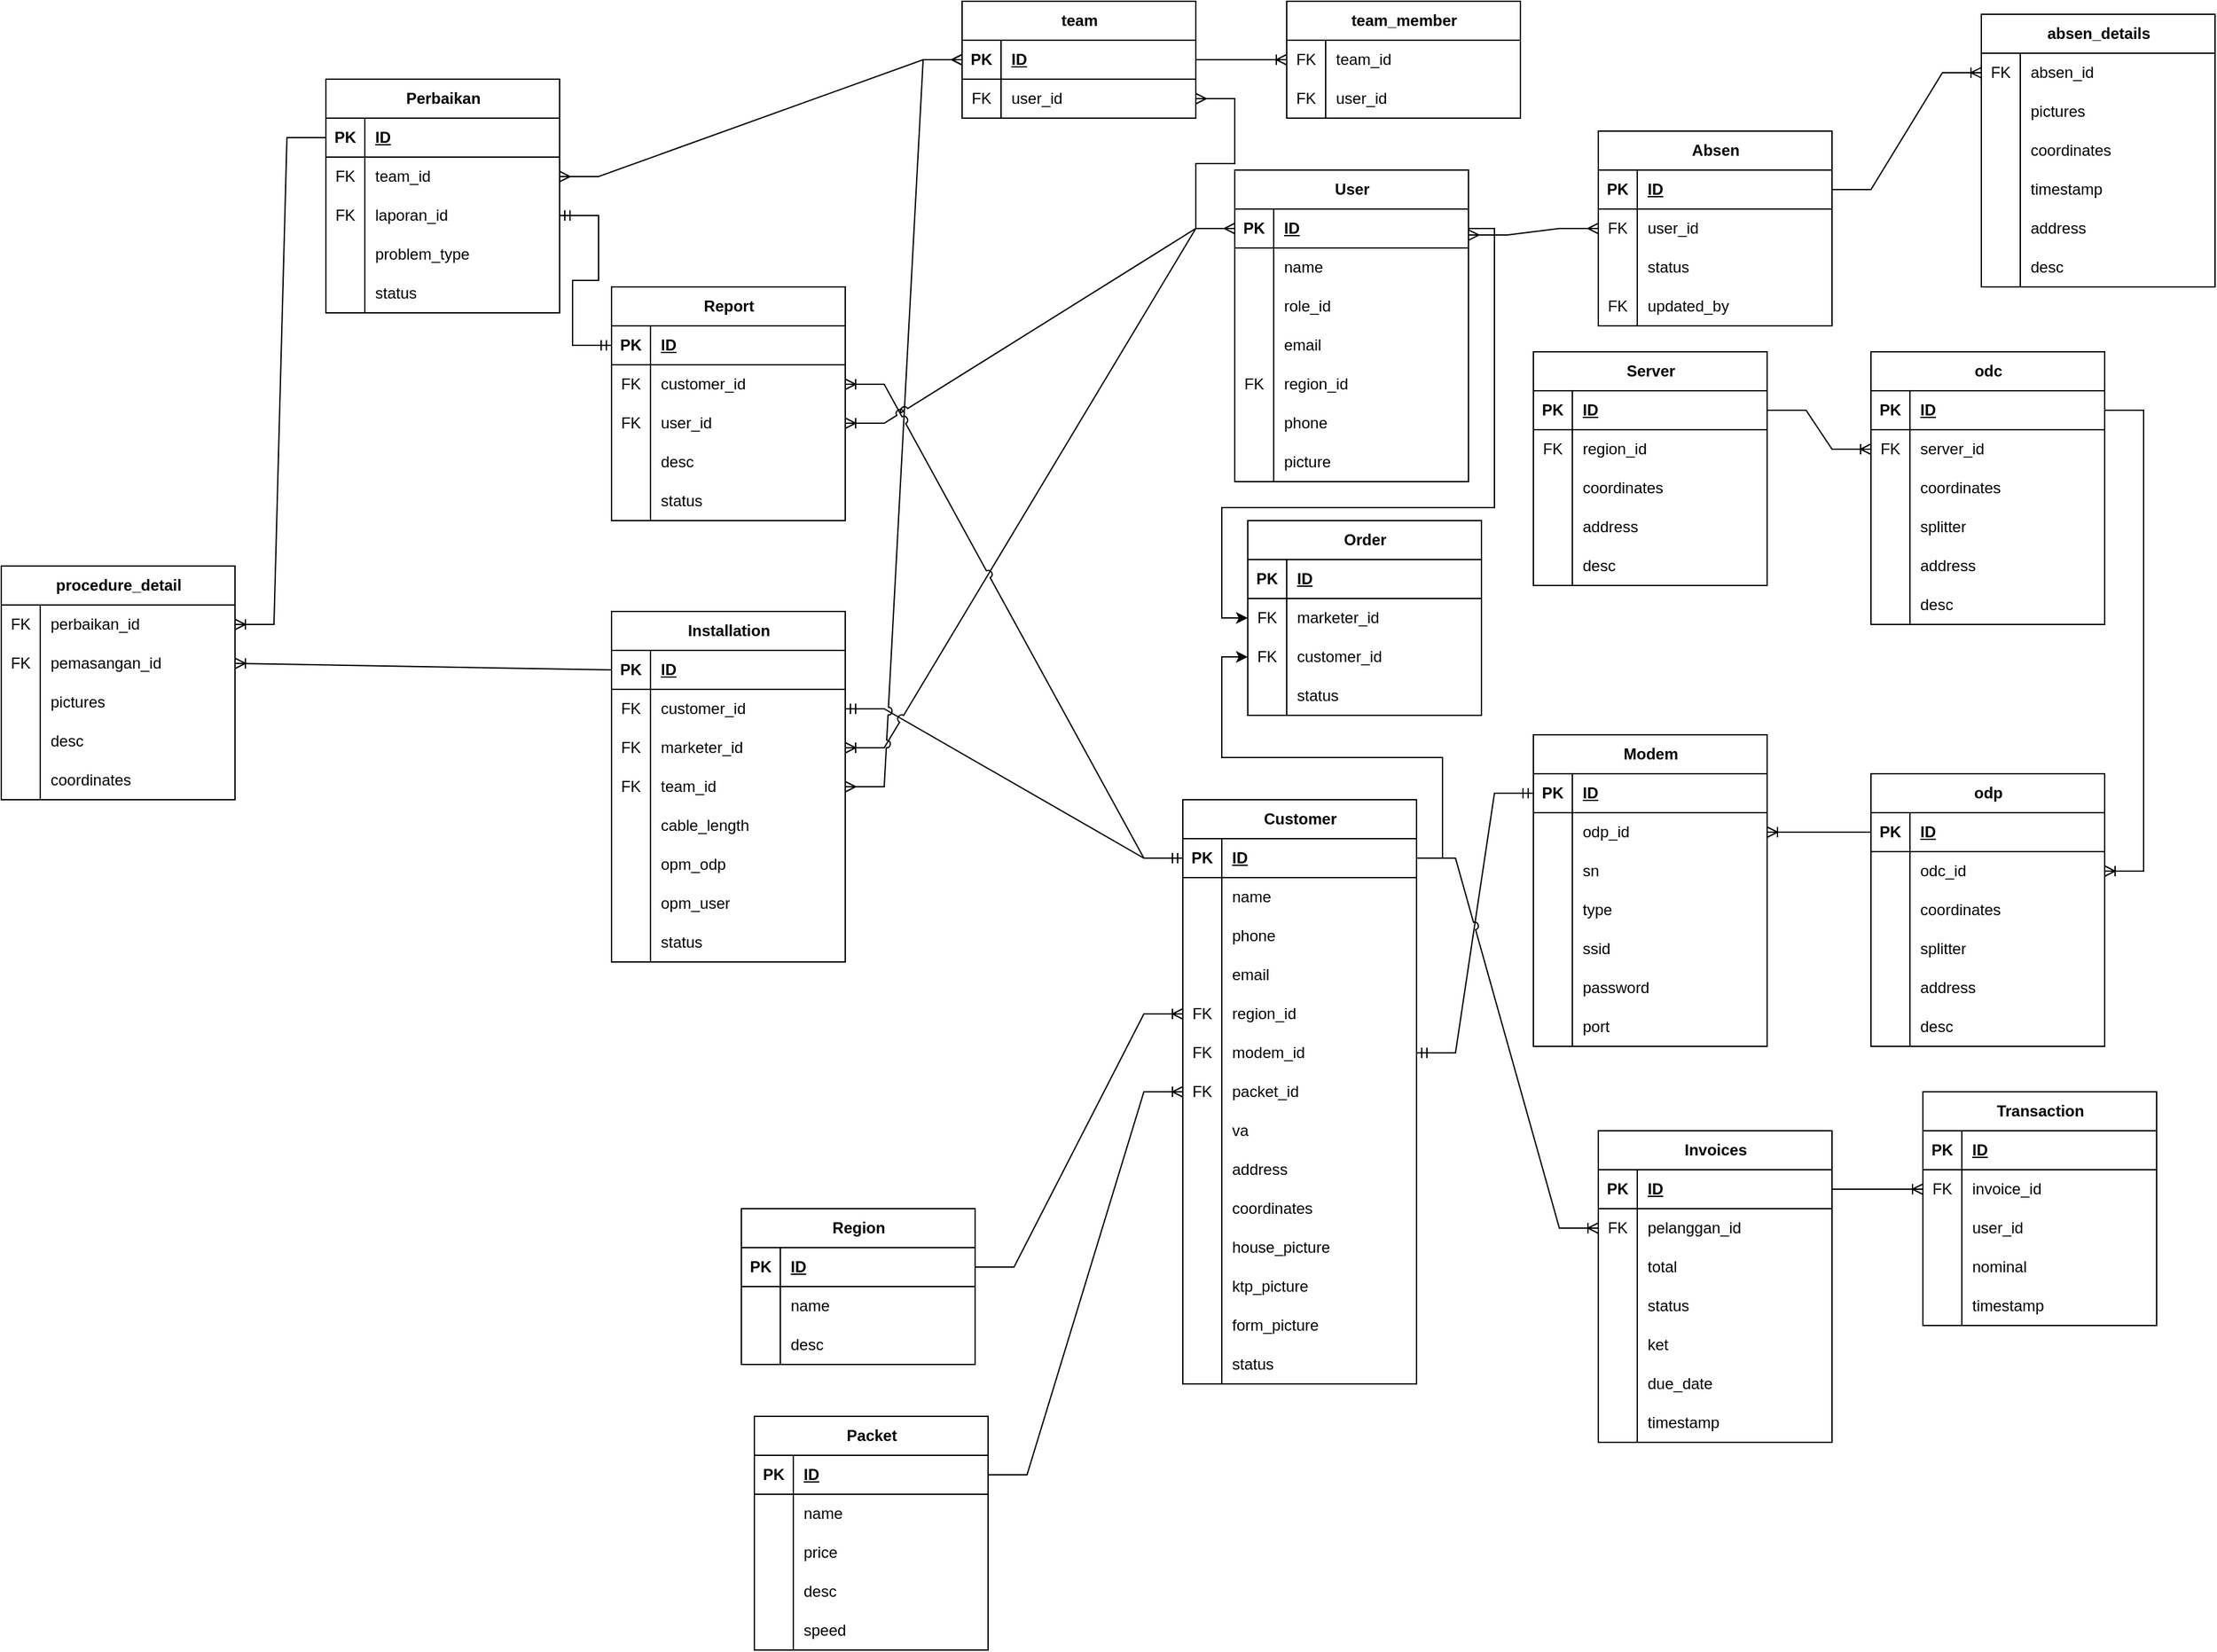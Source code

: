 <mxfile version="22.1.5" type="github">
  <diagram name="Page-1" id="ZauNufFpnyIHL1zYhbTq">
    <mxGraphModel dx="1962" dy="2086" grid="1" gridSize="10" guides="1" tooltips="1" connect="1" arrows="1" fold="1" page="1" pageScale="1" pageWidth="850" pageHeight="1100" math="0" shadow="0">
      <root>
        <mxCell id="0" />
        <mxCell id="1" parent="0" />
        <mxCell id="dViOMsX8RgR9MvhC_yHo-1" value="User" style="shape=table;startSize=30;container=1;collapsible=1;childLayout=tableLayout;fixedRows=1;rowLines=0;fontStyle=1;align=center;resizeLast=1;html=1;" parent="1" vertex="1">
          <mxGeometry x="610" y="-10" width="180" height="240" as="geometry" />
        </mxCell>
        <mxCell id="dViOMsX8RgR9MvhC_yHo-2" value="" style="shape=tableRow;horizontal=0;startSize=0;swimlaneHead=0;swimlaneBody=0;fillColor=none;collapsible=0;dropTarget=0;points=[[0,0.5],[1,0.5]];portConstraint=eastwest;top=0;left=0;right=0;bottom=1;" parent="dViOMsX8RgR9MvhC_yHo-1" vertex="1">
          <mxGeometry y="30" width="180" height="30" as="geometry" />
        </mxCell>
        <mxCell id="dViOMsX8RgR9MvhC_yHo-3" value="PK" style="shape=partialRectangle;connectable=0;fillColor=none;top=0;left=0;bottom=0;right=0;fontStyle=1;overflow=hidden;whiteSpace=wrap;html=1;" parent="dViOMsX8RgR9MvhC_yHo-2" vertex="1">
          <mxGeometry width="30" height="30" as="geometry">
            <mxRectangle width="30" height="30" as="alternateBounds" />
          </mxGeometry>
        </mxCell>
        <mxCell id="dViOMsX8RgR9MvhC_yHo-4" value="ID" style="shape=partialRectangle;connectable=0;fillColor=none;top=0;left=0;bottom=0;right=0;align=left;spacingLeft=6;fontStyle=5;overflow=hidden;whiteSpace=wrap;html=1;" parent="dViOMsX8RgR9MvhC_yHo-2" vertex="1">
          <mxGeometry x="30" width="150" height="30" as="geometry">
            <mxRectangle width="150" height="30" as="alternateBounds" />
          </mxGeometry>
        </mxCell>
        <mxCell id="dViOMsX8RgR9MvhC_yHo-5" value="" style="shape=tableRow;horizontal=0;startSize=0;swimlaneHead=0;swimlaneBody=0;fillColor=none;collapsible=0;dropTarget=0;points=[[0,0.5],[1,0.5]];portConstraint=eastwest;top=0;left=0;right=0;bottom=0;" parent="dViOMsX8RgR9MvhC_yHo-1" vertex="1">
          <mxGeometry y="60" width="180" height="30" as="geometry" />
        </mxCell>
        <mxCell id="dViOMsX8RgR9MvhC_yHo-6" value="" style="shape=partialRectangle;connectable=0;fillColor=none;top=0;left=0;bottom=0;right=0;editable=1;overflow=hidden;whiteSpace=wrap;html=1;" parent="dViOMsX8RgR9MvhC_yHo-5" vertex="1">
          <mxGeometry width="30" height="30" as="geometry">
            <mxRectangle width="30" height="30" as="alternateBounds" />
          </mxGeometry>
        </mxCell>
        <mxCell id="dViOMsX8RgR9MvhC_yHo-7" value="name" style="shape=partialRectangle;connectable=0;fillColor=none;top=0;left=0;bottom=0;right=0;align=left;spacingLeft=6;overflow=hidden;whiteSpace=wrap;html=1;" parent="dViOMsX8RgR9MvhC_yHo-5" vertex="1">
          <mxGeometry x="30" width="150" height="30" as="geometry">
            <mxRectangle width="150" height="30" as="alternateBounds" />
          </mxGeometry>
        </mxCell>
        <mxCell id="dViOMsX8RgR9MvhC_yHo-8" value="" style="shape=tableRow;horizontal=0;startSize=0;swimlaneHead=0;swimlaneBody=0;fillColor=none;collapsible=0;dropTarget=0;points=[[0,0.5],[1,0.5]];portConstraint=eastwest;top=0;left=0;right=0;bottom=0;" parent="dViOMsX8RgR9MvhC_yHo-1" vertex="1">
          <mxGeometry y="90" width="180" height="30" as="geometry" />
        </mxCell>
        <mxCell id="dViOMsX8RgR9MvhC_yHo-9" value="" style="shape=partialRectangle;connectable=0;fillColor=none;top=0;left=0;bottom=0;right=0;editable=1;overflow=hidden;whiteSpace=wrap;html=1;" parent="dViOMsX8RgR9MvhC_yHo-8" vertex="1">
          <mxGeometry width="30" height="30" as="geometry">
            <mxRectangle width="30" height="30" as="alternateBounds" />
          </mxGeometry>
        </mxCell>
        <mxCell id="dViOMsX8RgR9MvhC_yHo-10" value="role_id" style="shape=partialRectangle;connectable=0;fillColor=none;top=0;left=0;bottom=0;right=0;align=left;spacingLeft=6;overflow=hidden;whiteSpace=wrap;html=1;" parent="dViOMsX8RgR9MvhC_yHo-8" vertex="1">
          <mxGeometry x="30" width="150" height="30" as="geometry">
            <mxRectangle width="150" height="30" as="alternateBounds" />
          </mxGeometry>
        </mxCell>
        <mxCell id="dViOMsX8RgR9MvhC_yHo-11" value="" style="shape=tableRow;horizontal=0;startSize=0;swimlaneHead=0;swimlaneBody=0;fillColor=none;collapsible=0;dropTarget=0;points=[[0,0.5],[1,0.5]];portConstraint=eastwest;top=0;left=0;right=0;bottom=0;" parent="dViOMsX8RgR9MvhC_yHo-1" vertex="1">
          <mxGeometry y="120" width="180" height="30" as="geometry" />
        </mxCell>
        <mxCell id="dViOMsX8RgR9MvhC_yHo-12" value="" style="shape=partialRectangle;connectable=0;fillColor=none;top=0;left=0;bottom=0;right=0;editable=1;overflow=hidden;whiteSpace=wrap;html=1;" parent="dViOMsX8RgR9MvhC_yHo-11" vertex="1">
          <mxGeometry width="30" height="30" as="geometry">
            <mxRectangle width="30" height="30" as="alternateBounds" />
          </mxGeometry>
        </mxCell>
        <mxCell id="dViOMsX8RgR9MvhC_yHo-13" value="email" style="shape=partialRectangle;connectable=0;fillColor=none;top=0;left=0;bottom=0;right=0;align=left;spacingLeft=6;overflow=hidden;whiteSpace=wrap;html=1;" parent="dViOMsX8RgR9MvhC_yHo-11" vertex="1">
          <mxGeometry x="30" width="150" height="30" as="geometry">
            <mxRectangle width="150" height="30" as="alternateBounds" />
          </mxGeometry>
        </mxCell>
        <mxCell id="dViOMsX8RgR9MvhC_yHo-40" value="" style="shape=tableRow;horizontal=0;startSize=0;swimlaneHead=0;swimlaneBody=0;fillColor=none;collapsible=0;dropTarget=0;points=[[0,0.5],[1,0.5]];portConstraint=eastwest;top=0;left=0;right=0;bottom=0;" parent="dViOMsX8RgR9MvhC_yHo-1" vertex="1">
          <mxGeometry y="150" width="180" height="30" as="geometry" />
        </mxCell>
        <mxCell id="dViOMsX8RgR9MvhC_yHo-41" value="FK" style="shape=partialRectangle;connectable=0;fillColor=none;top=0;left=0;bottom=0;right=0;editable=1;overflow=hidden;whiteSpace=wrap;html=1;" parent="dViOMsX8RgR9MvhC_yHo-40" vertex="1">
          <mxGeometry width="30" height="30" as="geometry">
            <mxRectangle width="30" height="30" as="alternateBounds" />
          </mxGeometry>
        </mxCell>
        <mxCell id="dViOMsX8RgR9MvhC_yHo-42" value="region_id" style="shape=partialRectangle;connectable=0;fillColor=none;top=0;left=0;bottom=0;right=0;align=left;spacingLeft=6;overflow=hidden;whiteSpace=wrap;html=1;" parent="dViOMsX8RgR9MvhC_yHo-40" vertex="1">
          <mxGeometry x="30" width="150" height="30" as="geometry">
            <mxRectangle width="150" height="30" as="alternateBounds" />
          </mxGeometry>
        </mxCell>
        <mxCell id="dViOMsX8RgR9MvhC_yHo-43" value="" style="shape=tableRow;horizontal=0;startSize=0;swimlaneHead=0;swimlaneBody=0;fillColor=none;collapsible=0;dropTarget=0;points=[[0,0.5],[1,0.5]];portConstraint=eastwest;top=0;left=0;right=0;bottom=0;" parent="dViOMsX8RgR9MvhC_yHo-1" vertex="1">
          <mxGeometry y="180" width="180" height="30" as="geometry" />
        </mxCell>
        <mxCell id="dViOMsX8RgR9MvhC_yHo-44" value="" style="shape=partialRectangle;connectable=0;fillColor=none;top=0;left=0;bottom=0;right=0;editable=1;overflow=hidden;whiteSpace=wrap;html=1;" parent="dViOMsX8RgR9MvhC_yHo-43" vertex="1">
          <mxGeometry width="30" height="30" as="geometry">
            <mxRectangle width="30" height="30" as="alternateBounds" />
          </mxGeometry>
        </mxCell>
        <mxCell id="dViOMsX8RgR9MvhC_yHo-45" value="phone" style="shape=partialRectangle;connectable=0;fillColor=none;top=0;left=0;bottom=0;right=0;align=left;spacingLeft=6;overflow=hidden;whiteSpace=wrap;html=1;" parent="dViOMsX8RgR9MvhC_yHo-43" vertex="1">
          <mxGeometry x="30" width="150" height="30" as="geometry">
            <mxRectangle width="150" height="30" as="alternateBounds" />
          </mxGeometry>
        </mxCell>
        <mxCell id="dViOMsX8RgR9MvhC_yHo-46" value="" style="shape=tableRow;horizontal=0;startSize=0;swimlaneHead=0;swimlaneBody=0;fillColor=none;collapsible=0;dropTarget=0;points=[[0,0.5],[1,0.5]];portConstraint=eastwest;top=0;left=0;right=0;bottom=0;" parent="dViOMsX8RgR9MvhC_yHo-1" vertex="1">
          <mxGeometry y="210" width="180" height="30" as="geometry" />
        </mxCell>
        <mxCell id="dViOMsX8RgR9MvhC_yHo-47" value="" style="shape=partialRectangle;connectable=0;fillColor=none;top=0;left=0;bottom=0;right=0;editable=1;overflow=hidden;whiteSpace=wrap;html=1;" parent="dViOMsX8RgR9MvhC_yHo-46" vertex="1">
          <mxGeometry width="30" height="30" as="geometry">
            <mxRectangle width="30" height="30" as="alternateBounds" />
          </mxGeometry>
        </mxCell>
        <mxCell id="dViOMsX8RgR9MvhC_yHo-48" value="picture" style="shape=partialRectangle;connectable=0;fillColor=none;top=0;left=0;bottom=0;right=0;align=left;spacingLeft=6;overflow=hidden;whiteSpace=wrap;html=1;" parent="dViOMsX8RgR9MvhC_yHo-46" vertex="1">
          <mxGeometry x="30" width="150" height="30" as="geometry">
            <mxRectangle width="150" height="30" as="alternateBounds" />
          </mxGeometry>
        </mxCell>
        <mxCell id="dViOMsX8RgR9MvhC_yHo-49" value="Region" style="shape=table;startSize=30;container=1;collapsible=1;childLayout=tableLayout;fixedRows=1;rowLines=0;fontStyle=1;align=center;resizeLast=1;html=1;" parent="1" vertex="1">
          <mxGeometry x="230" y="790" width="180" height="120" as="geometry" />
        </mxCell>
        <mxCell id="dViOMsX8RgR9MvhC_yHo-50" value="" style="shape=tableRow;horizontal=0;startSize=0;swimlaneHead=0;swimlaneBody=0;fillColor=none;collapsible=0;dropTarget=0;points=[[0,0.5],[1,0.5]];portConstraint=eastwest;top=0;left=0;right=0;bottom=1;" parent="dViOMsX8RgR9MvhC_yHo-49" vertex="1">
          <mxGeometry y="30" width="180" height="30" as="geometry" />
        </mxCell>
        <mxCell id="dViOMsX8RgR9MvhC_yHo-51" value="PK" style="shape=partialRectangle;connectable=0;fillColor=none;top=0;left=0;bottom=0;right=0;fontStyle=1;overflow=hidden;whiteSpace=wrap;html=1;" parent="dViOMsX8RgR9MvhC_yHo-50" vertex="1">
          <mxGeometry width="30" height="30" as="geometry">
            <mxRectangle width="30" height="30" as="alternateBounds" />
          </mxGeometry>
        </mxCell>
        <mxCell id="dViOMsX8RgR9MvhC_yHo-52" value="ID" style="shape=partialRectangle;connectable=0;fillColor=none;top=0;left=0;bottom=0;right=0;align=left;spacingLeft=6;fontStyle=5;overflow=hidden;whiteSpace=wrap;html=1;" parent="dViOMsX8RgR9MvhC_yHo-50" vertex="1">
          <mxGeometry x="30" width="150" height="30" as="geometry">
            <mxRectangle width="150" height="30" as="alternateBounds" />
          </mxGeometry>
        </mxCell>
        <mxCell id="dViOMsX8RgR9MvhC_yHo-53" value="" style="shape=tableRow;horizontal=0;startSize=0;swimlaneHead=0;swimlaneBody=0;fillColor=none;collapsible=0;dropTarget=0;points=[[0,0.5],[1,0.5]];portConstraint=eastwest;top=0;left=0;right=0;bottom=0;" parent="dViOMsX8RgR9MvhC_yHo-49" vertex="1">
          <mxGeometry y="60" width="180" height="30" as="geometry" />
        </mxCell>
        <mxCell id="dViOMsX8RgR9MvhC_yHo-54" value="" style="shape=partialRectangle;connectable=0;fillColor=none;top=0;left=0;bottom=0;right=0;editable=1;overflow=hidden;whiteSpace=wrap;html=1;" parent="dViOMsX8RgR9MvhC_yHo-53" vertex="1">
          <mxGeometry width="30" height="30" as="geometry">
            <mxRectangle width="30" height="30" as="alternateBounds" />
          </mxGeometry>
        </mxCell>
        <mxCell id="dViOMsX8RgR9MvhC_yHo-55" value="name" style="shape=partialRectangle;connectable=0;fillColor=none;top=0;left=0;bottom=0;right=0;align=left;spacingLeft=6;overflow=hidden;whiteSpace=wrap;html=1;" parent="dViOMsX8RgR9MvhC_yHo-53" vertex="1">
          <mxGeometry x="30" width="150" height="30" as="geometry">
            <mxRectangle width="150" height="30" as="alternateBounds" />
          </mxGeometry>
        </mxCell>
        <mxCell id="dViOMsX8RgR9MvhC_yHo-56" value="" style="shape=tableRow;horizontal=0;startSize=0;swimlaneHead=0;swimlaneBody=0;fillColor=none;collapsible=0;dropTarget=0;points=[[0,0.5],[1,0.5]];portConstraint=eastwest;top=0;left=0;right=0;bottom=0;" parent="dViOMsX8RgR9MvhC_yHo-49" vertex="1">
          <mxGeometry y="90" width="180" height="30" as="geometry" />
        </mxCell>
        <mxCell id="dViOMsX8RgR9MvhC_yHo-57" value="" style="shape=partialRectangle;connectable=0;fillColor=none;top=0;left=0;bottom=0;right=0;editable=1;overflow=hidden;whiteSpace=wrap;html=1;" parent="dViOMsX8RgR9MvhC_yHo-56" vertex="1">
          <mxGeometry width="30" height="30" as="geometry">
            <mxRectangle width="30" height="30" as="alternateBounds" />
          </mxGeometry>
        </mxCell>
        <mxCell id="dViOMsX8RgR9MvhC_yHo-58" value="desc" style="shape=partialRectangle;connectable=0;fillColor=none;top=0;left=0;bottom=0;right=0;align=left;spacingLeft=6;overflow=hidden;whiteSpace=wrap;html=1;" parent="dViOMsX8RgR9MvhC_yHo-56" vertex="1">
          <mxGeometry x="30" width="150" height="30" as="geometry">
            <mxRectangle width="150" height="30" as="alternateBounds" />
          </mxGeometry>
        </mxCell>
        <mxCell id="dViOMsX8RgR9MvhC_yHo-80" value="Absen" style="shape=table;startSize=30;container=1;collapsible=1;childLayout=tableLayout;fixedRows=1;rowLines=0;fontStyle=1;align=center;resizeLast=1;html=1;" parent="1" vertex="1">
          <mxGeometry x="890" y="-40" width="180" height="150" as="geometry" />
        </mxCell>
        <mxCell id="dViOMsX8RgR9MvhC_yHo-81" value="" style="shape=tableRow;horizontal=0;startSize=0;swimlaneHead=0;swimlaneBody=0;fillColor=none;collapsible=0;dropTarget=0;points=[[0,0.5],[1,0.5]];portConstraint=eastwest;top=0;left=0;right=0;bottom=1;" parent="dViOMsX8RgR9MvhC_yHo-80" vertex="1">
          <mxGeometry y="30" width="180" height="30" as="geometry" />
        </mxCell>
        <mxCell id="dViOMsX8RgR9MvhC_yHo-82" value="PK" style="shape=partialRectangle;connectable=0;fillColor=none;top=0;left=0;bottom=0;right=0;fontStyle=1;overflow=hidden;whiteSpace=wrap;html=1;" parent="dViOMsX8RgR9MvhC_yHo-81" vertex="1">
          <mxGeometry width="30" height="30" as="geometry">
            <mxRectangle width="30" height="30" as="alternateBounds" />
          </mxGeometry>
        </mxCell>
        <mxCell id="dViOMsX8RgR9MvhC_yHo-83" value="ID" style="shape=partialRectangle;connectable=0;fillColor=none;top=0;left=0;bottom=0;right=0;align=left;spacingLeft=6;fontStyle=5;overflow=hidden;whiteSpace=wrap;html=1;" parent="dViOMsX8RgR9MvhC_yHo-81" vertex="1">
          <mxGeometry x="30" width="150" height="30" as="geometry">
            <mxRectangle width="150" height="30" as="alternateBounds" />
          </mxGeometry>
        </mxCell>
        <mxCell id="dViOMsX8RgR9MvhC_yHo-84" value="" style="shape=tableRow;horizontal=0;startSize=0;swimlaneHead=0;swimlaneBody=0;fillColor=none;collapsible=0;dropTarget=0;points=[[0,0.5],[1,0.5]];portConstraint=eastwest;top=0;left=0;right=0;bottom=0;" parent="dViOMsX8RgR9MvhC_yHo-80" vertex="1">
          <mxGeometry y="60" width="180" height="30" as="geometry" />
        </mxCell>
        <mxCell id="dViOMsX8RgR9MvhC_yHo-85" value="FK" style="shape=partialRectangle;connectable=0;fillColor=none;top=0;left=0;bottom=0;right=0;editable=1;overflow=hidden;whiteSpace=wrap;html=1;" parent="dViOMsX8RgR9MvhC_yHo-84" vertex="1">
          <mxGeometry width="30" height="30" as="geometry">
            <mxRectangle width="30" height="30" as="alternateBounds" />
          </mxGeometry>
        </mxCell>
        <mxCell id="dViOMsX8RgR9MvhC_yHo-86" value="user_id" style="shape=partialRectangle;connectable=0;fillColor=none;top=0;left=0;bottom=0;right=0;align=left;spacingLeft=6;overflow=hidden;whiteSpace=wrap;html=1;" parent="dViOMsX8RgR9MvhC_yHo-84" vertex="1">
          <mxGeometry x="30" width="150" height="30" as="geometry">
            <mxRectangle width="150" height="30" as="alternateBounds" />
          </mxGeometry>
        </mxCell>
        <mxCell id="dViOMsX8RgR9MvhC_yHo-87" value="" style="shape=tableRow;horizontal=0;startSize=0;swimlaneHead=0;swimlaneBody=0;fillColor=none;collapsible=0;dropTarget=0;points=[[0,0.5],[1,0.5]];portConstraint=eastwest;top=0;left=0;right=0;bottom=0;" parent="dViOMsX8RgR9MvhC_yHo-80" vertex="1">
          <mxGeometry y="90" width="180" height="30" as="geometry" />
        </mxCell>
        <mxCell id="dViOMsX8RgR9MvhC_yHo-88" value="" style="shape=partialRectangle;connectable=0;fillColor=none;top=0;left=0;bottom=0;right=0;editable=1;overflow=hidden;whiteSpace=wrap;html=1;" parent="dViOMsX8RgR9MvhC_yHo-87" vertex="1">
          <mxGeometry width="30" height="30" as="geometry">
            <mxRectangle width="30" height="30" as="alternateBounds" />
          </mxGeometry>
        </mxCell>
        <mxCell id="dViOMsX8RgR9MvhC_yHo-89" value="status" style="shape=partialRectangle;connectable=0;fillColor=none;top=0;left=0;bottom=0;right=0;align=left;spacingLeft=6;overflow=hidden;whiteSpace=wrap;html=1;" parent="dViOMsX8RgR9MvhC_yHo-87" vertex="1">
          <mxGeometry x="30" width="150" height="30" as="geometry">
            <mxRectangle width="150" height="30" as="alternateBounds" />
          </mxGeometry>
        </mxCell>
        <mxCell id="dViOMsX8RgR9MvhC_yHo-90" value="" style="shape=tableRow;horizontal=0;startSize=0;swimlaneHead=0;swimlaneBody=0;fillColor=none;collapsible=0;dropTarget=0;points=[[0,0.5],[1,0.5]];portConstraint=eastwest;top=0;left=0;right=0;bottom=0;" parent="dViOMsX8RgR9MvhC_yHo-80" vertex="1">
          <mxGeometry y="120" width="180" height="30" as="geometry" />
        </mxCell>
        <mxCell id="dViOMsX8RgR9MvhC_yHo-91" value="FK" style="shape=partialRectangle;connectable=0;fillColor=none;top=0;left=0;bottom=0;right=0;editable=1;overflow=hidden;whiteSpace=wrap;html=1;" parent="dViOMsX8RgR9MvhC_yHo-90" vertex="1">
          <mxGeometry width="30" height="30" as="geometry">
            <mxRectangle width="30" height="30" as="alternateBounds" />
          </mxGeometry>
        </mxCell>
        <mxCell id="dViOMsX8RgR9MvhC_yHo-92" value="updated_by" style="shape=partialRectangle;connectable=0;fillColor=none;top=0;left=0;bottom=0;right=0;align=left;spacingLeft=6;overflow=hidden;whiteSpace=wrap;html=1;" parent="dViOMsX8RgR9MvhC_yHo-90" vertex="1">
          <mxGeometry x="30" width="150" height="30" as="geometry">
            <mxRectangle width="150" height="30" as="alternateBounds" />
          </mxGeometry>
        </mxCell>
        <mxCell id="dViOMsX8RgR9MvhC_yHo-106" value="absen_details" style="shape=table;startSize=30;container=1;collapsible=1;childLayout=tableLayout;fixedRows=1;rowLines=0;fontStyle=1;align=center;resizeLast=1;html=1;" parent="1" vertex="1">
          <mxGeometry x="1185" y="-130" width="180" height="210" as="geometry" />
        </mxCell>
        <mxCell id="dViOMsX8RgR9MvhC_yHo-110" value="" style="shape=tableRow;horizontal=0;startSize=0;swimlaneHead=0;swimlaneBody=0;fillColor=none;collapsible=0;dropTarget=0;points=[[0,0.5],[1,0.5]];portConstraint=eastwest;top=0;left=0;right=0;bottom=0;" parent="dViOMsX8RgR9MvhC_yHo-106" vertex="1">
          <mxGeometry y="30" width="180" height="30" as="geometry" />
        </mxCell>
        <mxCell id="dViOMsX8RgR9MvhC_yHo-111" value="FK" style="shape=partialRectangle;connectable=0;fillColor=none;top=0;left=0;bottom=0;right=0;editable=1;overflow=hidden;whiteSpace=wrap;html=1;" parent="dViOMsX8RgR9MvhC_yHo-110" vertex="1">
          <mxGeometry width="30" height="30" as="geometry">
            <mxRectangle width="30" height="30" as="alternateBounds" />
          </mxGeometry>
        </mxCell>
        <mxCell id="dViOMsX8RgR9MvhC_yHo-112" value="absen_id" style="shape=partialRectangle;connectable=0;fillColor=none;top=0;left=0;bottom=0;right=0;align=left;spacingLeft=6;overflow=hidden;whiteSpace=wrap;html=1;" parent="dViOMsX8RgR9MvhC_yHo-110" vertex="1">
          <mxGeometry x="30" width="150" height="30" as="geometry">
            <mxRectangle width="150" height="30" as="alternateBounds" />
          </mxGeometry>
        </mxCell>
        <mxCell id="dViOMsX8RgR9MvhC_yHo-113" value="" style="shape=tableRow;horizontal=0;startSize=0;swimlaneHead=0;swimlaneBody=0;fillColor=none;collapsible=0;dropTarget=0;points=[[0,0.5],[1,0.5]];portConstraint=eastwest;top=0;left=0;right=0;bottom=0;" parent="dViOMsX8RgR9MvhC_yHo-106" vertex="1">
          <mxGeometry y="60" width="180" height="30" as="geometry" />
        </mxCell>
        <mxCell id="dViOMsX8RgR9MvhC_yHo-114" value="" style="shape=partialRectangle;connectable=0;fillColor=none;top=0;left=0;bottom=0;right=0;editable=1;overflow=hidden;whiteSpace=wrap;html=1;" parent="dViOMsX8RgR9MvhC_yHo-113" vertex="1">
          <mxGeometry width="30" height="30" as="geometry">
            <mxRectangle width="30" height="30" as="alternateBounds" />
          </mxGeometry>
        </mxCell>
        <mxCell id="dViOMsX8RgR9MvhC_yHo-115" value="pictures" style="shape=partialRectangle;connectable=0;fillColor=none;top=0;left=0;bottom=0;right=0;align=left;spacingLeft=6;overflow=hidden;whiteSpace=wrap;html=1;" parent="dViOMsX8RgR9MvhC_yHo-113" vertex="1">
          <mxGeometry x="30" width="150" height="30" as="geometry">
            <mxRectangle width="150" height="30" as="alternateBounds" />
          </mxGeometry>
        </mxCell>
        <mxCell id="dViOMsX8RgR9MvhC_yHo-116" value="" style="shape=tableRow;horizontal=0;startSize=0;swimlaneHead=0;swimlaneBody=0;fillColor=none;collapsible=0;dropTarget=0;points=[[0,0.5],[1,0.5]];portConstraint=eastwest;top=0;left=0;right=0;bottom=0;" parent="dViOMsX8RgR9MvhC_yHo-106" vertex="1">
          <mxGeometry y="90" width="180" height="30" as="geometry" />
        </mxCell>
        <mxCell id="dViOMsX8RgR9MvhC_yHo-117" value="" style="shape=partialRectangle;connectable=0;fillColor=none;top=0;left=0;bottom=0;right=0;editable=1;overflow=hidden;whiteSpace=wrap;html=1;" parent="dViOMsX8RgR9MvhC_yHo-116" vertex="1">
          <mxGeometry width="30" height="30" as="geometry">
            <mxRectangle width="30" height="30" as="alternateBounds" />
          </mxGeometry>
        </mxCell>
        <mxCell id="dViOMsX8RgR9MvhC_yHo-118" value="coordinates" style="shape=partialRectangle;connectable=0;fillColor=none;top=0;left=0;bottom=0;right=0;align=left;spacingLeft=6;overflow=hidden;whiteSpace=wrap;html=1;" parent="dViOMsX8RgR9MvhC_yHo-116" vertex="1">
          <mxGeometry x="30" width="150" height="30" as="geometry">
            <mxRectangle width="150" height="30" as="alternateBounds" />
          </mxGeometry>
        </mxCell>
        <mxCell id="dViOMsX8RgR9MvhC_yHo-611" value="" style="shape=tableRow;horizontal=0;startSize=0;swimlaneHead=0;swimlaneBody=0;fillColor=none;collapsible=0;dropTarget=0;points=[[0,0.5],[1,0.5]];portConstraint=eastwest;top=0;left=0;right=0;bottom=0;" parent="dViOMsX8RgR9MvhC_yHo-106" vertex="1">
          <mxGeometry y="120" width="180" height="30" as="geometry" />
        </mxCell>
        <mxCell id="dViOMsX8RgR9MvhC_yHo-612" value="" style="shape=partialRectangle;connectable=0;fillColor=none;top=0;left=0;bottom=0;right=0;editable=1;overflow=hidden;whiteSpace=wrap;html=1;" parent="dViOMsX8RgR9MvhC_yHo-611" vertex="1">
          <mxGeometry width="30" height="30" as="geometry">
            <mxRectangle width="30" height="30" as="alternateBounds" />
          </mxGeometry>
        </mxCell>
        <mxCell id="dViOMsX8RgR9MvhC_yHo-613" value="timestamp" style="shape=partialRectangle;connectable=0;fillColor=none;top=0;left=0;bottom=0;right=0;align=left;spacingLeft=6;overflow=hidden;whiteSpace=wrap;html=1;" parent="dViOMsX8RgR9MvhC_yHo-611" vertex="1">
          <mxGeometry x="30" width="150" height="30" as="geometry">
            <mxRectangle width="150" height="30" as="alternateBounds" />
          </mxGeometry>
        </mxCell>
        <mxCell id="dViOMsX8RgR9MvhC_yHo-614" value="" style="shape=tableRow;horizontal=0;startSize=0;swimlaneHead=0;swimlaneBody=0;fillColor=none;collapsible=0;dropTarget=0;points=[[0,0.5],[1,0.5]];portConstraint=eastwest;top=0;left=0;right=0;bottom=0;" parent="dViOMsX8RgR9MvhC_yHo-106" vertex="1">
          <mxGeometry y="150" width="180" height="30" as="geometry" />
        </mxCell>
        <mxCell id="dViOMsX8RgR9MvhC_yHo-615" value="" style="shape=partialRectangle;connectable=0;fillColor=none;top=0;left=0;bottom=0;right=0;editable=1;overflow=hidden;whiteSpace=wrap;html=1;" parent="dViOMsX8RgR9MvhC_yHo-614" vertex="1">
          <mxGeometry width="30" height="30" as="geometry">
            <mxRectangle width="30" height="30" as="alternateBounds" />
          </mxGeometry>
        </mxCell>
        <mxCell id="dViOMsX8RgR9MvhC_yHo-616" value="address" style="shape=partialRectangle;connectable=0;fillColor=none;top=0;left=0;bottom=0;right=0;align=left;spacingLeft=6;overflow=hidden;whiteSpace=wrap;html=1;" parent="dViOMsX8RgR9MvhC_yHo-614" vertex="1">
          <mxGeometry x="30" width="150" height="30" as="geometry">
            <mxRectangle width="150" height="30" as="alternateBounds" />
          </mxGeometry>
        </mxCell>
        <mxCell id="dViOMsX8RgR9MvhC_yHo-617" value="" style="shape=tableRow;horizontal=0;startSize=0;swimlaneHead=0;swimlaneBody=0;fillColor=none;collapsible=0;dropTarget=0;points=[[0,0.5],[1,0.5]];portConstraint=eastwest;top=0;left=0;right=0;bottom=0;" parent="dViOMsX8RgR9MvhC_yHo-106" vertex="1">
          <mxGeometry y="180" width="180" height="30" as="geometry" />
        </mxCell>
        <mxCell id="dViOMsX8RgR9MvhC_yHo-618" value="" style="shape=partialRectangle;connectable=0;fillColor=none;top=0;left=0;bottom=0;right=0;editable=1;overflow=hidden;whiteSpace=wrap;html=1;" parent="dViOMsX8RgR9MvhC_yHo-617" vertex="1">
          <mxGeometry width="30" height="30" as="geometry">
            <mxRectangle width="30" height="30" as="alternateBounds" />
          </mxGeometry>
        </mxCell>
        <mxCell id="dViOMsX8RgR9MvhC_yHo-619" value="desc" style="shape=partialRectangle;connectable=0;fillColor=none;top=0;left=0;bottom=0;right=0;align=left;spacingLeft=6;overflow=hidden;whiteSpace=wrap;html=1;" parent="dViOMsX8RgR9MvhC_yHo-617" vertex="1">
          <mxGeometry x="30" width="150" height="30" as="geometry">
            <mxRectangle width="150" height="30" as="alternateBounds" />
          </mxGeometry>
        </mxCell>
        <mxCell id="dViOMsX8RgR9MvhC_yHo-155" value="Customer" style="shape=table;startSize=30;container=1;collapsible=1;childLayout=tableLayout;fixedRows=1;rowLines=0;fontStyle=1;align=center;resizeLast=1;html=1;" parent="1" vertex="1">
          <mxGeometry x="570" y="475" width="180" height="450" as="geometry" />
        </mxCell>
        <mxCell id="dViOMsX8RgR9MvhC_yHo-156" value="" style="shape=tableRow;horizontal=0;startSize=0;swimlaneHead=0;swimlaneBody=0;fillColor=none;collapsible=0;dropTarget=0;points=[[0,0.5],[1,0.5]];portConstraint=eastwest;top=0;left=0;right=0;bottom=1;" parent="dViOMsX8RgR9MvhC_yHo-155" vertex="1">
          <mxGeometry y="30" width="180" height="30" as="geometry" />
        </mxCell>
        <mxCell id="dViOMsX8RgR9MvhC_yHo-157" value="PK" style="shape=partialRectangle;connectable=0;fillColor=none;top=0;left=0;bottom=0;right=0;fontStyle=1;overflow=hidden;whiteSpace=wrap;html=1;" parent="dViOMsX8RgR9MvhC_yHo-156" vertex="1">
          <mxGeometry width="30" height="30" as="geometry">
            <mxRectangle width="30" height="30" as="alternateBounds" />
          </mxGeometry>
        </mxCell>
        <mxCell id="dViOMsX8RgR9MvhC_yHo-158" value="ID" style="shape=partialRectangle;connectable=0;fillColor=none;top=0;left=0;bottom=0;right=0;align=left;spacingLeft=6;fontStyle=5;overflow=hidden;whiteSpace=wrap;html=1;" parent="dViOMsX8RgR9MvhC_yHo-156" vertex="1">
          <mxGeometry x="30" width="150" height="30" as="geometry">
            <mxRectangle width="150" height="30" as="alternateBounds" />
          </mxGeometry>
        </mxCell>
        <mxCell id="dViOMsX8RgR9MvhC_yHo-159" value="" style="shape=tableRow;horizontal=0;startSize=0;swimlaneHead=0;swimlaneBody=0;fillColor=none;collapsible=0;dropTarget=0;points=[[0,0.5],[1,0.5]];portConstraint=eastwest;top=0;left=0;right=0;bottom=0;" parent="dViOMsX8RgR9MvhC_yHo-155" vertex="1">
          <mxGeometry y="60" width="180" height="30" as="geometry" />
        </mxCell>
        <mxCell id="dViOMsX8RgR9MvhC_yHo-160" value="" style="shape=partialRectangle;connectable=0;fillColor=none;top=0;left=0;bottom=0;right=0;editable=1;overflow=hidden;whiteSpace=wrap;html=1;" parent="dViOMsX8RgR9MvhC_yHo-159" vertex="1">
          <mxGeometry width="30" height="30" as="geometry">
            <mxRectangle width="30" height="30" as="alternateBounds" />
          </mxGeometry>
        </mxCell>
        <mxCell id="dViOMsX8RgR9MvhC_yHo-161" value="name" style="shape=partialRectangle;connectable=0;fillColor=none;top=0;left=0;bottom=0;right=0;align=left;spacingLeft=6;overflow=hidden;whiteSpace=wrap;html=1;" parent="dViOMsX8RgR9MvhC_yHo-159" vertex="1">
          <mxGeometry x="30" width="150" height="30" as="geometry">
            <mxRectangle width="150" height="30" as="alternateBounds" />
          </mxGeometry>
        </mxCell>
        <mxCell id="dViOMsX8RgR9MvhC_yHo-177" value="" style="shape=tableRow;horizontal=0;startSize=0;swimlaneHead=0;swimlaneBody=0;fillColor=none;collapsible=0;dropTarget=0;points=[[0,0.5],[1,0.5]];portConstraint=eastwest;top=0;left=0;right=0;bottom=0;" parent="dViOMsX8RgR9MvhC_yHo-155" vertex="1">
          <mxGeometry y="90" width="180" height="30" as="geometry" />
        </mxCell>
        <mxCell id="dViOMsX8RgR9MvhC_yHo-178" value="" style="shape=partialRectangle;connectable=0;fillColor=none;top=0;left=0;bottom=0;right=0;editable=1;overflow=hidden;whiteSpace=wrap;html=1;" parent="dViOMsX8RgR9MvhC_yHo-177" vertex="1">
          <mxGeometry width="30" height="30" as="geometry">
            <mxRectangle width="30" height="30" as="alternateBounds" />
          </mxGeometry>
        </mxCell>
        <mxCell id="dViOMsX8RgR9MvhC_yHo-179" value="phone" style="shape=partialRectangle;connectable=0;fillColor=none;top=0;left=0;bottom=0;right=0;align=left;spacingLeft=6;overflow=hidden;whiteSpace=wrap;html=1;" parent="dViOMsX8RgR9MvhC_yHo-177" vertex="1">
          <mxGeometry x="30" width="150" height="30" as="geometry">
            <mxRectangle width="150" height="30" as="alternateBounds" />
          </mxGeometry>
        </mxCell>
        <mxCell id="dViOMsX8RgR9MvhC_yHo-162" value="" style="shape=tableRow;horizontal=0;startSize=0;swimlaneHead=0;swimlaneBody=0;fillColor=none;collapsible=0;dropTarget=0;points=[[0,0.5],[1,0.5]];portConstraint=eastwest;top=0;left=0;right=0;bottom=0;" parent="dViOMsX8RgR9MvhC_yHo-155" vertex="1">
          <mxGeometry y="120" width="180" height="30" as="geometry" />
        </mxCell>
        <mxCell id="dViOMsX8RgR9MvhC_yHo-163" value="" style="shape=partialRectangle;connectable=0;fillColor=none;top=0;left=0;bottom=0;right=0;editable=1;overflow=hidden;whiteSpace=wrap;html=1;" parent="dViOMsX8RgR9MvhC_yHo-162" vertex="1">
          <mxGeometry width="30" height="30" as="geometry">
            <mxRectangle width="30" height="30" as="alternateBounds" />
          </mxGeometry>
        </mxCell>
        <mxCell id="dViOMsX8RgR9MvhC_yHo-164" value="email" style="shape=partialRectangle;connectable=0;fillColor=none;top=0;left=0;bottom=0;right=0;align=left;spacingLeft=6;overflow=hidden;whiteSpace=wrap;html=1;" parent="dViOMsX8RgR9MvhC_yHo-162" vertex="1">
          <mxGeometry x="30" width="150" height="30" as="geometry">
            <mxRectangle width="150" height="30" as="alternateBounds" />
          </mxGeometry>
        </mxCell>
        <mxCell id="dViOMsX8RgR9MvhC_yHo-450" value="" style="shape=tableRow;horizontal=0;startSize=0;swimlaneHead=0;swimlaneBody=0;fillColor=none;collapsible=0;dropTarget=0;points=[[0,0.5],[1,0.5]];portConstraint=eastwest;top=0;left=0;right=0;bottom=0;" parent="dViOMsX8RgR9MvhC_yHo-155" vertex="1">
          <mxGeometry y="150" width="180" height="30" as="geometry" />
        </mxCell>
        <mxCell id="dViOMsX8RgR9MvhC_yHo-451" value="FK" style="shape=partialRectangle;connectable=0;fillColor=none;top=0;left=0;bottom=0;right=0;editable=1;overflow=hidden;whiteSpace=wrap;html=1;" parent="dViOMsX8RgR9MvhC_yHo-450" vertex="1">
          <mxGeometry width="30" height="30" as="geometry">
            <mxRectangle width="30" height="30" as="alternateBounds" />
          </mxGeometry>
        </mxCell>
        <mxCell id="dViOMsX8RgR9MvhC_yHo-452" value="region_id" style="shape=partialRectangle;connectable=0;fillColor=none;top=0;left=0;bottom=0;right=0;align=left;spacingLeft=6;overflow=hidden;whiteSpace=wrap;html=1;" parent="dViOMsX8RgR9MvhC_yHo-450" vertex="1">
          <mxGeometry x="30" width="150" height="30" as="geometry">
            <mxRectangle width="150" height="30" as="alternateBounds" />
          </mxGeometry>
        </mxCell>
        <mxCell id="dViOMsX8RgR9MvhC_yHo-208" value="" style="shape=tableRow;horizontal=0;startSize=0;swimlaneHead=0;swimlaneBody=0;fillColor=none;collapsible=0;dropTarget=0;points=[[0,0.5],[1,0.5]];portConstraint=eastwest;top=0;left=0;right=0;bottom=0;" parent="dViOMsX8RgR9MvhC_yHo-155" vertex="1">
          <mxGeometry y="180" width="180" height="30" as="geometry" />
        </mxCell>
        <mxCell id="dViOMsX8RgR9MvhC_yHo-209" value="FK" style="shape=partialRectangle;connectable=0;fillColor=none;top=0;left=0;bottom=0;right=0;editable=1;overflow=hidden;whiteSpace=wrap;html=1;" parent="dViOMsX8RgR9MvhC_yHo-208" vertex="1">
          <mxGeometry width="30" height="30" as="geometry">
            <mxRectangle width="30" height="30" as="alternateBounds" />
          </mxGeometry>
        </mxCell>
        <mxCell id="dViOMsX8RgR9MvhC_yHo-210" value="modem_id" style="shape=partialRectangle;connectable=0;fillColor=none;top=0;left=0;bottom=0;right=0;align=left;spacingLeft=6;overflow=hidden;whiteSpace=wrap;html=1;" parent="dViOMsX8RgR9MvhC_yHo-208" vertex="1">
          <mxGeometry x="30" width="150" height="30" as="geometry">
            <mxRectangle width="150" height="30" as="alternateBounds" />
          </mxGeometry>
        </mxCell>
        <mxCell id="ak5l9TvEQOSpeEtAI0LX-77" value="" style="shape=tableRow;horizontal=0;startSize=0;swimlaneHead=0;swimlaneBody=0;fillColor=none;collapsible=0;dropTarget=0;points=[[0,0.5],[1,0.5]];portConstraint=eastwest;top=0;left=0;right=0;bottom=0;" vertex="1" parent="dViOMsX8RgR9MvhC_yHo-155">
          <mxGeometry y="210" width="180" height="30" as="geometry" />
        </mxCell>
        <mxCell id="ak5l9TvEQOSpeEtAI0LX-78" value="FK" style="shape=partialRectangle;connectable=0;fillColor=none;top=0;left=0;bottom=0;right=0;editable=1;overflow=hidden;whiteSpace=wrap;html=1;" vertex="1" parent="ak5l9TvEQOSpeEtAI0LX-77">
          <mxGeometry width="30" height="30" as="geometry">
            <mxRectangle width="30" height="30" as="alternateBounds" />
          </mxGeometry>
        </mxCell>
        <mxCell id="ak5l9TvEQOSpeEtAI0LX-79" value="packet_id" style="shape=partialRectangle;connectable=0;fillColor=none;top=0;left=0;bottom=0;right=0;align=left;spacingLeft=6;overflow=hidden;whiteSpace=wrap;html=1;" vertex="1" parent="ak5l9TvEQOSpeEtAI0LX-77">
          <mxGeometry x="30" width="150" height="30" as="geometry">
            <mxRectangle width="150" height="30" as="alternateBounds" />
          </mxGeometry>
        </mxCell>
        <mxCell id="dViOMsX8RgR9MvhC_yHo-171" value="" style="shape=tableRow;horizontal=0;startSize=0;swimlaneHead=0;swimlaneBody=0;fillColor=none;collapsible=0;dropTarget=0;points=[[0,0.5],[1,0.5]];portConstraint=eastwest;top=0;left=0;right=0;bottom=0;" parent="dViOMsX8RgR9MvhC_yHo-155" vertex="1">
          <mxGeometry y="240" width="180" height="30" as="geometry" />
        </mxCell>
        <mxCell id="dViOMsX8RgR9MvhC_yHo-172" value="" style="shape=partialRectangle;connectable=0;fillColor=none;top=0;left=0;bottom=0;right=0;editable=1;overflow=hidden;whiteSpace=wrap;html=1;" parent="dViOMsX8RgR9MvhC_yHo-171" vertex="1">
          <mxGeometry width="30" height="30" as="geometry">
            <mxRectangle width="30" height="30" as="alternateBounds" />
          </mxGeometry>
        </mxCell>
        <mxCell id="dViOMsX8RgR9MvhC_yHo-173" value="va" style="shape=partialRectangle;connectable=0;fillColor=none;top=0;left=0;bottom=0;right=0;align=left;spacingLeft=6;overflow=hidden;whiteSpace=wrap;html=1;" parent="dViOMsX8RgR9MvhC_yHo-171" vertex="1">
          <mxGeometry x="30" width="150" height="30" as="geometry">
            <mxRectangle width="150" height="30" as="alternateBounds" />
          </mxGeometry>
        </mxCell>
        <mxCell id="dViOMsX8RgR9MvhC_yHo-174" value="" style="shape=tableRow;horizontal=0;startSize=0;swimlaneHead=0;swimlaneBody=0;fillColor=none;collapsible=0;dropTarget=0;points=[[0,0.5],[1,0.5]];portConstraint=eastwest;top=0;left=0;right=0;bottom=0;" parent="dViOMsX8RgR9MvhC_yHo-155" vertex="1">
          <mxGeometry y="270" width="180" height="30" as="geometry" />
        </mxCell>
        <mxCell id="dViOMsX8RgR9MvhC_yHo-175" value="" style="shape=partialRectangle;connectable=0;fillColor=none;top=0;left=0;bottom=0;right=0;editable=1;overflow=hidden;whiteSpace=wrap;html=1;" parent="dViOMsX8RgR9MvhC_yHo-174" vertex="1">
          <mxGeometry width="30" height="30" as="geometry">
            <mxRectangle width="30" height="30" as="alternateBounds" />
          </mxGeometry>
        </mxCell>
        <mxCell id="dViOMsX8RgR9MvhC_yHo-176" value="address" style="shape=partialRectangle;connectable=0;fillColor=none;top=0;left=0;bottom=0;right=0;align=left;spacingLeft=6;overflow=hidden;whiteSpace=wrap;html=1;" parent="dViOMsX8RgR9MvhC_yHo-174" vertex="1">
          <mxGeometry x="30" width="150" height="30" as="geometry">
            <mxRectangle width="150" height="30" as="alternateBounds" />
          </mxGeometry>
        </mxCell>
        <mxCell id="dViOMsX8RgR9MvhC_yHo-211" value="" style="shape=tableRow;horizontal=0;startSize=0;swimlaneHead=0;swimlaneBody=0;fillColor=none;collapsible=0;dropTarget=0;points=[[0,0.5],[1,0.5]];portConstraint=eastwest;top=0;left=0;right=0;bottom=0;" parent="dViOMsX8RgR9MvhC_yHo-155" vertex="1">
          <mxGeometry y="300" width="180" height="30" as="geometry" />
        </mxCell>
        <mxCell id="dViOMsX8RgR9MvhC_yHo-212" value="" style="shape=partialRectangle;connectable=0;fillColor=none;top=0;left=0;bottom=0;right=0;editable=1;overflow=hidden;whiteSpace=wrap;html=1;" parent="dViOMsX8RgR9MvhC_yHo-211" vertex="1">
          <mxGeometry width="30" height="30" as="geometry">
            <mxRectangle width="30" height="30" as="alternateBounds" />
          </mxGeometry>
        </mxCell>
        <mxCell id="dViOMsX8RgR9MvhC_yHo-213" value="coordinates" style="shape=partialRectangle;connectable=0;fillColor=none;top=0;left=0;bottom=0;right=0;align=left;spacingLeft=6;overflow=hidden;whiteSpace=wrap;html=1;" parent="dViOMsX8RgR9MvhC_yHo-211" vertex="1">
          <mxGeometry x="30" width="150" height="30" as="geometry">
            <mxRectangle width="150" height="30" as="alternateBounds" />
          </mxGeometry>
        </mxCell>
        <mxCell id="dViOMsX8RgR9MvhC_yHo-519" value="" style="shape=tableRow;horizontal=0;startSize=0;swimlaneHead=0;swimlaneBody=0;fillColor=none;collapsible=0;dropTarget=0;points=[[0,0.5],[1,0.5]];portConstraint=eastwest;top=0;left=0;right=0;bottom=0;" parent="dViOMsX8RgR9MvhC_yHo-155" vertex="1">
          <mxGeometry y="330" width="180" height="30" as="geometry" />
        </mxCell>
        <mxCell id="dViOMsX8RgR9MvhC_yHo-520" value="" style="shape=partialRectangle;connectable=0;fillColor=none;top=0;left=0;bottom=0;right=0;editable=1;overflow=hidden;whiteSpace=wrap;html=1;" parent="dViOMsX8RgR9MvhC_yHo-519" vertex="1">
          <mxGeometry width="30" height="30" as="geometry">
            <mxRectangle width="30" height="30" as="alternateBounds" />
          </mxGeometry>
        </mxCell>
        <mxCell id="dViOMsX8RgR9MvhC_yHo-521" value="house_picture" style="shape=partialRectangle;connectable=0;fillColor=none;top=0;left=0;bottom=0;right=0;align=left;spacingLeft=6;overflow=hidden;whiteSpace=wrap;html=1;" parent="dViOMsX8RgR9MvhC_yHo-519" vertex="1">
          <mxGeometry x="30" width="150" height="30" as="geometry">
            <mxRectangle width="150" height="30" as="alternateBounds" />
          </mxGeometry>
        </mxCell>
        <mxCell id="dViOMsX8RgR9MvhC_yHo-522" value="" style="shape=tableRow;horizontal=0;startSize=0;swimlaneHead=0;swimlaneBody=0;fillColor=none;collapsible=0;dropTarget=0;points=[[0,0.5],[1,0.5]];portConstraint=eastwest;top=0;left=0;right=0;bottom=0;" parent="dViOMsX8RgR9MvhC_yHo-155" vertex="1">
          <mxGeometry y="360" width="180" height="30" as="geometry" />
        </mxCell>
        <mxCell id="dViOMsX8RgR9MvhC_yHo-523" value="" style="shape=partialRectangle;connectable=0;fillColor=none;top=0;left=0;bottom=0;right=0;editable=1;overflow=hidden;whiteSpace=wrap;html=1;" parent="dViOMsX8RgR9MvhC_yHo-522" vertex="1">
          <mxGeometry width="30" height="30" as="geometry">
            <mxRectangle width="30" height="30" as="alternateBounds" />
          </mxGeometry>
        </mxCell>
        <mxCell id="dViOMsX8RgR9MvhC_yHo-524" value="ktp_picture" style="shape=partialRectangle;connectable=0;fillColor=none;top=0;left=0;bottom=0;right=0;align=left;spacingLeft=6;overflow=hidden;whiteSpace=wrap;html=1;" parent="dViOMsX8RgR9MvhC_yHo-522" vertex="1">
          <mxGeometry x="30" width="150" height="30" as="geometry">
            <mxRectangle width="150" height="30" as="alternateBounds" />
          </mxGeometry>
        </mxCell>
        <mxCell id="dViOMsX8RgR9MvhC_yHo-525" value="" style="shape=tableRow;horizontal=0;startSize=0;swimlaneHead=0;swimlaneBody=0;fillColor=none;collapsible=0;dropTarget=0;points=[[0,0.5],[1,0.5]];portConstraint=eastwest;top=0;left=0;right=0;bottom=0;" parent="dViOMsX8RgR9MvhC_yHo-155" vertex="1">
          <mxGeometry y="390" width="180" height="30" as="geometry" />
        </mxCell>
        <mxCell id="dViOMsX8RgR9MvhC_yHo-526" value="" style="shape=partialRectangle;connectable=0;fillColor=none;top=0;left=0;bottom=0;right=0;editable=1;overflow=hidden;whiteSpace=wrap;html=1;" parent="dViOMsX8RgR9MvhC_yHo-525" vertex="1">
          <mxGeometry width="30" height="30" as="geometry">
            <mxRectangle width="30" height="30" as="alternateBounds" />
          </mxGeometry>
        </mxCell>
        <mxCell id="dViOMsX8RgR9MvhC_yHo-527" value="form_picture" style="shape=partialRectangle;connectable=0;fillColor=none;top=0;left=0;bottom=0;right=0;align=left;spacingLeft=6;overflow=hidden;whiteSpace=wrap;html=1;" parent="dViOMsX8RgR9MvhC_yHo-525" vertex="1">
          <mxGeometry x="30" width="150" height="30" as="geometry">
            <mxRectangle width="150" height="30" as="alternateBounds" />
          </mxGeometry>
        </mxCell>
        <mxCell id="ak5l9TvEQOSpeEtAI0LX-23" value="" style="shape=tableRow;horizontal=0;startSize=0;swimlaneHead=0;swimlaneBody=0;fillColor=none;collapsible=0;dropTarget=0;points=[[0,0.5],[1,0.5]];portConstraint=eastwest;top=0;left=0;right=0;bottom=0;" vertex="1" parent="dViOMsX8RgR9MvhC_yHo-155">
          <mxGeometry y="420" width="180" height="30" as="geometry" />
        </mxCell>
        <mxCell id="ak5l9TvEQOSpeEtAI0LX-24" value="" style="shape=partialRectangle;connectable=0;fillColor=none;top=0;left=0;bottom=0;right=0;editable=1;overflow=hidden;whiteSpace=wrap;html=1;" vertex="1" parent="ak5l9TvEQOSpeEtAI0LX-23">
          <mxGeometry width="30" height="30" as="geometry">
            <mxRectangle width="30" height="30" as="alternateBounds" />
          </mxGeometry>
        </mxCell>
        <mxCell id="ak5l9TvEQOSpeEtAI0LX-25" value="status" style="shape=partialRectangle;connectable=0;fillColor=none;top=0;left=0;bottom=0;right=0;align=left;spacingLeft=6;overflow=hidden;whiteSpace=wrap;html=1;" vertex="1" parent="ak5l9TvEQOSpeEtAI0LX-23">
          <mxGeometry x="30" width="150" height="30" as="geometry">
            <mxRectangle width="150" height="30" as="alternateBounds" />
          </mxGeometry>
        </mxCell>
        <mxCell id="dViOMsX8RgR9MvhC_yHo-180" value="Modem" style="shape=table;startSize=30;container=1;collapsible=1;childLayout=tableLayout;fixedRows=1;rowLines=0;fontStyle=1;align=center;resizeLast=1;html=1;" parent="1" vertex="1">
          <mxGeometry x="840" y="425" width="180" height="240" as="geometry" />
        </mxCell>
        <mxCell id="dViOMsX8RgR9MvhC_yHo-181" value="" style="shape=tableRow;horizontal=0;startSize=0;swimlaneHead=0;swimlaneBody=0;fillColor=none;collapsible=0;dropTarget=0;points=[[0,0.5],[1,0.5]];portConstraint=eastwest;top=0;left=0;right=0;bottom=1;" parent="dViOMsX8RgR9MvhC_yHo-180" vertex="1">
          <mxGeometry y="30" width="180" height="30" as="geometry" />
        </mxCell>
        <mxCell id="dViOMsX8RgR9MvhC_yHo-182" value="PK" style="shape=partialRectangle;connectable=0;fillColor=none;top=0;left=0;bottom=0;right=0;fontStyle=1;overflow=hidden;whiteSpace=wrap;html=1;" parent="dViOMsX8RgR9MvhC_yHo-181" vertex="1">
          <mxGeometry width="30" height="30" as="geometry">
            <mxRectangle width="30" height="30" as="alternateBounds" />
          </mxGeometry>
        </mxCell>
        <mxCell id="dViOMsX8RgR9MvhC_yHo-183" value="ID" style="shape=partialRectangle;connectable=0;fillColor=none;top=0;left=0;bottom=0;right=0;align=left;spacingLeft=6;fontStyle=5;overflow=hidden;whiteSpace=wrap;html=1;" parent="dViOMsX8RgR9MvhC_yHo-181" vertex="1">
          <mxGeometry x="30" width="150" height="30" as="geometry">
            <mxRectangle width="150" height="30" as="alternateBounds" />
          </mxGeometry>
        </mxCell>
        <mxCell id="dViOMsX8RgR9MvhC_yHo-184" value="" style="shape=tableRow;horizontal=0;startSize=0;swimlaneHead=0;swimlaneBody=0;fillColor=none;collapsible=0;dropTarget=0;points=[[0,0.5],[1,0.5]];portConstraint=eastwest;top=0;left=0;right=0;bottom=0;" parent="dViOMsX8RgR9MvhC_yHo-180" vertex="1">
          <mxGeometry y="60" width="180" height="30" as="geometry" />
        </mxCell>
        <mxCell id="dViOMsX8RgR9MvhC_yHo-185" value="" style="shape=partialRectangle;connectable=0;fillColor=none;top=0;left=0;bottom=0;right=0;editable=1;overflow=hidden;whiteSpace=wrap;html=1;" parent="dViOMsX8RgR9MvhC_yHo-184" vertex="1">
          <mxGeometry width="30" height="30" as="geometry">
            <mxRectangle width="30" height="30" as="alternateBounds" />
          </mxGeometry>
        </mxCell>
        <mxCell id="dViOMsX8RgR9MvhC_yHo-186" value="odp_id" style="shape=partialRectangle;connectable=0;fillColor=none;top=0;left=0;bottom=0;right=0;align=left;spacingLeft=6;overflow=hidden;whiteSpace=wrap;html=1;" parent="dViOMsX8RgR9MvhC_yHo-184" vertex="1">
          <mxGeometry x="30" width="150" height="30" as="geometry">
            <mxRectangle width="150" height="30" as="alternateBounds" />
          </mxGeometry>
        </mxCell>
        <mxCell id="dViOMsX8RgR9MvhC_yHo-557" value="" style="shape=tableRow;horizontal=0;startSize=0;swimlaneHead=0;swimlaneBody=0;fillColor=none;collapsible=0;dropTarget=0;points=[[0,0.5],[1,0.5]];portConstraint=eastwest;top=0;left=0;right=0;bottom=0;" parent="dViOMsX8RgR9MvhC_yHo-180" vertex="1">
          <mxGeometry y="90" width="180" height="30" as="geometry" />
        </mxCell>
        <mxCell id="dViOMsX8RgR9MvhC_yHo-558" value="" style="shape=partialRectangle;connectable=0;fillColor=none;top=0;left=0;bottom=0;right=0;editable=1;overflow=hidden;whiteSpace=wrap;html=1;" parent="dViOMsX8RgR9MvhC_yHo-557" vertex="1">
          <mxGeometry width="30" height="30" as="geometry">
            <mxRectangle width="30" height="30" as="alternateBounds" />
          </mxGeometry>
        </mxCell>
        <mxCell id="dViOMsX8RgR9MvhC_yHo-559" value="sn" style="shape=partialRectangle;connectable=0;fillColor=none;top=0;left=0;bottom=0;right=0;align=left;spacingLeft=6;overflow=hidden;whiteSpace=wrap;html=1;" parent="dViOMsX8RgR9MvhC_yHo-557" vertex="1">
          <mxGeometry x="30" width="150" height="30" as="geometry">
            <mxRectangle width="150" height="30" as="alternateBounds" />
          </mxGeometry>
        </mxCell>
        <mxCell id="dViOMsX8RgR9MvhC_yHo-355" value="" style="shape=tableRow;horizontal=0;startSize=0;swimlaneHead=0;swimlaneBody=0;fillColor=none;collapsible=0;dropTarget=0;points=[[0,0.5],[1,0.5]];portConstraint=eastwest;top=0;left=0;right=0;bottom=0;" parent="dViOMsX8RgR9MvhC_yHo-180" vertex="1">
          <mxGeometry y="120" width="180" height="30" as="geometry" />
        </mxCell>
        <mxCell id="dViOMsX8RgR9MvhC_yHo-356" value="" style="shape=partialRectangle;connectable=0;fillColor=none;top=0;left=0;bottom=0;right=0;editable=1;overflow=hidden;whiteSpace=wrap;html=1;" parent="dViOMsX8RgR9MvhC_yHo-355" vertex="1">
          <mxGeometry width="30" height="30" as="geometry">
            <mxRectangle width="30" height="30" as="alternateBounds" />
          </mxGeometry>
        </mxCell>
        <mxCell id="dViOMsX8RgR9MvhC_yHo-357" value="type" style="shape=partialRectangle;connectable=0;fillColor=none;top=0;left=0;bottom=0;right=0;align=left;spacingLeft=6;overflow=hidden;whiteSpace=wrap;html=1;" parent="dViOMsX8RgR9MvhC_yHo-355" vertex="1">
          <mxGeometry x="30" width="150" height="30" as="geometry">
            <mxRectangle width="150" height="30" as="alternateBounds" />
          </mxGeometry>
        </mxCell>
        <mxCell id="dViOMsX8RgR9MvhC_yHo-187" value="" style="shape=tableRow;horizontal=0;startSize=0;swimlaneHead=0;swimlaneBody=0;fillColor=none;collapsible=0;dropTarget=0;points=[[0,0.5],[1,0.5]];portConstraint=eastwest;top=0;left=0;right=0;bottom=0;" parent="dViOMsX8RgR9MvhC_yHo-180" vertex="1">
          <mxGeometry y="150" width="180" height="30" as="geometry" />
        </mxCell>
        <mxCell id="dViOMsX8RgR9MvhC_yHo-188" value="" style="shape=partialRectangle;connectable=0;fillColor=none;top=0;left=0;bottom=0;right=0;editable=1;overflow=hidden;whiteSpace=wrap;html=1;" parent="dViOMsX8RgR9MvhC_yHo-187" vertex="1">
          <mxGeometry width="30" height="30" as="geometry">
            <mxRectangle width="30" height="30" as="alternateBounds" />
          </mxGeometry>
        </mxCell>
        <mxCell id="dViOMsX8RgR9MvhC_yHo-189" value="ssid" style="shape=partialRectangle;connectable=0;fillColor=none;top=0;left=0;bottom=0;right=0;align=left;spacingLeft=6;overflow=hidden;whiteSpace=wrap;html=1;" parent="dViOMsX8RgR9MvhC_yHo-187" vertex="1">
          <mxGeometry x="30" width="150" height="30" as="geometry">
            <mxRectangle width="150" height="30" as="alternateBounds" />
          </mxGeometry>
        </mxCell>
        <mxCell id="dViOMsX8RgR9MvhC_yHo-190" value="" style="shape=tableRow;horizontal=0;startSize=0;swimlaneHead=0;swimlaneBody=0;fillColor=none;collapsible=0;dropTarget=0;points=[[0,0.5],[1,0.5]];portConstraint=eastwest;top=0;left=0;right=0;bottom=0;" parent="dViOMsX8RgR9MvhC_yHo-180" vertex="1">
          <mxGeometry y="180" width="180" height="30" as="geometry" />
        </mxCell>
        <mxCell id="dViOMsX8RgR9MvhC_yHo-191" value="" style="shape=partialRectangle;connectable=0;fillColor=none;top=0;left=0;bottom=0;right=0;editable=1;overflow=hidden;whiteSpace=wrap;html=1;" parent="dViOMsX8RgR9MvhC_yHo-190" vertex="1">
          <mxGeometry width="30" height="30" as="geometry">
            <mxRectangle width="30" height="30" as="alternateBounds" />
          </mxGeometry>
        </mxCell>
        <mxCell id="dViOMsX8RgR9MvhC_yHo-192" value="password" style="shape=partialRectangle;connectable=0;fillColor=none;top=0;left=0;bottom=0;right=0;align=left;spacingLeft=6;overflow=hidden;whiteSpace=wrap;html=1;" parent="dViOMsX8RgR9MvhC_yHo-190" vertex="1">
          <mxGeometry x="30" width="150" height="30" as="geometry">
            <mxRectangle width="150" height="30" as="alternateBounds" />
          </mxGeometry>
        </mxCell>
        <mxCell id="dViOMsX8RgR9MvhC_yHo-466" value="" style="shape=tableRow;horizontal=0;startSize=0;swimlaneHead=0;swimlaneBody=0;fillColor=none;collapsible=0;dropTarget=0;points=[[0,0.5],[1,0.5]];portConstraint=eastwest;top=0;left=0;right=0;bottom=0;" parent="dViOMsX8RgR9MvhC_yHo-180" vertex="1">
          <mxGeometry y="210" width="180" height="30" as="geometry" />
        </mxCell>
        <mxCell id="dViOMsX8RgR9MvhC_yHo-467" value="" style="shape=partialRectangle;connectable=0;fillColor=none;top=0;left=0;bottom=0;right=0;editable=1;overflow=hidden;whiteSpace=wrap;html=1;" parent="dViOMsX8RgR9MvhC_yHo-466" vertex="1">
          <mxGeometry width="30" height="30" as="geometry">
            <mxRectangle width="30" height="30" as="alternateBounds" />
          </mxGeometry>
        </mxCell>
        <mxCell id="dViOMsX8RgR9MvhC_yHo-468" value="port" style="shape=partialRectangle;connectable=0;fillColor=none;top=0;left=0;bottom=0;right=0;align=left;spacingLeft=6;overflow=hidden;whiteSpace=wrap;html=1;" parent="dViOMsX8RgR9MvhC_yHo-466" vertex="1">
          <mxGeometry x="30" width="150" height="30" as="geometry">
            <mxRectangle width="150" height="30" as="alternateBounds" />
          </mxGeometry>
        </mxCell>
        <mxCell id="dViOMsX8RgR9MvhC_yHo-214" value="odp" style="shape=table;startSize=30;container=1;collapsible=1;childLayout=tableLayout;fixedRows=1;rowLines=0;fontStyle=1;align=center;resizeLast=1;html=1;" parent="1" vertex="1">
          <mxGeometry x="1100" y="455" width="180" height="210" as="geometry" />
        </mxCell>
        <mxCell id="dViOMsX8RgR9MvhC_yHo-215" value="" style="shape=tableRow;horizontal=0;startSize=0;swimlaneHead=0;swimlaneBody=0;fillColor=none;collapsible=0;dropTarget=0;points=[[0,0.5],[1,0.5]];portConstraint=eastwest;top=0;left=0;right=0;bottom=1;" parent="dViOMsX8RgR9MvhC_yHo-214" vertex="1">
          <mxGeometry y="30" width="180" height="30" as="geometry" />
        </mxCell>
        <mxCell id="dViOMsX8RgR9MvhC_yHo-216" value="PK" style="shape=partialRectangle;connectable=0;fillColor=none;top=0;left=0;bottom=0;right=0;fontStyle=1;overflow=hidden;whiteSpace=wrap;html=1;" parent="dViOMsX8RgR9MvhC_yHo-215" vertex="1">
          <mxGeometry width="30" height="30" as="geometry">
            <mxRectangle width="30" height="30" as="alternateBounds" />
          </mxGeometry>
        </mxCell>
        <mxCell id="dViOMsX8RgR9MvhC_yHo-217" value="ID" style="shape=partialRectangle;connectable=0;fillColor=none;top=0;left=0;bottom=0;right=0;align=left;spacingLeft=6;fontStyle=5;overflow=hidden;whiteSpace=wrap;html=1;" parent="dViOMsX8RgR9MvhC_yHo-215" vertex="1">
          <mxGeometry x="30" width="150" height="30" as="geometry">
            <mxRectangle width="150" height="30" as="alternateBounds" />
          </mxGeometry>
        </mxCell>
        <mxCell id="dViOMsX8RgR9MvhC_yHo-224" value="" style="shape=tableRow;horizontal=0;startSize=0;swimlaneHead=0;swimlaneBody=0;fillColor=none;collapsible=0;dropTarget=0;points=[[0,0.5],[1,0.5]];portConstraint=eastwest;top=0;left=0;right=0;bottom=0;" parent="dViOMsX8RgR9MvhC_yHo-214" vertex="1">
          <mxGeometry y="60" width="180" height="30" as="geometry" />
        </mxCell>
        <mxCell id="dViOMsX8RgR9MvhC_yHo-225" value="" style="shape=partialRectangle;connectable=0;fillColor=none;top=0;left=0;bottom=0;right=0;editable=1;overflow=hidden;whiteSpace=wrap;html=1;" parent="dViOMsX8RgR9MvhC_yHo-224" vertex="1">
          <mxGeometry width="30" height="30" as="geometry">
            <mxRectangle width="30" height="30" as="alternateBounds" />
          </mxGeometry>
        </mxCell>
        <mxCell id="dViOMsX8RgR9MvhC_yHo-226" value="odc_id" style="shape=partialRectangle;connectable=0;fillColor=none;top=0;left=0;bottom=0;right=0;align=left;spacingLeft=6;overflow=hidden;whiteSpace=wrap;html=1;" parent="dViOMsX8RgR9MvhC_yHo-224" vertex="1">
          <mxGeometry x="30" width="150" height="30" as="geometry">
            <mxRectangle width="150" height="30" as="alternateBounds" />
          </mxGeometry>
        </mxCell>
        <mxCell id="dViOMsX8RgR9MvhC_yHo-230" value="" style="shape=tableRow;horizontal=0;startSize=0;swimlaneHead=0;swimlaneBody=0;fillColor=none;collapsible=0;dropTarget=0;points=[[0,0.5],[1,0.5]];portConstraint=eastwest;top=0;left=0;right=0;bottom=0;" parent="dViOMsX8RgR9MvhC_yHo-214" vertex="1">
          <mxGeometry y="90" width="180" height="30" as="geometry" />
        </mxCell>
        <mxCell id="dViOMsX8RgR9MvhC_yHo-231" value="" style="shape=partialRectangle;connectable=0;fillColor=none;top=0;left=0;bottom=0;right=0;editable=1;overflow=hidden;whiteSpace=wrap;html=1;" parent="dViOMsX8RgR9MvhC_yHo-230" vertex="1">
          <mxGeometry width="30" height="30" as="geometry">
            <mxRectangle width="30" height="30" as="alternateBounds" />
          </mxGeometry>
        </mxCell>
        <mxCell id="dViOMsX8RgR9MvhC_yHo-232" value="coordinates" style="shape=partialRectangle;connectable=0;fillColor=none;top=0;left=0;bottom=0;right=0;align=left;spacingLeft=6;overflow=hidden;whiteSpace=wrap;html=1;" parent="dViOMsX8RgR9MvhC_yHo-230" vertex="1">
          <mxGeometry x="30" width="150" height="30" as="geometry">
            <mxRectangle width="150" height="30" as="alternateBounds" />
          </mxGeometry>
        </mxCell>
        <mxCell id="dViOMsX8RgR9MvhC_yHo-327" value="" style="shape=tableRow;horizontal=0;startSize=0;swimlaneHead=0;swimlaneBody=0;fillColor=none;collapsible=0;dropTarget=0;points=[[0,0.5],[1,0.5]];portConstraint=eastwest;top=0;left=0;right=0;bottom=0;" parent="dViOMsX8RgR9MvhC_yHo-214" vertex="1">
          <mxGeometry y="120" width="180" height="30" as="geometry" />
        </mxCell>
        <mxCell id="dViOMsX8RgR9MvhC_yHo-328" value="" style="shape=partialRectangle;connectable=0;fillColor=none;top=0;left=0;bottom=0;right=0;editable=1;overflow=hidden;whiteSpace=wrap;html=1;" parent="dViOMsX8RgR9MvhC_yHo-327" vertex="1">
          <mxGeometry width="30" height="30" as="geometry">
            <mxRectangle width="30" height="30" as="alternateBounds" />
          </mxGeometry>
        </mxCell>
        <mxCell id="dViOMsX8RgR9MvhC_yHo-329" value="splitter" style="shape=partialRectangle;connectable=0;fillColor=none;top=0;left=0;bottom=0;right=0;align=left;spacingLeft=6;overflow=hidden;whiteSpace=wrap;html=1;" parent="dViOMsX8RgR9MvhC_yHo-327" vertex="1">
          <mxGeometry x="30" width="150" height="30" as="geometry">
            <mxRectangle width="150" height="30" as="alternateBounds" />
          </mxGeometry>
        </mxCell>
        <mxCell id="dViOMsX8RgR9MvhC_yHo-324" value="" style="shape=tableRow;horizontal=0;startSize=0;swimlaneHead=0;swimlaneBody=0;fillColor=none;collapsible=0;dropTarget=0;points=[[0,0.5],[1,0.5]];portConstraint=eastwest;top=0;left=0;right=0;bottom=0;" parent="dViOMsX8RgR9MvhC_yHo-214" vertex="1">
          <mxGeometry y="150" width="180" height="30" as="geometry" />
        </mxCell>
        <mxCell id="dViOMsX8RgR9MvhC_yHo-325" value="" style="shape=partialRectangle;connectable=0;fillColor=none;top=0;left=0;bottom=0;right=0;editable=1;overflow=hidden;whiteSpace=wrap;html=1;" parent="dViOMsX8RgR9MvhC_yHo-324" vertex="1">
          <mxGeometry width="30" height="30" as="geometry">
            <mxRectangle width="30" height="30" as="alternateBounds" />
          </mxGeometry>
        </mxCell>
        <mxCell id="dViOMsX8RgR9MvhC_yHo-326" value="address" style="shape=partialRectangle;connectable=0;fillColor=none;top=0;left=0;bottom=0;right=0;align=left;spacingLeft=6;overflow=hidden;whiteSpace=wrap;html=1;" parent="dViOMsX8RgR9MvhC_yHo-324" vertex="1">
          <mxGeometry x="30" width="150" height="30" as="geometry">
            <mxRectangle width="150" height="30" as="alternateBounds" />
          </mxGeometry>
        </mxCell>
        <mxCell id="dViOMsX8RgR9MvhC_yHo-318" value="" style="shape=tableRow;horizontal=0;startSize=0;swimlaneHead=0;swimlaneBody=0;fillColor=none;collapsible=0;dropTarget=0;points=[[0,0.5],[1,0.5]];portConstraint=eastwest;top=0;left=0;right=0;bottom=0;" parent="dViOMsX8RgR9MvhC_yHo-214" vertex="1">
          <mxGeometry y="180" width="180" height="30" as="geometry" />
        </mxCell>
        <mxCell id="dViOMsX8RgR9MvhC_yHo-319" value="" style="shape=partialRectangle;connectable=0;fillColor=none;top=0;left=0;bottom=0;right=0;editable=1;overflow=hidden;whiteSpace=wrap;html=1;" parent="dViOMsX8RgR9MvhC_yHo-318" vertex="1">
          <mxGeometry width="30" height="30" as="geometry">
            <mxRectangle width="30" height="30" as="alternateBounds" />
          </mxGeometry>
        </mxCell>
        <mxCell id="dViOMsX8RgR9MvhC_yHo-320" value="desc" style="shape=partialRectangle;connectable=0;fillColor=none;top=0;left=0;bottom=0;right=0;align=left;spacingLeft=6;overflow=hidden;whiteSpace=wrap;html=1;" parent="dViOMsX8RgR9MvhC_yHo-318" vertex="1">
          <mxGeometry x="30" width="150" height="30" as="geometry">
            <mxRectangle width="150" height="30" as="alternateBounds" />
          </mxGeometry>
        </mxCell>
        <mxCell id="dViOMsX8RgR9MvhC_yHo-243" value="Server" style="shape=table;startSize=30;container=1;collapsible=1;childLayout=tableLayout;fixedRows=1;rowLines=0;fontStyle=1;align=center;resizeLast=1;html=1;" parent="1" vertex="1">
          <mxGeometry x="840" y="130" width="180" height="180" as="geometry" />
        </mxCell>
        <mxCell id="dViOMsX8RgR9MvhC_yHo-244" value="" style="shape=tableRow;horizontal=0;startSize=0;swimlaneHead=0;swimlaneBody=0;fillColor=none;collapsible=0;dropTarget=0;points=[[0,0.5],[1,0.5]];portConstraint=eastwest;top=0;left=0;right=0;bottom=1;" parent="dViOMsX8RgR9MvhC_yHo-243" vertex="1">
          <mxGeometry y="30" width="180" height="30" as="geometry" />
        </mxCell>
        <mxCell id="dViOMsX8RgR9MvhC_yHo-245" value="PK" style="shape=partialRectangle;connectable=0;fillColor=none;top=0;left=0;bottom=0;right=0;fontStyle=1;overflow=hidden;whiteSpace=wrap;html=1;" parent="dViOMsX8RgR9MvhC_yHo-244" vertex="1">
          <mxGeometry width="30" height="30" as="geometry">
            <mxRectangle width="30" height="30" as="alternateBounds" />
          </mxGeometry>
        </mxCell>
        <mxCell id="dViOMsX8RgR9MvhC_yHo-246" value="ID" style="shape=partialRectangle;connectable=0;fillColor=none;top=0;left=0;bottom=0;right=0;align=left;spacingLeft=6;fontStyle=5;overflow=hidden;whiteSpace=wrap;html=1;" parent="dViOMsX8RgR9MvhC_yHo-244" vertex="1">
          <mxGeometry x="30" width="150" height="30" as="geometry">
            <mxRectangle width="150" height="30" as="alternateBounds" />
          </mxGeometry>
        </mxCell>
        <mxCell id="dViOMsX8RgR9MvhC_yHo-247" value="" style="shape=tableRow;horizontal=0;startSize=0;swimlaneHead=0;swimlaneBody=0;fillColor=none;collapsible=0;dropTarget=0;points=[[0,0.5],[1,0.5]];portConstraint=eastwest;top=0;left=0;right=0;bottom=0;" parent="dViOMsX8RgR9MvhC_yHo-243" vertex="1">
          <mxGeometry y="60" width="180" height="30" as="geometry" />
        </mxCell>
        <mxCell id="dViOMsX8RgR9MvhC_yHo-248" value="FK" style="shape=partialRectangle;connectable=0;fillColor=none;top=0;left=0;bottom=0;right=0;editable=1;overflow=hidden;whiteSpace=wrap;html=1;" parent="dViOMsX8RgR9MvhC_yHo-247" vertex="1">
          <mxGeometry width="30" height="30" as="geometry">
            <mxRectangle width="30" height="30" as="alternateBounds" />
          </mxGeometry>
        </mxCell>
        <mxCell id="dViOMsX8RgR9MvhC_yHo-249" value="region_id" style="shape=partialRectangle;connectable=0;fillColor=none;top=0;left=0;bottom=0;right=0;align=left;spacingLeft=6;overflow=hidden;whiteSpace=wrap;html=1;" parent="dViOMsX8RgR9MvhC_yHo-247" vertex="1">
          <mxGeometry x="30" width="150" height="30" as="geometry">
            <mxRectangle width="150" height="30" as="alternateBounds" />
          </mxGeometry>
        </mxCell>
        <mxCell id="dViOMsX8RgR9MvhC_yHo-250" value="" style="shape=tableRow;horizontal=0;startSize=0;swimlaneHead=0;swimlaneBody=0;fillColor=none;collapsible=0;dropTarget=0;points=[[0,0.5],[1,0.5]];portConstraint=eastwest;top=0;left=0;right=0;bottom=0;" parent="dViOMsX8RgR9MvhC_yHo-243" vertex="1">
          <mxGeometry y="90" width="180" height="30" as="geometry" />
        </mxCell>
        <mxCell id="dViOMsX8RgR9MvhC_yHo-251" value="" style="shape=partialRectangle;connectable=0;fillColor=none;top=0;left=0;bottom=0;right=0;editable=1;overflow=hidden;whiteSpace=wrap;html=1;" parent="dViOMsX8RgR9MvhC_yHo-250" vertex="1">
          <mxGeometry width="30" height="30" as="geometry">
            <mxRectangle width="30" height="30" as="alternateBounds" />
          </mxGeometry>
        </mxCell>
        <mxCell id="dViOMsX8RgR9MvhC_yHo-252" value="coordinates" style="shape=partialRectangle;connectable=0;fillColor=none;top=0;left=0;bottom=0;right=0;align=left;spacingLeft=6;overflow=hidden;whiteSpace=wrap;html=1;" parent="dViOMsX8RgR9MvhC_yHo-250" vertex="1">
          <mxGeometry x="30" width="150" height="30" as="geometry">
            <mxRectangle width="150" height="30" as="alternateBounds" />
          </mxGeometry>
        </mxCell>
        <mxCell id="dViOMsX8RgR9MvhC_yHo-349" value="" style="shape=tableRow;horizontal=0;startSize=0;swimlaneHead=0;swimlaneBody=0;fillColor=none;collapsible=0;dropTarget=0;points=[[0,0.5],[1,0.5]];portConstraint=eastwest;top=0;left=0;right=0;bottom=0;" parent="dViOMsX8RgR9MvhC_yHo-243" vertex="1">
          <mxGeometry y="120" width="180" height="30" as="geometry" />
        </mxCell>
        <mxCell id="dViOMsX8RgR9MvhC_yHo-350" value="" style="shape=partialRectangle;connectable=0;fillColor=none;top=0;left=0;bottom=0;right=0;editable=1;overflow=hidden;whiteSpace=wrap;html=1;" parent="dViOMsX8RgR9MvhC_yHo-349" vertex="1">
          <mxGeometry width="30" height="30" as="geometry">
            <mxRectangle width="30" height="30" as="alternateBounds" />
          </mxGeometry>
        </mxCell>
        <mxCell id="dViOMsX8RgR9MvhC_yHo-351" value="address" style="shape=partialRectangle;connectable=0;fillColor=none;top=0;left=0;bottom=0;right=0;align=left;spacingLeft=6;overflow=hidden;whiteSpace=wrap;html=1;" parent="dViOMsX8RgR9MvhC_yHo-349" vertex="1">
          <mxGeometry x="30" width="150" height="30" as="geometry">
            <mxRectangle width="150" height="30" as="alternateBounds" />
          </mxGeometry>
        </mxCell>
        <mxCell id="dViOMsX8RgR9MvhC_yHo-352" value="" style="shape=tableRow;horizontal=0;startSize=0;swimlaneHead=0;swimlaneBody=0;fillColor=none;collapsible=0;dropTarget=0;points=[[0,0.5],[1,0.5]];portConstraint=eastwest;top=0;left=0;right=0;bottom=0;" parent="dViOMsX8RgR9MvhC_yHo-243" vertex="1">
          <mxGeometry y="150" width="180" height="30" as="geometry" />
        </mxCell>
        <mxCell id="dViOMsX8RgR9MvhC_yHo-353" value="" style="shape=partialRectangle;connectable=0;fillColor=none;top=0;left=0;bottom=0;right=0;editable=1;overflow=hidden;whiteSpace=wrap;html=1;" parent="dViOMsX8RgR9MvhC_yHo-352" vertex="1">
          <mxGeometry width="30" height="30" as="geometry">
            <mxRectangle width="30" height="30" as="alternateBounds" />
          </mxGeometry>
        </mxCell>
        <mxCell id="dViOMsX8RgR9MvhC_yHo-354" value="desc" style="shape=partialRectangle;connectable=0;fillColor=none;top=0;left=0;bottom=0;right=0;align=left;spacingLeft=6;overflow=hidden;whiteSpace=wrap;html=1;" parent="dViOMsX8RgR9MvhC_yHo-352" vertex="1">
          <mxGeometry x="30" width="150" height="30" as="geometry">
            <mxRectangle width="150" height="30" as="alternateBounds" />
          </mxGeometry>
        </mxCell>
        <mxCell id="dViOMsX8RgR9MvhC_yHo-330" value="odc" style="shape=table;startSize=30;container=1;collapsible=1;childLayout=tableLayout;fixedRows=1;rowLines=0;fontStyle=1;align=center;resizeLast=1;html=1;" parent="1" vertex="1">
          <mxGeometry x="1100" y="130" width="180" height="210" as="geometry" />
        </mxCell>
        <mxCell id="dViOMsX8RgR9MvhC_yHo-331" value="" style="shape=tableRow;horizontal=0;startSize=0;swimlaneHead=0;swimlaneBody=0;fillColor=none;collapsible=0;dropTarget=0;points=[[0,0.5],[1,0.5]];portConstraint=eastwest;top=0;left=0;right=0;bottom=1;" parent="dViOMsX8RgR9MvhC_yHo-330" vertex="1">
          <mxGeometry y="30" width="180" height="30" as="geometry" />
        </mxCell>
        <mxCell id="dViOMsX8RgR9MvhC_yHo-332" value="PK" style="shape=partialRectangle;connectable=0;fillColor=none;top=0;left=0;bottom=0;right=0;fontStyle=1;overflow=hidden;whiteSpace=wrap;html=1;" parent="dViOMsX8RgR9MvhC_yHo-331" vertex="1">
          <mxGeometry width="30" height="30" as="geometry">
            <mxRectangle width="30" height="30" as="alternateBounds" />
          </mxGeometry>
        </mxCell>
        <mxCell id="dViOMsX8RgR9MvhC_yHo-333" value="ID" style="shape=partialRectangle;connectable=0;fillColor=none;top=0;left=0;bottom=0;right=0;align=left;spacingLeft=6;fontStyle=5;overflow=hidden;whiteSpace=wrap;html=1;" parent="dViOMsX8RgR9MvhC_yHo-331" vertex="1">
          <mxGeometry x="30" width="150" height="30" as="geometry">
            <mxRectangle width="150" height="30" as="alternateBounds" />
          </mxGeometry>
        </mxCell>
        <mxCell id="dViOMsX8RgR9MvhC_yHo-334" value="" style="shape=tableRow;horizontal=0;startSize=0;swimlaneHead=0;swimlaneBody=0;fillColor=none;collapsible=0;dropTarget=0;points=[[0,0.5],[1,0.5]];portConstraint=eastwest;top=0;left=0;right=0;bottom=0;" parent="dViOMsX8RgR9MvhC_yHo-330" vertex="1">
          <mxGeometry y="60" width="180" height="30" as="geometry" />
        </mxCell>
        <mxCell id="dViOMsX8RgR9MvhC_yHo-335" value="FK" style="shape=partialRectangle;connectable=0;fillColor=none;top=0;left=0;bottom=0;right=0;editable=1;overflow=hidden;whiteSpace=wrap;html=1;" parent="dViOMsX8RgR9MvhC_yHo-334" vertex="1">
          <mxGeometry width="30" height="30" as="geometry">
            <mxRectangle width="30" height="30" as="alternateBounds" />
          </mxGeometry>
        </mxCell>
        <mxCell id="dViOMsX8RgR9MvhC_yHo-336" value="server_id" style="shape=partialRectangle;connectable=0;fillColor=none;top=0;left=0;bottom=0;right=0;align=left;spacingLeft=6;overflow=hidden;whiteSpace=wrap;html=1;" parent="dViOMsX8RgR9MvhC_yHo-334" vertex="1">
          <mxGeometry x="30" width="150" height="30" as="geometry">
            <mxRectangle width="150" height="30" as="alternateBounds" />
          </mxGeometry>
        </mxCell>
        <mxCell id="dViOMsX8RgR9MvhC_yHo-337" value="" style="shape=tableRow;horizontal=0;startSize=0;swimlaneHead=0;swimlaneBody=0;fillColor=none;collapsible=0;dropTarget=0;points=[[0,0.5],[1,0.5]];portConstraint=eastwest;top=0;left=0;right=0;bottom=0;" parent="dViOMsX8RgR9MvhC_yHo-330" vertex="1">
          <mxGeometry y="90" width="180" height="30" as="geometry" />
        </mxCell>
        <mxCell id="dViOMsX8RgR9MvhC_yHo-338" value="" style="shape=partialRectangle;connectable=0;fillColor=none;top=0;left=0;bottom=0;right=0;editable=1;overflow=hidden;whiteSpace=wrap;html=1;" parent="dViOMsX8RgR9MvhC_yHo-337" vertex="1">
          <mxGeometry width="30" height="30" as="geometry">
            <mxRectangle width="30" height="30" as="alternateBounds" />
          </mxGeometry>
        </mxCell>
        <mxCell id="dViOMsX8RgR9MvhC_yHo-339" value="coordinates" style="shape=partialRectangle;connectable=0;fillColor=none;top=0;left=0;bottom=0;right=0;align=left;spacingLeft=6;overflow=hidden;whiteSpace=wrap;html=1;" parent="dViOMsX8RgR9MvhC_yHo-337" vertex="1">
          <mxGeometry x="30" width="150" height="30" as="geometry">
            <mxRectangle width="150" height="30" as="alternateBounds" />
          </mxGeometry>
        </mxCell>
        <mxCell id="dViOMsX8RgR9MvhC_yHo-340" value="" style="shape=tableRow;horizontal=0;startSize=0;swimlaneHead=0;swimlaneBody=0;fillColor=none;collapsible=0;dropTarget=0;points=[[0,0.5],[1,0.5]];portConstraint=eastwest;top=0;left=0;right=0;bottom=0;" parent="dViOMsX8RgR9MvhC_yHo-330" vertex="1">
          <mxGeometry y="120" width="180" height="30" as="geometry" />
        </mxCell>
        <mxCell id="dViOMsX8RgR9MvhC_yHo-341" value="" style="shape=partialRectangle;connectable=0;fillColor=none;top=0;left=0;bottom=0;right=0;editable=1;overflow=hidden;whiteSpace=wrap;html=1;" parent="dViOMsX8RgR9MvhC_yHo-340" vertex="1">
          <mxGeometry width="30" height="30" as="geometry">
            <mxRectangle width="30" height="30" as="alternateBounds" />
          </mxGeometry>
        </mxCell>
        <mxCell id="dViOMsX8RgR9MvhC_yHo-342" value="splitter" style="shape=partialRectangle;connectable=0;fillColor=none;top=0;left=0;bottom=0;right=0;align=left;spacingLeft=6;overflow=hidden;whiteSpace=wrap;html=1;" parent="dViOMsX8RgR9MvhC_yHo-340" vertex="1">
          <mxGeometry x="30" width="150" height="30" as="geometry">
            <mxRectangle width="150" height="30" as="alternateBounds" />
          </mxGeometry>
        </mxCell>
        <mxCell id="dViOMsX8RgR9MvhC_yHo-343" value="" style="shape=tableRow;horizontal=0;startSize=0;swimlaneHead=0;swimlaneBody=0;fillColor=none;collapsible=0;dropTarget=0;points=[[0,0.5],[1,0.5]];portConstraint=eastwest;top=0;left=0;right=0;bottom=0;" parent="dViOMsX8RgR9MvhC_yHo-330" vertex="1">
          <mxGeometry y="150" width="180" height="30" as="geometry" />
        </mxCell>
        <mxCell id="dViOMsX8RgR9MvhC_yHo-344" value="" style="shape=partialRectangle;connectable=0;fillColor=none;top=0;left=0;bottom=0;right=0;editable=1;overflow=hidden;whiteSpace=wrap;html=1;" parent="dViOMsX8RgR9MvhC_yHo-343" vertex="1">
          <mxGeometry width="30" height="30" as="geometry">
            <mxRectangle width="30" height="30" as="alternateBounds" />
          </mxGeometry>
        </mxCell>
        <mxCell id="dViOMsX8RgR9MvhC_yHo-345" value="address" style="shape=partialRectangle;connectable=0;fillColor=none;top=0;left=0;bottom=0;right=0;align=left;spacingLeft=6;overflow=hidden;whiteSpace=wrap;html=1;" parent="dViOMsX8RgR9MvhC_yHo-343" vertex="1">
          <mxGeometry x="30" width="150" height="30" as="geometry">
            <mxRectangle width="150" height="30" as="alternateBounds" />
          </mxGeometry>
        </mxCell>
        <mxCell id="dViOMsX8RgR9MvhC_yHo-346" value="" style="shape=tableRow;horizontal=0;startSize=0;swimlaneHead=0;swimlaneBody=0;fillColor=none;collapsible=0;dropTarget=0;points=[[0,0.5],[1,0.5]];portConstraint=eastwest;top=0;left=0;right=0;bottom=0;" parent="dViOMsX8RgR9MvhC_yHo-330" vertex="1">
          <mxGeometry y="180" width="180" height="30" as="geometry" />
        </mxCell>
        <mxCell id="dViOMsX8RgR9MvhC_yHo-347" value="" style="shape=partialRectangle;connectable=0;fillColor=none;top=0;left=0;bottom=0;right=0;editable=1;overflow=hidden;whiteSpace=wrap;html=1;" parent="dViOMsX8RgR9MvhC_yHo-346" vertex="1">
          <mxGeometry width="30" height="30" as="geometry">
            <mxRectangle width="30" height="30" as="alternateBounds" />
          </mxGeometry>
        </mxCell>
        <mxCell id="dViOMsX8RgR9MvhC_yHo-348" value="desc" style="shape=partialRectangle;connectable=0;fillColor=none;top=0;left=0;bottom=0;right=0;align=left;spacingLeft=6;overflow=hidden;whiteSpace=wrap;html=1;" parent="dViOMsX8RgR9MvhC_yHo-346" vertex="1">
          <mxGeometry x="30" width="150" height="30" as="geometry">
            <mxRectangle width="150" height="30" as="alternateBounds" />
          </mxGeometry>
        </mxCell>
        <mxCell id="dViOMsX8RgR9MvhC_yHo-358" value="Installation" style="shape=table;startSize=30;container=1;collapsible=1;childLayout=tableLayout;fixedRows=1;rowLines=0;fontStyle=1;align=center;resizeLast=1;html=1;" parent="1" vertex="1">
          <mxGeometry x="130" y="330" width="180" height="270" as="geometry" />
        </mxCell>
        <mxCell id="dViOMsX8RgR9MvhC_yHo-359" value="" style="shape=tableRow;horizontal=0;startSize=0;swimlaneHead=0;swimlaneBody=0;fillColor=none;collapsible=0;dropTarget=0;points=[[0,0.5],[1,0.5]];portConstraint=eastwest;top=0;left=0;right=0;bottom=1;" parent="dViOMsX8RgR9MvhC_yHo-358" vertex="1">
          <mxGeometry y="30" width="180" height="30" as="geometry" />
        </mxCell>
        <mxCell id="dViOMsX8RgR9MvhC_yHo-360" value="PK" style="shape=partialRectangle;connectable=0;fillColor=none;top=0;left=0;bottom=0;right=0;fontStyle=1;overflow=hidden;whiteSpace=wrap;html=1;" parent="dViOMsX8RgR9MvhC_yHo-359" vertex="1">
          <mxGeometry width="30" height="30" as="geometry">
            <mxRectangle width="30" height="30" as="alternateBounds" />
          </mxGeometry>
        </mxCell>
        <mxCell id="dViOMsX8RgR9MvhC_yHo-361" value="ID" style="shape=partialRectangle;connectable=0;fillColor=none;top=0;left=0;bottom=0;right=0;align=left;spacingLeft=6;fontStyle=5;overflow=hidden;whiteSpace=wrap;html=1;" parent="dViOMsX8RgR9MvhC_yHo-359" vertex="1">
          <mxGeometry x="30" width="150" height="30" as="geometry">
            <mxRectangle width="150" height="30" as="alternateBounds" />
          </mxGeometry>
        </mxCell>
        <mxCell id="dViOMsX8RgR9MvhC_yHo-362" value="" style="shape=tableRow;horizontal=0;startSize=0;swimlaneHead=0;swimlaneBody=0;fillColor=none;collapsible=0;dropTarget=0;points=[[0,0.5],[1,0.5]];portConstraint=eastwest;top=0;left=0;right=0;bottom=0;" parent="dViOMsX8RgR9MvhC_yHo-358" vertex="1">
          <mxGeometry y="60" width="180" height="30" as="geometry" />
        </mxCell>
        <mxCell id="dViOMsX8RgR9MvhC_yHo-363" value="FK" style="shape=partialRectangle;connectable=0;fillColor=none;top=0;left=0;bottom=0;right=0;editable=1;overflow=hidden;whiteSpace=wrap;html=1;" parent="dViOMsX8RgR9MvhC_yHo-362" vertex="1">
          <mxGeometry width="30" height="30" as="geometry">
            <mxRectangle width="30" height="30" as="alternateBounds" />
          </mxGeometry>
        </mxCell>
        <mxCell id="dViOMsX8RgR9MvhC_yHo-364" value="customer_id" style="shape=partialRectangle;connectable=0;fillColor=none;top=0;left=0;bottom=0;right=0;align=left;spacingLeft=6;overflow=hidden;whiteSpace=wrap;html=1;" parent="dViOMsX8RgR9MvhC_yHo-362" vertex="1">
          <mxGeometry x="30" width="150" height="30" as="geometry">
            <mxRectangle width="150" height="30" as="alternateBounds" />
          </mxGeometry>
        </mxCell>
        <mxCell id="dViOMsX8RgR9MvhC_yHo-374" value="" style="shape=tableRow;horizontal=0;startSize=0;swimlaneHead=0;swimlaneBody=0;fillColor=none;collapsible=0;dropTarget=0;points=[[0,0.5],[1,0.5]];portConstraint=eastwest;top=0;left=0;right=0;bottom=0;" parent="dViOMsX8RgR9MvhC_yHo-358" vertex="1">
          <mxGeometry y="90" width="180" height="30" as="geometry" />
        </mxCell>
        <mxCell id="dViOMsX8RgR9MvhC_yHo-375" value="FK" style="shape=partialRectangle;connectable=0;fillColor=none;top=0;left=0;bottom=0;right=0;editable=1;overflow=hidden;whiteSpace=wrap;html=1;" parent="dViOMsX8RgR9MvhC_yHo-374" vertex="1">
          <mxGeometry width="30" height="30" as="geometry">
            <mxRectangle width="30" height="30" as="alternateBounds" />
          </mxGeometry>
        </mxCell>
        <mxCell id="dViOMsX8RgR9MvhC_yHo-376" value="marketer_id" style="shape=partialRectangle;connectable=0;fillColor=none;top=0;left=0;bottom=0;right=0;align=left;spacingLeft=6;overflow=hidden;whiteSpace=wrap;html=1;" parent="dViOMsX8RgR9MvhC_yHo-374" vertex="1">
          <mxGeometry x="30" width="150" height="30" as="geometry">
            <mxRectangle width="150" height="30" as="alternateBounds" />
          </mxGeometry>
        </mxCell>
        <mxCell id="dViOMsX8RgR9MvhC_yHo-377" value="" style="shape=tableRow;horizontal=0;startSize=0;swimlaneHead=0;swimlaneBody=0;fillColor=none;collapsible=0;dropTarget=0;points=[[0,0.5],[1,0.5]];portConstraint=eastwest;top=0;left=0;right=0;bottom=0;" parent="dViOMsX8RgR9MvhC_yHo-358" vertex="1">
          <mxGeometry y="120" width="180" height="30" as="geometry" />
        </mxCell>
        <mxCell id="dViOMsX8RgR9MvhC_yHo-378" value="FK" style="shape=partialRectangle;connectable=0;fillColor=none;top=0;left=0;bottom=0;right=0;editable=1;overflow=hidden;whiteSpace=wrap;html=1;" parent="dViOMsX8RgR9MvhC_yHo-377" vertex="1">
          <mxGeometry width="30" height="30" as="geometry">
            <mxRectangle width="30" height="30" as="alternateBounds" />
          </mxGeometry>
        </mxCell>
        <mxCell id="dViOMsX8RgR9MvhC_yHo-379" value="team_id" style="shape=partialRectangle;connectable=0;fillColor=none;top=0;left=0;bottom=0;right=0;align=left;spacingLeft=6;overflow=hidden;whiteSpace=wrap;html=1;" parent="dViOMsX8RgR9MvhC_yHo-377" vertex="1">
          <mxGeometry x="30" width="150" height="30" as="geometry">
            <mxRectangle width="150" height="30" as="alternateBounds" />
          </mxGeometry>
        </mxCell>
        <mxCell id="dViOMsX8RgR9MvhC_yHo-457" value="" style="shape=tableRow;horizontal=0;startSize=0;swimlaneHead=0;swimlaneBody=0;fillColor=none;collapsible=0;dropTarget=0;points=[[0,0.5],[1,0.5]];portConstraint=eastwest;top=0;left=0;right=0;bottom=0;" parent="dViOMsX8RgR9MvhC_yHo-358" vertex="1">
          <mxGeometry y="150" width="180" height="30" as="geometry" />
        </mxCell>
        <mxCell id="dViOMsX8RgR9MvhC_yHo-458" value="" style="shape=partialRectangle;connectable=0;fillColor=none;top=0;left=0;bottom=0;right=0;editable=1;overflow=hidden;whiteSpace=wrap;html=1;" parent="dViOMsX8RgR9MvhC_yHo-457" vertex="1">
          <mxGeometry width="30" height="30" as="geometry">
            <mxRectangle width="30" height="30" as="alternateBounds" />
          </mxGeometry>
        </mxCell>
        <mxCell id="dViOMsX8RgR9MvhC_yHo-459" value="cable_length" style="shape=partialRectangle;connectable=0;fillColor=none;top=0;left=0;bottom=0;right=0;align=left;spacingLeft=6;overflow=hidden;whiteSpace=wrap;html=1;" parent="dViOMsX8RgR9MvhC_yHo-457" vertex="1">
          <mxGeometry x="30" width="150" height="30" as="geometry">
            <mxRectangle width="150" height="30" as="alternateBounds" />
          </mxGeometry>
        </mxCell>
        <mxCell id="dViOMsX8RgR9MvhC_yHo-460" value="" style="shape=tableRow;horizontal=0;startSize=0;swimlaneHead=0;swimlaneBody=0;fillColor=none;collapsible=0;dropTarget=0;points=[[0,0.5],[1,0.5]];portConstraint=eastwest;top=0;left=0;right=0;bottom=0;" parent="dViOMsX8RgR9MvhC_yHo-358" vertex="1">
          <mxGeometry y="180" width="180" height="30" as="geometry" />
        </mxCell>
        <mxCell id="dViOMsX8RgR9MvhC_yHo-461" value="" style="shape=partialRectangle;connectable=0;fillColor=none;top=0;left=0;bottom=0;right=0;editable=1;overflow=hidden;whiteSpace=wrap;html=1;" parent="dViOMsX8RgR9MvhC_yHo-460" vertex="1">
          <mxGeometry width="30" height="30" as="geometry">
            <mxRectangle width="30" height="30" as="alternateBounds" />
          </mxGeometry>
        </mxCell>
        <mxCell id="dViOMsX8RgR9MvhC_yHo-462" value="opm_odp" style="shape=partialRectangle;connectable=0;fillColor=none;top=0;left=0;bottom=0;right=0;align=left;spacingLeft=6;overflow=hidden;whiteSpace=wrap;html=1;" parent="dViOMsX8RgR9MvhC_yHo-460" vertex="1">
          <mxGeometry x="30" width="150" height="30" as="geometry">
            <mxRectangle width="150" height="30" as="alternateBounds" />
          </mxGeometry>
        </mxCell>
        <mxCell id="dViOMsX8RgR9MvhC_yHo-463" value="" style="shape=tableRow;horizontal=0;startSize=0;swimlaneHead=0;swimlaneBody=0;fillColor=none;collapsible=0;dropTarget=0;points=[[0,0.5],[1,0.5]];portConstraint=eastwest;top=0;left=0;right=0;bottom=0;" parent="dViOMsX8RgR9MvhC_yHo-358" vertex="1">
          <mxGeometry y="210" width="180" height="30" as="geometry" />
        </mxCell>
        <mxCell id="dViOMsX8RgR9MvhC_yHo-464" value="" style="shape=partialRectangle;connectable=0;fillColor=none;top=0;left=0;bottom=0;right=0;editable=1;overflow=hidden;whiteSpace=wrap;html=1;" parent="dViOMsX8RgR9MvhC_yHo-463" vertex="1">
          <mxGeometry width="30" height="30" as="geometry">
            <mxRectangle width="30" height="30" as="alternateBounds" />
          </mxGeometry>
        </mxCell>
        <mxCell id="dViOMsX8RgR9MvhC_yHo-465" value="opm_user" style="shape=partialRectangle;connectable=0;fillColor=none;top=0;left=0;bottom=0;right=0;align=left;spacingLeft=6;overflow=hidden;whiteSpace=wrap;html=1;" parent="dViOMsX8RgR9MvhC_yHo-463" vertex="1">
          <mxGeometry x="30" width="150" height="30" as="geometry">
            <mxRectangle width="150" height="30" as="alternateBounds" />
          </mxGeometry>
        </mxCell>
        <mxCell id="dViOMsX8RgR9MvhC_yHo-648" value="" style="shape=tableRow;horizontal=0;startSize=0;swimlaneHead=0;swimlaneBody=0;fillColor=none;collapsible=0;dropTarget=0;points=[[0,0.5],[1,0.5]];portConstraint=eastwest;top=0;left=0;right=0;bottom=0;" parent="dViOMsX8RgR9MvhC_yHo-358" vertex="1">
          <mxGeometry y="240" width="180" height="30" as="geometry" />
        </mxCell>
        <mxCell id="dViOMsX8RgR9MvhC_yHo-649" value="" style="shape=partialRectangle;connectable=0;fillColor=none;top=0;left=0;bottom=0;right=0;editable=1;overflow=hidden;whiteSpace=wrap;html=1;" parent="dViOMsX8RgR9MvhC_yHo-648" vertex="1">
          <mxGeometry width="30" height="30" as="geometry">
            <mxRectangle width="30" height="30" as="alternateBounds" />
          </mxGeometry>
        </mxCell>
        <mxCell id="dViOMsX8RgR9MvhC_yHo-650" value="status" style="shape=partialRectangle;connectable=0;fillColor=none;top=0;left=0;bottom=0;right=0;align=left;spacingLeft=6;overflow=hidden;whiteSpace=wrap;html=1;" parent="dViOMsX8RgR9MvhC_yHo-648" vertex="1">
          <mxGeometry x="30" width="150" height="30" as="geometry">
            <mxRectangle width="150" height="30" as="alternateBounds" />
          </mxGeometry>
        </mxCell>
        <mxCell id="dViOMsX8RgR9MvhC_yHo-419" value="Packet" style="shape=table;startSize=30;container=1;collapsible=1;childLayout=tableLayout;fixedRows=1;rowLines=0;fontStyle=1;align=center;resizeLast=1;html=1;" parent="1" vertex="1">
          <mxGeometry x="240" y="950" width="180" height="180" as="geometry" />
        </mxCell>
        <mxCell id="dViOMsX8RgR9MvhC_yHo-420" value="" style="shape=tableRow;horizontal=0;startSize=0;swimlaneHead=0;swimlaneBody=0;fillColor=none;collapsible=0;dropTarget=0;points=[[0,0.5],[1,0.5]];portConstraint=eastwest;top=0;left=0;right=0;bottom=1;" parent="dViOMsX8RgR9MvhC_yHo-419" vertex="1">
          <mxGeometry y="30" width="180" height="30" as="geometry" />
        </mxCell>
        <mxCell id="dViOMsX8RgR9MvhC_yHo-421" value="PK" style="shape=partialRectangle;connectable=0;fillColor=none;top=0;left=0;bottom=0;right=0;fontStyle=1;overflow=hidden;whiteSpace=wrap;html=1;" parent="dViOMsX8RgR9MvhC_yHo-420" vertex="1">
          <mxGeometry width="30" height="30" as="geometry">
            <mxRectangle width="30" height="30" as="alternateBounds" />
          </mxGeometry>
        </mxCell>
        <mxCell id="dViOMsX8RgR9MvhC_yHo-422" value="ID" style="shape=partialRectangle;connectable=0;fillColor=none;top=0;left=0;bottom=0;right=0;align=left;spacingLeft=6;fontStyle=5;overflow=hidden;whiteSpace=wrap;html=1;" parent="dViOMsX8RgR9MvhC_yHo-420" vertex="1">
          <mxGeometry x="30" width="150" height="30" as="geometry">
            <mxRectangle width="150" height="30" as="alternateBounds" />
          </mxGeometry>
        </mxCell>
        <mxCell id="dViOMsX8RgR9MvhC_yHo-423" value="" style="shape=tableRow;horizontal=0;startSize=0;swimlaneHead=0;swimlaneBody=0;fillColor=none;collapsible=0;dropTarget=0;points=[[0,0.5],[1,0.5]];portConstraint=eastwest;top=0;left=0;right=0;bottom=0;" parent="dViOMsX8RgR9MvhC_yHo-419" vertex="1">
          <mxGeometry y="60" width="180" height="30" as="geometry" />
        </mxCell>
        <mxCell id="dViOMsX8RgR9MvhC_yHo-424" value="" style="shape=partialRectangle;connectable=0;fillColor=none;top=0;left=0;bottom=0;right=0;editable=1;overflow=hidden;whiteSpace=wrap;html=1;" parent="dViOMsX8RgR9MvhC_yHo-423" vertex="1">
          <mxGeometry width="30" height="30" as="geometry">
            <mxRectangle width="30" height="30" as="alternateBounds" />
          </mxGeometry>
        </mxCell>
        <mxCell id="dViOMsX8RgR9MvhC_yHo-425" value="name" style="shape=partialRectangle;connectable=0;fillColor=none;top=0;left=0;bottom=0;right=0;align=left;spacingLeft=6;overflow=hidden;whiteSpace=wrap;html=1;" parent="dViOMsX8RgR9MvhC_yHo-423" vertex="1">
          <mxGeometry x="30" width="150" height="30" as="geometry">
            <mxRectangle width="150" height="30" as="alternateBounds" />
          </mxGeometry>
        </mxCell>
        <mxCell id="dViOMsX8RgR9MvhC_yHo-426" value="" style="shape=tableRow;horizontal=0;startSize=0;swimlaneHead=0;swimlaneBody=0;fillColor=none;collapsible=0;dropTarget=0;points=[[0,0.5],[1,0.5]];portConstraint=eastwest;top=0;left=0;right=0;bottom=0;" parent="dViOMsX8RgR9MvhC_yHo-419" vertex="1">
          <mxGeometry y="90" width="180" height="30" as="geometry" />
        </mxCell>
        <mxCell id="dViOMsX8RgR9MvhC_yHo-427" value="" style="shape=partialRectangle;connectable=0;fillColor=none;top=0;left=0;bottom=0;right=0;editable=1;overflow=hidden;whiteSpace=wrap;html=1;" parent="dViOMsX8RgR9MvhC_yHo-426" vertex="1">
          <mxGeometry width="30" height="30" as="geometry">
            <mxRectangle width="30" height="30" as="alternateBounds" />
          </mxGeometry>
        </mxCell>
        <mxCell id="dViOMsX8RgR9MvhC_yHo-428" value="price" style="shape=partialRectangle;connectable=0;fillColor=none;top=0;left=0;bottom=0;right=0;align=left;spacingLeft=6;overflow=hidden;whiteSpace=wrap;html=1;" parent="dViOMsX8RgR9MvhC_yHo-426" vertex="1">
          <mxGeometry x="30" width="150" height="30" as="geometry">
            <mxRectangle width="150" height="30" as="alternateBounds" />
          </mxGeometry>
        </mxCell>
        <mxCell id="dViOMsX8RgR9MvhC_yHo-429" value="" style="shape=tableRow;horizontal=0;startSize=0;swimlaneHead=0;swimlaneBody=0;fillColor=none;collapsible=0;dropTarget=0;points=[[0,0.5],[1,0.5]];portConstraint=eastwest;top=0;left=0;right=0;bottom=0;" parent="dViOMsX8RgR9MvhC_yHo-419" vertex="1">
          <mxGeometry y="120" width="180" height="30" as="geometry" />
        </mxCell>
        <mxCell id="dViOMsX8RgR9MvhC_yHo-430" value="" style="shape=partialRectangle;connectable=0;fillColor=none;top=0;left=0;bottom=0;right=0;editable=1;overflow=hidden;whiteSpace=wrap;html=1;" parent="dViOMsX8RgR9MvhC_yHo-429" vertex="1">
          <mxGeometry width="30" height="30" as="geometry">
            <mxRectangle width="30" height="30" as="alternateBounds" />
          </mxGeometry>
        </mxCell>
        <mxCell id="dViOMsX8RgR9MvhC_yHo-431" value="desc" style="shape=partialRectangle;connectable=0;fillColor=none;top=0;left=0;bottom=0;right=0;align=left;spacingLeft=6;overflow=hidden;whiteSpace=wrap;html=1;" parent="dViOMsX8RgR9MvhC_yHo-429" vertex="1">
          <mxGeometry x="30" width="150" height="30" as="geometry">
            <mxRectangle width="150" height="30" as="alternateBounds" />
          </mxGeometry>
        </mxCell>
        <mxCell id="ak5l9TvEQOSpeEtAI0LX-29" value="" style="shape=tableRow;horizontal=0;startSize=0;swimlaneHead=0;swimlaneBody=0;fillColor=none;collapsible=0;dropTarget=0;points=[[0,0.5],[1,0.5]];portConstraint=eastwest;top=0;left=0;right=0;bottom=0;" vertex="1" parent="dViOMsX8RgR9MvhC_yHo-419">
          <mxGeometry y="150" width="180" height="30" as="geometry" />
        </mxCell>
        <mxCell id="ak5l9TvEQOSpeEtAI0LX-30" value="" style="shape=partialRectangle;connectable=0;fillColor=none;top=0;left=0;bottom=0;right=0;editable=1;overflow=hidden;whiteSpace=wrap;html=1;" vertex="1" parent="ak5l9TvEQOSpeEtAI0LX-29">
          <mxGeometry width="30" height="30" as="geometry">
            <mxRectangle width="30" height="30" as="alternateBounds" />
          </mxGeometry>
        </mxCell>
        <mxCell id="ak5l9TvEQOSpeEtAI0LX-31" value="speed" style="shape=partialRectangle;connectable=0;fillColor=none;top=0;left=0;bottom=0;right=0;align=left;spacingLeft=6;overflow=hidden;whiteSpace=wrap;html=1;" vertex="1" parent="ak5l9TvEQOSpeEtAI0LX-29">
          <mxGeometry x="30" width="150" height="30" as="geometry">
            <mxRectangle width="150" height="30" as="alternateBounds" />
          </mxGeometry>
        </mxCell>
        <mxCell id="dViOMsX8RgR9MvhC_yHo-491" value="procedure_detail" style="shape=table;startSize=30;container=1;collapsible=1;childLayout=tableLayout;fixedRows=1;rowLines=0;fontStyle=1;align=center;resizeLast=1;html=1;" parent="1" vertex="1">
          <mxGeometry x="-340" y="295" width="180" height="180" as="geometry" />
        </mxCell>
        <mxCell id="dViOMsX8RgR9MvhC_yHo-495" value="" style="shape=tableRow;horizontal=0;startSize=0;swimlaneHead=0;swimlaneBody=0;fillColor=none;collapsible=0;dropTarget=0;points=[[0,0.5],[1,0.5]];portConstraint=eastwest;top=0;left=0;right=0;bottom=0;" parent="dViOMsX8RgR9MvhC_yHo-491" vertex="1">
          <mxGeometry y="30" width="180" height="30" as="geometry" />
        </mxCell>
        <mxCell id="dViOMsX8RgR9MvhC_yHo-496" value="FK" style="shape=partialRectangle;connectable=0;fillColor=none;top=0;left=0;bottom=0;right=0;editable=1;overflow=hidden;whiteSpace=wrap;html=1;" parent="dViOMsX8RgR9MvhC_yHo-495" vertex="1">
          <mxGeometry width="30" height="30" as="geometry">
            <mxRectangle width="30" height="30" as="alternateBounds" />
          </mxGeometry>
        </mxCell>
        <mxCell id="dViOMsX8RgR9MvhC_yHo-497" value="perbaikan_id" style="shape=partialRectangle;connectable=0;fillColor=none;top=0;left=0;bottom=0;right=0;align=left;spacingLeft=6;overflow=hidden;whiteSpace=wrap;html=1;" parent="dViOMsX8RgR9MvhC_yHo-495" vertex="1">
          <mxGeometry x="30" width="150" height="30" as="geometry">
            <mxRectangle width="150" height="30" as="alternateBounds" />
          </mxGeometry>
        </mxCell>
        <mxCell id="dViOMsX8RgR9MvhC_yHo-642" value="" style="shape=tableRow;horizontal=0;startSize=0;swimlaneHead=0;swimlaneBody=0;fillColor=none;collapsible=0;dropTarget=0;points=[[0,0.5],[1,0.5]];portConstraint=eastwest;top=0;left=0;right=0;bottom=0;" parent="dViOMsX8RgR9MvhC_yHo-491" vertex="1">
          <mxGeometry y="60" width="180" height="30" as="geometry" />
        </mxCell>
        <mxCell id="dViOMsX8RgR9MvhC_yHo-643" value="FK" style="shape=partialRectangle;connectable=0;fillColor=none;top=0;left=0;bottom=0;right=0;editable=1;overflow=hidden;whiteSpace=wrap;html=1;" parent="dViOMsX8RgR9MvhC_yHo-642" vertex="1">
          <mxGeometry width="30" height="30" as="geometry">
            <mxRectangle width="30" height="30" as="alternateBounds" />
          </mxGeometry>
        </mxCell>
        <mxCell id="dViOMsX8RgR9MvhC_yHo-644" value="pemasangan_id" style="shape=partialRectangle;connectable=0;fillColor=none;top=0;left=0;bottom=0;right=0;align=left;spacingLeft=6;overflow=hidden;whiteSpace=wrap;html=1;" parent="dViOMsX8RgR9MvhC_yHo-642" vertex="1">
          <mxGeometry x="30" width="150" height="30" as="geometry">
            <mxRectangle width="150" height="30" as="alternateBounds" />
          </mxGeometry>
        </mxCell>
        <mxCell id="dViOMsX8RgR9MvhC_yHo-498" value="" style="shape=tableRow;horizontal=0;startSize=0;swimlaneHead=0;swimlaneBody=0;fillColor=none;collapsible=0;dropTarget=0;points=[[0,0.5],[1,0.5]];portConstraint=eastwest;top=0;left=0;right=0;bottom=0;" parent="dViOMsX8RgR9MvhC_yHo-491" vertex="1">
          <mxGeometry y="90" width="180" height="30" as="geometry" />
        </mxCell>
        <mxCell id="dViOMsX8RgR9MvhC_yHo-499" value="" style="shape=partialRectangle;connectable=0;fillColor=none;top=0;left=0;bottom=0;right=0;editable=1;overflow=hidden;whiteSpace=wrap;html=1;" parent="dViOMsX8RgR9MvhC_yHo-498" vertex="1">
          <mxGeometry width="30" height="30" as="geometry">
            <mxRectangle width="30" height="30" as="alternateBounds" />
          </mxGeometry>
        </mxCell>
        <mxCell id="dViOMsX8RgR9MvhC_yHo-500" value="pictures" style="shape=partialRectangle;connectable=0;fillColor=none;top=0;left=0;bottom=0;right=0;align=left;spacingLeft=6;overflow=hidden;whiteSpace=wrap;html=1;" parent="dViOMsX8RgR9MvhC_yHo-498" vertex="1">
          <mxGeometry x="30" width="150" height="30" as="geometry">
            <mxRectangle width="150" height="30" as="alternateBounds" />
          </mxGeometry>
        </mxCell>
        <mxCell id="dViOMsX8RgR9MvhC_yHo-515" value="" style="shape=tableRow;horizontal=0;startSize=0;swimlaneHead=0;swimlaneBody=0;fillColor=none;collapsible=0;dropTarget=0;points=[[0,0.5],[1,0.5]];portConstraint=eastwest;top=0;left=0;right=0;bottom=0;" parent="dViOMsX8RgR9MvhC_yHo-491" vertex="1">
          <mxGeometry y="120" width="180" height="30" as="geometry" />
        </mxCell>
        <mxCell id="dViOMsX8RgR9MvhC_yHo-516" value="" style="shape=partialRectangle;connectable=0;fillColor=none;top=0;left=0;bottom=0;right=0;editable=1;overflow=hidden;whiteSpace=wrap;html=1;" parent="dViOMsX8RgR9MvhC_yHo-515" vertex="1">
          <mxGeometry width="30" height="30" as="geometry">
            <mxRectangle width="30" height="30" as="alternateBounds" />
          </mxGeometry>
        </mxCell>
        <mxCell id="dViOMsX8RgR9MvhC_yHo-517" value="desc" style="shape=partialRectangle;connectable=0;fillColor=none;top=0;left=0;bottom=0;right=0;align=left;spacingLeft=6;overflow=hidden;whiteSpace=wrap;html=1;" parent="dViOMsX8RgR9MvhC_yHo-515" vertex="1">
          <mxGeometry x="30" width="150" height="30" as="geometry">
            <mxRectangle width="150" height="30" as="alternateBounds" />
          </mxGeometry>
        </mxCell>
        <mxCell id="dViOMsX8RgR9MvhC_yHo-678" value="" style="shape=tableRow;horizontal=0;startSize=0;swimlaneHead=0;swimlaneBody=0;fillColor=none;collapsible=0;dropTarget=0;points=[[0,0.5],[1,0.5]];portConstraint=eastwest;top=0;left=0;right=0;bottom=0;" parent="dViOMsX8RgR9MvhC_yHo-491" vertex="1">
          <mxGeometry y="150" width="180" height="30" as="geometry" />
        </mxCell>
        <mxCell id="dViOMsX8RgR9MvhC_yHo-679" value="" style="shape=partialRectangle;connectable=0;fillColor=none;top=0;left=0;bottom=0;right=0;editable=1;overflow=hidden;whiteSpace=wrap;html=1;" parent="dViOMsX8RgR9MvhC_yHo-678" vertex="1">
          <mxGeometry width="30" height="30" as="geometry">
            <mxRectangle width="30" height="30" as="alternateBounds" />
          </mxGeometry>
        </mxCell>
        <mxCell id="dViOMsX8RgR9MvhC_yHo-680" value="coordinates" style="shape=partialRectangle;connectable=0;fillColor=none;top=0;left=0;bottom=0;right=0;align=left;spacingLeft=6;overflow=hidden;whiteSpace=wrap;html=1;" parent="dViOMsX8RgR9MvhC_yHo-678" vertex="1">
          <mxGeometry x="30" width="150" height="30" as="geometry">
            <mxRectangle width="150" height="30" as="alternateBounds" />
          </mxGeometry>
        </mxCell>
        <mxCell id="dViOMsX8RgR9MvhC_yHo-550" value="" style="edgeStyle=entityRelationEdgeStyle;fontSize=12;html=1;endArrow=ERmandOne;startArrow=ERmandOne;rounded=0;labelBackgroundColor=default;strokeColor=default;align=center;verticalAlign=middle;fontFamily=Helvetica;fontColor=default;shape=connector;jumpStyle=arc;entryX=0;entryY=0.5;entryDx=0;entryDy=0;exitX=1;exitY=0.5;exitDx=0;exitDy=0;" parent="1" source="dViOMsX8RgR9MvhC_yHo-362" target="dViOMsX8RgR9MvhC_yHo-156" edge="1">
          <mxGeometry width="100" height="100" relative="1" as="geometry">
            <mxPoint x="180" y="430" as="sourcePoint" />
            <mxPoint x="280" y="330" as="targetPoint" />
          </mxGeometry>
        </mxCell>
        <mxCell id="dViOMsX8RgR9MvhC_yHo-560" value="" style="edgeStyle=entityRelationEdgeStyle;fontSize=12;html=1;endArrow=ERmandOne;startArrow=ERmandOne;rounded=0;labelBackgroundColor=default;strokeColor=default;align=center;verticalAlign=middle;fontFamily=Helvetica;fontColor=default;shape=connector;jumpStyle=arc;exitX=1;exitY=0.5;exitDx=0;exitDy=0;entryX=0;entryY=0.5;entryDx=0;entryDy=0;" parent="1" source="dViOMsX8RgR9MvhC_yHo-208" target="dViOMsX8RgR9MvhC_yHo-181" edge="1">
          <mxGeometry width="100" height="100" relative="1" as="geometry">
            <mxPoint x="1130" y="565" as="sourcePoint" />
            <mxPoint x="1230" y="465" as="targetPoint" />
          </mxGeometry>
        </mxCell>
        <mxCell id="dViOMsX8RgR9MvhC_yHo-562" value="" style="edgeStyle=entityRelationEdgeStyle;fontSize=12;html=1;endArrow=ERoneToMany;rounded=0;labelBackgroundColor=default;strokeColor=default;align=center;verticalAlign=middle;fontFamily=Helvetica;fontColor=default;shape=connector;jumpStyle=arc;exitX=0;exitY=0.5;exitDx=0;exitDy=0;entryX=1;entryY=0.5;entryDx=0;entryDy=0;" parent="1" source="dViOMsX8RgR9MvhC_yHo-215" target="dViOMsX8RgR9MvhC_yHo-184" edge="1">
          <mxGeometry width="100" height="100" relative="1" as="geometry">
            <mxPoint x="1130" y="565" as="sourcePoint" />
            <mxPoint x="1060" y="665" as="targetPoint" />
          </mxGeometry>
        </mxCell>
        <mxCell id="dViOMsX8RgR9MvhC_yHo-563" value="" style="edgeStyle=entityRelationEdgeStyle;fontSize=12;html=1;endArrow=ERoneToMany;rounded=0;labelBackgroundColor=default;strokeColor=default;align=center;verticalAlign=middle;fontFamily=Helvetica;fontColor=default;shape=connector;jumpStyle=arc;exitX=1;exitY=0.5;exitDx=0;exitDy=0;entryX=1;entryY=0.5;entryDx=0;entryDy=0;" parent="1" source="dViOMsX8RgR9MvhC_yHo-331" target="dViOMsX8RgR9MvhC_yHo-224" edge="1">
          <mxGeometry width="100" height="100" relative="1" as="geometry">
            <mxPoint x="700" y="545" as="sourcePoint" />
            <mxPoint x="800" y="445" as="targetPoint" />
          </mxGeometry>
        </mxCell>
        <mxCell id="dViOMsX8RgR9MvhC_yHo-564" value="" style="edgeStyle=entityRelationEdgeStyle;fontSize=12;html=1;endArrow=ERoneToMany;rounded=0;labelBackgroundColor=default;strokeColor=default;align=center;verticalAlign=middle;fontFamily=Helvetica;fontColor=default;shape=connector;jumpStyle=arc;entryX=0;entryY=0.5;entryDx=0;entryDy=0;exitX=1;exitY=0.5;exitDx=0;exitDy=0;" parent="1" source="dViOMsX8RgR9MvhC_yHo-244" target="dViOMsX8RgR9MvhC_yHo-334" edge="1">
          <mxGeometry width="100" height="100" relative="1" as="geometry">
            <mxPoint x="700" y="415" as="sourcePoint" />
            <mxPoint x="800" y="315" as="targetPoint" />
          </mxGeometry>
        </mxCell>
        <mxCell id="dViOMsX8RgR9MvhC_yHo-566" value="" style="edgeStyle=entityRelationEdgeStyle;fontSize=12;html=1;endArrow=ERoneToMany;rounded=0;labelBackgroundColor=default;strokeColor=default;align=center;verticalAlign=middle;fontFamily=Helvetica;fontColor=default;shape=connector;jumpStyle=arc;entryX=0;entryY=0.5;entryDx=0;entryDy=0;exitX=1;exitY=0.5;exitDx=0;exitDy=0;" parent="1" source="dViOMsX8RgR9MvhC_yHo-50" target="dViOMsX8RgR9MvhC_yHo-450" edge="1">
          <mxGeometry width="100" height="100" relative="1" as="geometry">
            <mxPoint x="440" y="150" as="sourcePoint" />
            <mxPoint x="370" y="440" as="targetPoint" />
            <Array as="points">
              <mxPoint x="380" y="230" />
              <mxPoint x="320" y="220" />
              <mxPoint x="340" y="220" />
              <mxPoint x="370" y="360" />
            </Array>
          </mxGeometry>
        </mxCell>
        <mxCell id="dViOMsX8RgR9MvhC_yHo-569" value="" style="edgeStyle=entityRelationEdgeStyle;fontSize=12;html=1;endArrow=ERoneToMany;rounded=0;labelBackgroundColor=default;strokeColor=default;align=center;verticalAlign=middle;fontFamily=Helvetica;fontColor=default;shape=connector;jumpStyle=arc;entryX=1;entryY=0.5;entryDx=0;entryDy=0;exitX=0;exitY=0.5;exitDx=0;exitDy=0;" parent="1" source="dViOMsX8RgR9MvhC_yHo-2" target="dViOMsX8RgR9MvhC_yHo-374" edge="1">
          <mxGeometry width="100" height="100" relative="1" as="geometry">
            <mxPoint x="300" y="290" as="sourcePoint" />
            <mxPoint x="400" y="190" as="targetPoint" />
          </mxGeometry>
        </mxCell>
        <mxCell id="dViOMsX8RgR9MvhC_yHo-570" value="team" style="shape=table;startSize=30;container=1;collapsible=1;childLayout=tableLayout;fixedRows=1;rowLines=0;fontStyle=1;align=center;resizeLast=1;html=1;" parent="1" vertex="1">
          <mxGeometry x="400" y="-140" width="180" height="90" as="geometry" />
        </mxCell>
        <mxCell id="dViOMsX8RgR9MvhC_yHo-571" value="" style="shape=tableRow;horizontal=0;startSize=0;swimlaneHead=0;swimlaneBody=0;fillColor=none;collapsible=0;dropTarget=0;points=[[0,0.5],[1,0.5]];portConstraint=eastwest;top=0;left=0;right=0;bottom=1;" parent="dViOMsX8RgR9MvhC_yHo-570" vertex="1">
          <mxGeometry y="30" width="180" height="30" as="geometry" />
        </mxCell>
        <mxCell id="dViOMsX8RgR9MvhC_yHo-572" value="PK" style="shape=partialRectangle;connectable=0;fillColor=none;top=0;left=0;bottom=0;right=0;fontStyle=1;overflow=hidden;whiteSpace=wrap;html=1;" parent="dViOMsX8RgR9MvhC_yHo-571" vertex="1">
          <mxGeometry width="30" height="30" as="geometry">
            <mxRectangle width="30" height="30" as="alternateBounds" />
          </mxGeometry>
        </mxCell>
        <mxCell id="dViOMsX8RgR9MvhC_yHo-573" value="ID" style="shape=partialRectangle;connectable=0;fillColor=none;top=0;left=0;bottom=0;right=0;align=left;spacingLeft=6;fontStyle=5;overflow=hidden;whiteSpace=wrap;html=1;" parent="dViOMsX8RgR9MvhC_yHo-571" vertex="1">
          <mxGeometry x="30" width="150" height="30" as="geometry">
            <mxRectangle width="150" height="30" as="alternateBounds" />
          </mxGeometry>
        </mxCell>
        <mxCell id="dViOMsX8RgR9MvhC_yHo-574" value="" style="shape=tableRow;horizontal=0;startSize=0;swimlaneHead=0;swimlaneBody=0;fillColor=none;collapsible=0;dropTarget=0;points=[[0,0.5],[1,0.5]];portConstraint=eastwest;top=0;left=0;right=0;bottom=0;" parent="dViOMsX8RgR9MvhC_yHo-570" vertex="1">
          <mxGeometry y="60" width="180" height="30" as="geometry" />
        </mxCell>
        <mxCell id="dViOMsX8RgR9MvhC_yHo-575" value="FK" style="shape=partialRectangle;connectable=0;fillColor=none;top=0;left=0;bottom=0;right=0;editable=1;overflow=hidden;whiteSpace=wrap;html=1;" parent="dViOMsX8RgR9MvhC_yHo-574" vertex="1">
          <mxGeometry width="30" height="30" as="geometry">
            <mxRectangle width="30" height="30" as="alternateBounds" />
          </mxGeometry>
        </mxCell>
        <mxCell id="dViOMsX8RgR9MvhC_yHo-576" value="user_id" style="shape=partialRectangle;connectable=0;fillColor=none;top=0;left=0;bottom=0;right=0;align=left;spacingLeft=6;overflow=hidden;whiteSpace=wrap;html=1;" parent="dViOMsX8RgR9MvhC_yHo-574" vertex="1">
          <mxGeometry x="30" width="150" height="30" as="geometry">
            <mxRectangle width="150" height="30" as="alternateBounds" />
          </mxGeometry>
        </mxCell>
        <mxCell id="dViOMsX8RgR9MvhC_yHo-583" value="team_member" style="shape=table;startSize=30;container=1;collapsible=1;childLayout=tableLayout;fixedRows=1;rowLines=0;fontStyle=1;align=center;resizeLast=1;html=1;" parent="1" vertex="1">
          <mxGeometry x="650" y="-140" width="180" height="90" as="geometry" />
        </mxCell>
        <mxCell id="dViOMsX8RgR9MvhC_yHo-587" value="" style="shape=tableRow;horizontal=0;startSize=0;swimlaneHead=0;swimlaneBody=0;fillColor=none;collapsible=0;dropTarget=0;points=[[0,0.5],[1,0.5]];portConstraint=eastwest;top=0;left=0;right=0;bottom=0;" parent="dViOMsX8RgR9MvhC_yHo-583" vertex="1">
          <mxGeometry y="30" width="180" height="30" as="geometry" />
        </mxCell>
        <mxCell id="dViOMsX8RgR9MvhC_yHo-588" value="FK" style="shape=partialRectangle;connectable=0;fillColor=none;top=0;left=0;bottom=0;right=0;editable=1;overflow=hidden;whiteSpace=wrap;html=1;" parent="dViOMsX8RgR9MvhC_yHo-587" vertex="1">
          <mxGeometry width="30" height="30" as="geometry">
            <mxRectangle width="30" height="30" as="alternateBounds" />
          </mxGeometry>
        </mxCell>
        <mxCell id="dViOMsX8RgR9MvhC_yHo-589" value="team_id" style="shape=partialRectangle;connectable=0;fillColor=none;top=0;left=0;bottom=0;right=0;align=left;spacingLeft=6;overflow=hidden;whiteSpace=wrap;html=1;" parent="dViOMsX8RgR9MvhC_yHo-587" vertex="1">
          <mxGeometry x="30" width="150" height="30" as="geometry">
            <mxRectangle width="150" height="30" as="alternateBounds" />
          </mxGeometry>
        </mxCell>
        <mxCell id="dViOMsX8RgR9MvhC_yHo-590" value="" style="shape=tableRow;horizontal=0;startSize=0;swimlaneHead=0;swimlaneBody=0;fillColor=none;collapsible=0;dropTarget=0;points=[[0,0.5],[1,0.5]];portConstraint=eastwest;top=0;left=0;right=0;bottom=0;" parent="dViOMsX8RgR9MvhC_yHo-583" vertex="1">
          <mxGeometry y="60" width="180" height="30" as="geometry" />
        </mxCell>
        <mxCell id="dViOMsX8RgR9MvhC_yHo-591" value="FK" style="shape=partialRectangle;connectable=0;fillColor=none;top=0;left=0;bottom=0;right=0;editable=1;overflow=hidden;whiteSpace=wrap;html=1;" parent="dViOMsX8RgR9MvhC_yHo-590" vertex="1">
          <mxGeometry width="30" height="30" as="geometry">
            <mxRectangle width="30" height="30" as="alternateBounds" />
          </mxGeometry>
        </mxCell>
        <mxCell id="dViOMsX8RgR9MvhC_yHo-592" value="user_id" style="shape=partialRectangle;connectable=0;fillColor=none;top=0;left=0;bottom=0;right=0;align=left;spacingLeft=6;overflow=hidden;whiteSpace=wrap;html=1;" parent="dViOMsX8RgR9MvhC_yHo-590" vertex="1">
          <mxGeometry x="30" width="150" height="30" as="geometry">
            <mxRectangle width="150" height="30" as="alternateBounds" />
          </mxGeometry>
        </mxCell>
        <mxCell id="dViOMsX8RgR9MvhC_yHo-593" value="" style="edgeStyle=entityRelationEdgeStyle;fontSize=12;html=1;endArrow=ERoneToMany;rounded=0;labelBackgroundColor=default;strokeColor=default;align=center;verticalAlign=middle;fontFamily=Helvetica;fontColor=default;shape=connector;jumpStyle=arc;exitX=1;exitY=0.5;exitDx=0;exitDy=0;entryX=0;entryY=0.5;entryDx=0;entryDy=0;" parent="1" source="dViOMsX8RgR9MvhC_yHo-571" target="dViOMsX8RgR9MvhC_yHo-587" edge="1">
          <mxGeometry width="100" height="100" relative="1" as="geometry">
            <mxPoint x="510" y="30" as="sourcePoint" />
            <mxPoint x="610" y="-70" as="targetPoint" />
          </mxGeometry>
        </mxCell>
        <mxCell id="dViOMsX8RgR9MvhC_yHo-594" style="edgeStyle=none;shape=connector;rounded=0;jumpStyle=arc;orthogonalLoop=1;jettySize=auto;html=1;exitX=0.75;exitY=0;exitDx=0;exitDy=0;labelBackgroundColor=default;strokeColor=default;align=center;verticalAlign=middle;fontFamily=Helvetica;fontSize=11;fontColor=default;startArrow=ERone;startFill=0;endArrow=ERmany;endFill=0;" parent="1" source="dViOMsX8RgR9MvhC_yHo-1" target="dViOMsX8RgR9MvhC_yHo-1" edge="1">
          <mxGeometry relative="1" as="geometry" />
        </mxCell>
        <mxCell id="dViOMsX8RgR9MvhC_yHo-595" value="" style="edgeStyle=entityRelationEdgeStyle;fontSize=12;html=1;endArrow=ERmany;startArrow=ERmany;rounded=0;labelBackgroundColor=default;strokeColor=default;align=center;verticalAlign=middle;fontFamily=Helvetica;fontColor=default;shape=connector;jumpStyle=arc;entryX=0;entryY=0.5;entryDx=0;entryDy=0;exitX=1;exitY=0.5;exitDx=0;exitDy=0;" parent="1" source="dViOMsX8RgR9MvhC_yHo-574" target="dViOMsX8RgR9MvhC_yHo-2" edge="1">
          <mxGeometry width="100" height="100" relative="1" as="geometry">
            <mxPoint x="510" y="160" as="sourcePoint" />
            <mxPoint x="610" y="60" as="targetPoint" />
          </mxGeometry>
        </mxCell>
        <mxCell id="dViOMsX8RgR9MvhC_yHo-596" value="" style="edgeStyle=entityRelationEdgeStyle;fontSize=12;html=1;endArrow=ERmany;startArrow=ERmany;rounded=0;labelBackgroundColor=default;strokeColor=default;align=center;verticalAlign=middle;fontFamily=Helvetica;fontColor=default;shape=connector;jumpStyle=arc;exitX=1;exitY=0.5;exitDx=0;exitDy=0;entryX=0;entryY=0.5;entryDx=0;entryDy=0;" parent="1" source="dViOMsX8RgR9MvhC_yHo-479" target="dViOMsX8RgR9MvhC_yHo-571" edge="1">
          <mxGeometry width="100" height="100" relative="1" as="geometry">
            <mxPoint x="510" y="160" as="sourcePoint" />
            <mxPoint x="610" y="60" as="targetPoint" />
          </mxGeometry>
        </mxCell>
        <mxCell id="dViOMsX8RgR9MvhC_yHo-597" value="" style="edgeStyle=entityRelationEdgeStyle;fontSize=12;html=1;endArrow=ERmany;startArrow=ERmany;rounded=0;labelBackgroundColor=default;strokeColor=default;align=center;verticalAlign=middle;fontFamily=Helvetica;fontColor=default;shape=connector;jumpStyle=arc;exitX=1;exitY=0.5;exitDx=0;exitDy=0;entryX=0;entryY=0.5;entryDx=0;entryDy=0;" parent="1" source="dViOMsX8RgR9MvhC_yHo-377" target="dViOMsX8RgR9MvhC_yHo-571" edge="1">
          <mxGeometry width="100" height="100" relative="1" as="geometry">
            <mxPoint x="510" y="290" as="sourcePoint" />
            <mxPoint x="610" y="190" as="targetPoint" />
          </mxGeometry>
        </mxCell>
        <mxCell id="dViOMsX8RgR9MvhC_yHo-599" value="" style="edgeStyle=entityRelationEdgeStyle;fontSize=12;html=1;endArrow=ERmany;startArrow=ERmany;rounded=0;labelBackgroundColor=default;strokeColor=default;align=center;verticalAlign=middle;fontFamily=Helvetica;fontColor=default;shape=connector;jumpStyle=arc;exitX=1;exitY=0.667;exitDx=0;exitDy=0;exitPerimeter=0;entryX=0;entryY=0.5;entryDx=0;entryDy=0;" parent="1" source="dViOMsX8RgR9MvhC_yHo-2" target="dViOMsX8RgR9MvhC_yHo-84" edge="1">
          <mxGeometry width="100" height="100" relative="1" as="geometry">
            <mxPoint x="790" y="30" as="sourcePoint" />
            <mxPoint x="890" y="-70" as="targetPoint" />
          </mxGeometry>
        </mxCell>
        <mxCell id="dViOMsX8RgR9MvhC_yHo-620" value="" style="edgeStyle=entityRelationEdgeStyle;fontSize=12;html=1;endArrow=ERoneToMany;rounded=0;labelBackgroundColor=default;strokeColor=default;align=center;verticalAlign=middle;fontFamily=Helvetica;fontColor=default;shape=connector;jumpStyle=arc;exitX=1;exitY=0.5;exitDx=0;exitDy=0;entryX=0;entryY=0.5;entryDx=0;entryDy=0;" parent="1" source="dViOMsX8RgR9MvhC_yHo-81" target="dViOMsX8RgR9MvhC_yHo-110" edge="1">
          <mxGeometry width="100" height="100" relative="1" as="geometry">
            <mxPoint x="1050" y="130" as="sourcePoint" />
            <mxPoint x="1150" y="30" as="targetPoint" />
          </mxGeometry>
        </mxCell>
        <mxCell id="dViOMsX8RgR9MvhC_yHo-651" value="Report" style="shape=table;startSize=30;container=1;collapsible=1;childLayout=tableLayout;fixedRows=1;rowLines=0;fontStyle=1;align=center;resizeLast=1;html=1;" parent="1" vertex="1">
          <mxGeometry x="130" y="80" width="180" height="180" as="geometry" />
        </mxCell>
        <mxCell id="dViOMsX8RgR9MvhC_yHo-652" value="" style="shape=tableRow;horizontal=0;startSize=0;swimlaneHead=0;swimlaneBody=0;fillColor=none;collapsible=0;dropTarget=0;points=[[0,0.5],[1,0.5]];portConstraint=eastwest;top=0;left=0;right=0;bottom=1;" parent="dViOMsX8RgR9MvhC_yHo-651" vertex="1">
          <mxGeometry y="30" width="180" height="30" as="geometry" />
        </mxCell>
        <mxCell id="dViOMsX8RgR9MvhC_yHo-653" value="PK" style="shape=partialRectangle;connectable=0;fillColor=none;top=0;left=0;bottom=0;right=0;fontStyle=1;overflow=hidden;whiteSpace=wrap;html=1;" parent="dViOMsX8RgR9MvhC_yHo-652" vertex="1">
          <mxGeometry width="30" height="30" as="geometry">
            <mxRectangle width="30" height="30" as="alternateBounds" />
          </mxGeometry>
        </mxCell>
        <mxCell id="dViOMsX8RgR9MvhC_yHo-654" value="ID" style="shape=partialRectangle;connectable=0;fillColor=none;top=0;left=0;bottom=0;right=0;align=left;spacingLeft=6;fontStyle=5;overflow=hidden;whiteSpace=wrap;html=1;" parent="dViOMsX8RgR9MvhC_yHo-652" vertex="1">
          <mxGeometry x="30" width="150" height="30" as="geometry">
            <mxRectangle width="150" height="30" as="alternateBounds" />
          </mxGeometry>
        </mxCell>
        <mxCell id="dViOMsX8RgR9MvhC_yHo-655" value="" style="shape=tableRow;horizontal=0;startSize=0;swimlaneHead=0;swimlaneBody=0;fillColor=none;collapsible=0;dropTarget=0;points=[[0,0.5],[1,0.5]];portConstraint=eastwest;top=0;left=0;right=0;bottom=0;" parent="dViOMsX8RgR9MvhC_yHo-651" vertex="1">
          <mxGeometry y="60" width="180" height="30" as="geometry" />
        </mxCell>
        <mxCell id="dViOMsX8RgR9MvhC_yHo-656" value="FK" style="shape=partialRectangle;connectable=0;fillColor=none;top=0;left=0;bottom=0;right=0;editable=1;overflow=hidden;whiteSpace=wrap;html=1;" parent="dViOMsX8RgR9MvhC_yHo-655" vertex="1">
          <mxGeometry width="30" height="30" as="geometry">
            <mxRectangle width="30" height="30" as="alternateBounds" />
          </mxGeometry>
        </mxCell>
        <mxCell id="dViOMsX8RgR9MvhC_yHo-657" value="customer_id" style="shape=partialRectangle;connectable=0;fillColor=none;top=0;left=0;bottom=0;right=0;align=left;spacingLeft=6;overflow=hidden;whiteSpace=wrap;html=1;" parent="dViOMsX8RgR9MvhC_yHo-655" vertex="1">
          <mxGeometry x="30" width="150" height="30" as="geometry">
            <mxRectangle width="150" height="30" as="alternateBounds" />
          </mxGeometry>
        </mxCell>
        <mxCell id="dViOMsX8RgR9MvhC_yHo-667" value="" style="shape=tableRow;horizontal=0;startSize=0;swimlaneHead=0;swimlaneBody=0;fillColor=none;collapsible=0;dropTarget=0;points=[[0,0.5],[1,0.5]];portConstraint=eastwest;top=0;left=0;right=0;bottom=0;" parent="dViOMsX8RgR9MvhC_yHo-651" vertex="1">
          <mxGeometry y="90" width="180" height="30" as="geometry" />
        </mxCell>
        <mxCell id="dViOMsX8RgR9MvhC_yHo-668" value="FK" style="shape=partialRectangle;connectable=0;fillColor=none;top=0;left=0;bottom=0;right=0;editable=1;overflow=hidden;whiteSpace=wrap;html=1;" parent="dViOMsX8RgR9MvhC_yHo-667" vertex="1">
          <mxGeometry width="30" height="30" as="geometry">
            <mxRectangle width="30" height="30" as="alternateBounds" />
          </mxGeometry>
        </mxCell>
        <mxCell id="dViOMsX8RgR9MvhC_yHo-669" value="user_id" style="shape=partialRectangle;connectable=0;fillColor=none;top=0;left=0;bottom=0;right=0;align=left;spacingLeft=6;overflow=hidden;whiteSpace=wrap;html=1;" parent="dViOMsX8RgR9MvhC_yHo-667" vertex="1">
          <mxGeometry x="30" width="150" height="30" as="geometry">
            <mxRectangle width="150" height="30" as="alternateBounds" />
          </mxGeometry>
        </mxCell>
        <mxCell id="dViOMsX8RgR9MvhC_yHo-661" value="" style="shape=tableRow;horizontal=0;startSize=0;swimlaneHead=0;swimlaneBody=0;fillColor=none;collapsible=0;dropTarget=0;points=[[0,0.5],[1,0.5]];portConstraint=eastwest;top=0;left=0;right=0;bottom=0;" parent="dViOMsX8RgR9MvhC_yHo-651" vertex="1">
          <mxGeometry y="120" width="180" height="30" as="geometry" />
        </mxCell>
        <mxCell id="dViOMsX8RgR9MvhC_yHo-662" value="" style="shape=partialRectangle;connectable=0;fillColor=none;top=0;left=0;bottom=0;right=0;editable=1;overflow=hidden;whiteSpace=wrap;html=1;" parent="dViOMsX8RgR9MvhC_yHo-661" vertex="1">
          <mxGeometry width="30" height="30" as="geometry">
            <mxRectangle width="30" height="30" as="alternateBounds" />
          </mxGeometry>
        </mxCell>
        <mxCell id="dViOMsX8RgR9MvhC_yHo-663" value="desc" style="shape=partialRectangle;connectable=0;fillColor=none;top=0;left=0;bottom=0;right=0;align=left;spacingLeft=6;overflow=hidden;whiteSpace=wrap;html=1;" parent="dViOMsX8RgR9MvhC_yHo-661" vertex="1">
          <mxGeometry x="30" width="150" height="30" as="geometry">
            <mxRectangle width="150" height="30" as="alternateBounds" />
          </mxGeometry>
        </mxCell>
        <mxCell id="dViOMsX8RgR9MvhC_yHo-664" value="" style="shape=tableRow;horizontal=0;startSize=0;swimlaneHead=0;swimlaneBody=0;fillColor=none;collapsible=0;dropTarget=0;points=[[0,0.5],[1,0.5]];portConstraint=eastwest;top=0;left=0;right=0;bottom=0;" parent="dViOMsX8RgR9MvhC_yHo-651" vertex="1">
          <mxGeometry y="150" width="180" height="30" as="geometry" />
        </mxCell>
        <mxCell id="dViOMsX8RgR9MvhC_yHo-665" value="" style="shape=partialRectangle;connectable=0;fillColor=none;top=0;left=0;bottom=0;right=0;editable=1;overflow=hidden;whiteSpace=wrap;html=1;" parent="dViOMsX8RgR9MvhC_yHo-664" vertex="1">
          <mxGeometry width="30" height="30" as="geometry">
            <mxRectangle width="30" height="30" as="alternateBounds" />
          </mxGeometry>
        </mxCell>
        <mxCell id="dViOMsX8RgR9MvhC_yHo-666" value="status" style="shape=partialRectangle;connectable=0;fillColor=none;top=0;left=0;bottom=0;right=0;align=left;spacingLeft=6;overflow=hidden;whiteSpace=wrap;html=1;" parent="dViOMsX8RgR9MvhC_yHo-664" vertex="1">
          <mxGeometry x="30" width="150" height="30" as="geometry">
            <mxRectangle width="150" height="30" as="alternateBounds" />
          </mxGeometry>
        </mxCell>
        <mxCell id="dViOMsX8RgR9MvhC_yHo-670" value="" style="edgeStyle=entityRelationEdgeStyle;fontSize=12;html=1;endArrow=ERoneToMany;rounded=0;labelBackgroundColor=default;strokeColor=default;align=center;verticalAlign=middle;fontFamily=Helvetica;fontColor=default;shape=connector;jumpStyle=arc;exitX=0;exitY=0.5;exitDx=0;exitDy=0;entryX=1;entryY=0.5;entryDx=0;entryDy=0;" parent="1" source="dViOMsX8RgR9MvhC_yHo-156" target="dViOMsX8RgR9MvhC_yHo-655" edge="1">
          <mxGeometry width="100" height="100" relative="1" as="geometry">
            <mxPoint x="130" y="270" as="sourcePoint" />
            <mxPoint x="230" y="170" as="targetPoint" />
          </mxGeometry>
        </mxCell>
        <mxCell id="dViOMsX8RgR9MvhC_yHo-671" value="" style="edgeStyle=entityRelationEdgeStyle;fontSize=12;html=1;endArrow=ERoneToMany;rounded=0;labelBackgroundColor=default;strokeColor=default;align=center;verticalAlign=middle;fontFamily=Helvetica;fontColor=default;shape=connector;jumpStyle=arc;exitX=0;exitY=0.5;exitDx=0;exitDy=0;entryX=1;entryY=0.5;entryDx=0;entryDy=0;" parent="1" source="dViOMsX8RgR9MvhC_yHo-2" target="dViOMsX8RgR9MvhC_yHo-667" edge="1">
          <mxGeometry width="100" height="100" relative="1" as="geometry">
            <mxPoint x="130" y="270" as="sourcePoint" />
            <mxPoint x="230" y="170" as="targetPoint" />
          </mxGeometry>
        </mxCell>
        <mxCell id="dViOMsX8RgR9MvhC_yHo-672" value="" style="edgeStyle=entityRelationEdgeStyle;fontSize=12;html=1;endArrow=ERmandOne;startArrow=ERmandOne;rounded=0;labelBackgroundColor=default;strokeColor=default;align=center;verticalAlign=middle;fontFamily=Helvetica;fontColor=default;shape=connector;jumpStyle=arc;exitX=0;exitY=0.5;exitDx=0;exitDy=0;" parent="1" source="dViOMsX8RgR9MvhC_yHo-652" target="dViOMsX8RgR9MvhC_yHo-673" edge="1">
          <mxGeometry width="100" height="100" relative="1" as="geometry">
            <mxPoint x="130" y="270" as="sourcePoint" />
            <mxPoint x="230" y="170" as="targetPoint" />
          </mxGeometry>
        </mxCell>
        <mxCell id="dViOMsX8RgR9MvhC_yHo-469" value="Perbaikan" style="shape=table;startSize=30;container=1;collapsible=1;childLayout=tableLayout;fixedRows=1;rowLines=0;fontStyle=1;align=center;resizeLast=1;html=1;" parent="1" vertex="1">
          <mxGeometry x="-90" y="-80" width="180" height="180" as="geometry" />
        </mxCell>
        <mxCell id="dViOMsX8RgR9MvhC_yHo-470" value="" style="shape=tableRow;horizontal=0;startSize=0;swimlaneHead=0;swimlaneBody=0;fillColor=none;collapsible=0;dropTarget=0;points=[[0,0.5],[1,0.5]];portConstraint=eastwest;top=0;left=0;right=0;bottom=1;" parent="dViOMsX8RgR9MvhC_yHo-469" vertex="1">
          <mxGeometry y="30" width="180" height="30" as="geometry" />
        </mxCell>
        <mxCell id="dViOMsX8RgR9MvhC_yHo-471" value="PK" style="shape=partialRectangle;connectable=0;fillColor=none;top=0;left=0;bottom=0;right=0;fontStyle=1;overflow=hidden;whiteSpace=wrap;html=1;" parent="dViOMsX8RgR9MvhC_yHo-470" vertex="1">
          <mxGeometry width="30" height="30" as="geometry">
            <mxRectangle width="30" height="30" as="alternateBounds" />
          </mxGeometry>
        </mxCell>
        <mxCell id="dViOMsX8RgR9MvhC_yHo-472" value="ID" style="shape=partialRectangle;connectable=0;fillColor=none;top=0;left=0;bottom=0;right=0;align=left;spacingLeft=6;fontStyle=5;overflow=hidden;whiteSpace=wrap;html=1;" parent="dViOMsX8RgR9MvhC_yHo-470" vertex="1">
          <mxGeometry x="30" width="150" height="30" as="geometry">
            <mxRectangle width="150" height="30" as="alternateBounds" />
          </mxGeometry>
        </mxCell>
        <mxCell id="dViOMsX8RgR9MvhC_yHo-479" value="" style="shape=tableRow;horizontal=0;startSize=0;swimlaneHead=0;swimlaneBody=0;fillColor=none;collapsible=0;dropTarget=0;points=[[0,0.5],[1,0.5]];portConstraint=eastwest;top=0;left=0;right=0;bottom=0;" parent="dViOMsX8RgR9MvhC_yHo-469" vertex="1">
          <mxGeometry y="60" width="180" height="30" as="geometry" />
        </mxCell>
        <mxCell id="dViOMsX8RgR9MvhC_yHo-480" value="FK" style="shape=partialRectangle;connectable=0;fillColor=none;top=0;left=0;bottom=0;right=0;editable=1;overflow=hidden;whiteSpace=wrap;html=1;" parent="dViOMsX8RgR9MvhC_yHo-479" vertex="1">
          <mxGeometry width="30" height="30" as="geometry">
            <mxRectangle width="30" height="30" as="alternateBounds" />
          </mxGeometry>
        </mxCell>
        <mxCell id="dViOMsX8RgR9MvhC_yHo-481" value="team_id" style="shape=partialRectangle;connectable=0;fillColor=none;top=0;left=0;bottom=0;right=0;align=left;spacingLeft=6;overflow=hidden;whiteSpace=wrap;html=1;" parent="dViOMsX8RgR9MvhC_yHo-479" vertex="1">
          <mxGeometry x="30" width="150" height="30" as="geometry">
            <mxRectangle width="150" height="30" as="alternateBounds" />
          </mxGeometry>
        </mxCell>
        <mxCell id="dViOMsX8RgR9MvhC_yHo-673" value="" style="shape=tableRow;horizontal=0;startSize=0;swimlaneHead=0;swimlaneBody=0;fillColor=none;collapsible=0;dropTarget=0;points=[[0,0.5],[1,0.5]];portConstraint=eastwest;top=0;left=0;right=0;bottom=0;" parent="dViOMsX8RgR9MvhC_yHo-469" vertex="1">
          <mxGeometry y="90" width="180" height="30" as="geometry" />
        </mxCell>
        <mxCell id="dViOMsX8RgR9MvhC_yHo-674" value="FK" style="shape=partialRectangle;connectable=0;fillColor=none;top=0;left=0;bottom=0;right=0;editable=1;overflow=hidden;whiteSpace=wrap;html=1;" parent="dViOMsX8RgR9MvhC_yHo-673" vertex="1">
          <mxGeometry width="30" height="30" as="geometry">
            <mxRectangle width="30" height="30" as="alternateBounds" />
          </mxGeometry>
        </mxCell>
        <mxCell id="dViOMsX8RgR9MvhC_yHo-675" value="laporan_id" style="shape=partialRectangle;connectable=0;fillColor=none;top=0;left=0;bottom=0;right=0;align=left;spacingLeft=6;overflow=hidden;whiteSpace=wrap;html=1;" parent="dViOMsX8RgR9MvhC_yHo-673" vertex="1">
          <mxGeometry x="30" width="150" height="30" as="geometry">
            <mxRectangle width="150" height="30" as="alternateBounds" />
          </mxGeometry>
        </mxCell>
        <mxCell id="dViOMsX8RgR9MvhC_yHo-528" value="" style="shape=tableRow;horizontal=0;startSize=0;swimlaneHead=0;swimlaneBody=0;fillColor=none;collapsible=0;dropTarget=0;points=[[0,0.5],[1,0.5]];portConstraint=eastwest;top=0;left=0;right=0;bottom=0;" parent="dViOMsX8RgR9MvhC_yHo-469" vertex="1">
          <mxGeometry y="120" width="180" height="30" as="geometry" />
        </mxCell>
        <mxCell id="dViOMsX8RgR9MvhC_yHo-529" value="" style="shape=partialRectangle;connectable=0;fillColor=none;top=0;left=0;bottom=0;right=0;editable=1;overflow=hidden;whiteSpace=wrap;html=1;" parent="dViOMsX8RgR9MvhC_yHo-528" vertex="1">
          <mxGeometry width="30" height="30" as="geometry">
            <mxRectangle width="30" height="30" as="alternateBounds" />
          </mxGeometry>
        </mxCell>
        <mxCell id="dViOMsX8RgR9MvhC_yHo-530" value="problem_type" style="shape=partialRectangle;connectable=0;fillColor=none;top=0;left=0;bottom=0;right=0;align=left;spacingLeft=6;overflow=hidden;whiteSpace=wrap;html=1;" parent="dViOMsX8RgR9MvhC_yHo-528" vertex="1">
          <mxGeometry x="30" width="150" height="30" as="geometry">
            <mxRectangle width="150" height="30" as="alternateBounds" />
          </mxGeometry>
        </mxCell>
        <mxCell id="dViOMsX8RgR9MvhC_yHo-645" value="" style="shape=tableRow;horizontal=0;startSize=0;swimlaneHead=0;swimlaneBody=0;fillColor=none;collapsible=0;dropTarget=0;points=[[0,0.5],[1,0.5]];portConstraint=eastwest;top=0;left=0;right=0;bottom=0;" parent="dViOMsX8RgR9MvhC_yHo-469" vertex="1">
          <mxGeometry y="150" width="180" height="30" as="geometry" />
        </mxCell>
        <mxCell id="dViOMsX8RgR9MvhC_yHo-646" value="" style="shape=partialRectangle;connectable=0;fillColor=none;top=0;left=0;bottom=0;right=0;editable=1;overflow=hidden;whiteSpace=wrap;html=1;" parent="dViOMsX8RgR9MvhC_yHo-645" vertex="1">
          <mxGeometry width="30" height="30" as="geometry">
            <mxRectangle width="30" height="30" as="alternateBounds" />
          </mxGeometry>
        </mxCell>
        <mxCell id="dViOMsX8RgR9MvhC_yHo-647" value="status" style="shape=partialRectangle;connectable=0;fillColor=none;top=0;left=0;bottom=0;right=0;align=left;spacingLeft=6;overflow=hidden;whiteSpace=wrap;html=1;" parent="dViOMsX8RgR9MvhC_yHo-645" vertex="1">
          <mxGeometry x="30" width="150" height="30" as="geometry">
            <mxRectangle width="150" height="30" as="alternateBounds" />
          </mxGeometry>
        </mxCell>
        <mxCell id="dViOMsX8RgR9MvhC_yHo-676" value="" style="edgeStyle=entityRelationEdgeStyle;fontSize=12;html=1;endArrow=ERoneToMany;rounded=0;labelBackgroundColor=default;strokeColor=default;align=center;verticalAlign=middle;fontFamily=Helvetica;fontColor=default;shape=connector;jumpStyle=arc;exitX=0;exitY=0.5;exitDx=0;exitDy=0;entryX=1;entryY=0.5;entryDx=0;entryDy=0;" parent="1" source="dViOMsX8RgR9MvhC_yHo-470" target="dViOMsX8RgR9MvhC_yHo-495" edge="1">
          <mxGeometry width="100" height="100" relative="1" as="geometry">
            <mxPoint x="130" y="270" as="sourcePoint" />
            <mxPoint x="230" y="170" as="targetPoint" />
          </mxGeometry>
        </mxCell>
        <mxCell id="dViOMsX8RgR9MvhC_yHo-677" value="" style="edgeStyle=entityRelationEdgeStyle;fontSize=12;html=1;endArrow=ERoneToMany;rounded=0;labelBackgroundColor=default;strokeColor=default;align=center;verticalAlign=middle;fontFamily=Helvetica;fontColor=default;shape=connector;jumpStyle=arc;exitX=0;exitY=0.5;exitDx=0;exitDy=0;entryX=1;entryY=0.5;entryDx=0;entryDy=0;" parent="1" source="dViOMsX8RgR9MvhC_yHo-359" target="dViOMsX8RgR9MvhC_yHo-642" edge="1">
          <mxGeometry width="100" height="100" relative="1" as="geometry">
            <mxPoint x="130" y="270" as="sourcePoint" />
            <mxPoint x="230" y="170" as="targetPoint" />
          </mxGeometry>
        </mxCell>
        <mxCell id="ak5l9TvEQOSpeEtAI0LX-1" value="Order" style="shape=table;startSize=30;container=1;collapsible=1;childLayout=tableLayout;fixedRows=1;rowLines=0;fontStyle=1;align=center;resizeLast=1;html=1;" vertex="1" parent="1">
          <mxGeometry x="620" y="260" width="180" height="150" as="geometry" />
        </mxCell>
        <mxCell id="ak5l9TvEQOSpeEtAI0LX-2" value="" style="shape=tableRow;horizontal=0;startSize=0;swimlaneHead=0;swimlaneBody=0;fillColor=none;collapsible=0;dropTarget=0;points=[[0,0.5],[1,0.5]];portConstraint=eastwest;top=0;left=0;right=0;bottom=1;" vertex="1" parent="ak5l9TvEQOSpeEtAI0LX-1">
          <mxGeometry y="30" width="180" height="30" as="geometry" />
        </mxCell>
        <mxCell id="ak5l9TvEQOSpeEtAI0LX-3" value="PK" style="shape=partialRectangle;connectable=0;fillColor=none;top=0;left=0;bottom=0;right=0;fontStyle=1;overflow=hidden;whiteSpace=wrap;html=1;" vertex="1" parent="ak5l9TvEQOSpeEtAI0LX-2">
          <mxGeometry width="30" height="30" as="geometry">
            <mxRectangle width="30" height="30" as="alternateBounds" />
          </mxGeometry>
        </mxCell>
        <mxCell id="ak5l9TvEQOSpeEtAI0LX-4" value="ID" style="shape=partialRectangle;connectable=0;fillColor=none;top=0;left=0;bottom=0;right=0;align=left;spacingLeft=6;fontStyle=5;overflow=hidden;whiteSpace=wrap;html=1;" vertex="1" parent="ak5l9TvEQOSpeEtAI0LX-2">
          <mxGeometry x="30" width="150" height="30" as="geometry">
            <mxRectangle width="150" height="30" as="alternateBounds" />
          </mxGeometry>
        </mxCell>
        <mxCell id="ak5l9TvEQOSpeEtAI0LX-5" value="" style="shape=tableRow;horizontal=0;startSize=0;swimlaneHead=0;swimlaneBody=0;fillColor=none;collapsible=0;dropTarget=0;points=[[0,0.5],[1,0.5]];portConstraint=eastwest;top=0;left=0;right=0;bottom=0;" vertex="1" parent="ak5l9TvEQOSpeEtAI0LX-1">
          <mxGeometry y="60" width="180" height="30" as="geometry" />
        </mxCell>
        <mxCell id="ak5l9TvEQOSpeEtAI0LX-6" value="FK" style="shape=partialRectangle;connectable=0;fillColor=none;top=0;left=0;bottom=0;right=0;editable=1;overflow=hidden;whiteSpace=wrap;html=1;" vertex="1" parent="ak5l9TvEQOSpeEtAI0LX-5">
          <mxGeometry width="30" height="30" as="geometry">
            <mxRectangle width="30" height="30" as="alternateBounds" />
          </mxGeometry>
        </mxCell>
        <mxCell id="ak5l9TvEQOSpeEtAI0LX-7" value="marketer_id" style="shape=partialRectangle;connectable=0;fillColor=none;top=0;left=0;bottom=0;right=0;align=left;spacingLeft=6;overflow=hidden;whiteSpace=wrap;html=1;" vertex="1" parent="ak5l9TvEQOSpeEtAI0LX-5">
          <mxGeometry x="30" width="150" height="30" as="geometry">
            <mxRectangle width="150" height="30" as="alternateBounds" />
          </mxGeometry>
        </mxCell>
        <mxCell id="ak5l9TvEQOSpeEtAI0LX-8" value="" style="shape=tableRow;horizontal=0;startSize=0;swimlaneHead=0;swimlaneBody=0;fillColor=none;collapsible=0;dropTarget=0;points=[[0,0.5],[1,0.5]];portConstraint=eastwest;top=0;left=0;right=0;bottom=0;" vertex="1" parent="ak5l9TvEQOSpeEtAI0LX-1">
          <mxGeometry y="90" width="180" height="30" as="geometry" />
        </mxCell>
        <mxCell id="ak5l9TvEQOSpeEtAI0LX-9" value="FK" style="shape=partialRectangle;connectable=0;fillColor=none;top=0;left=0;bottom=0;right=0;editable=1;overflow=hidden;whiteSpace=wrap;html=1;" vertex="1" parent="ak5l9TvEQOSpeEtAI0LX-8">
          <mxGeometry width="30" height="30" as="geometry">
            <mxRectangle width="30" height="30" as="alternateBounds" />
          </mxGeometry>
        </mxCell>
        <mxCell id="ak5l9TvEQOSpeEtAI0LX-10" value="customer_id" style="shape=partialRectangle;connectable=0;fillColor=none;top=0;left=0;bottom=0;right=0;align=left;spacingLeft=6;overflow=hidden;whiteSpace=wrap;html=1;" vertex="1" parent="ak5l9TvEQOSpeEtAI0LX-8">
          <mxGeometry x="30" width="150" height="30" as="geometry">
            <mxRectangle width="150" height="30" as="alternateBounds" />
          </mxGeometry>
        </mxCell>
        <mxCell id="ak5l9TvEQOSpeEtAI0LX-11" value="" style="shape=tableRow;horizontal=0;startSize=0;swimlaneHead=0;swimlaneBody=0;fillColor=none;collapsible=0;dropTarget=0;points=[[0,0.5],[1,0.5]];portConstraint=eastwest;top=0;left=0;right=0;bottom=0;" vertex="1" parent="ak5l9TvEQOSpeEtAI0LX-1">
          <mxGeometry y="120" width="180" height="30" as="geometry" />
        </mxCell>
        <mxCell id="ak5l9TvEQOSpeEtAI0LX-12" value="" style="shape=partialRectangle;connectable=0;fillColor=none;top=0;left=0;bottom=0;right=0;editable=1;overflow=hidden;whiteSpace=wrap;html=1;" vertex="1" parent="ak5l9TvEQOSpeEtAI0LX-11">
          <mxGeometry width="30" height="30" as="geometry">
            <mxRectangle width="30" height="30" as="alternateBounds" />
          </mxGeometry>
        </mxCell>
        <mxCell id="ak5l9TvEQOSpeEtAI0LX-13" value="status" style="shape=partialRectangle;connectable=0;fillColor=none;top=0;left=0;bottom=0;right=0;align=left;spacingLeft=6;overflow=hidden;whiteSpace=wrap;html=1;" vertex="1" parent="ak5l9TvEQOSpeEtAI0LX-11">
          <mxGeometry x="30" width="150" height="30" as="geometry">
            <mxRectangle width="150" height="30" as="alternateBounds" />
          </mxGeometry>
        </mxCell>
        <mxCell id="ak5l9TvEQOSpeEtAI0LX-27" style="edgeStyle=orthogonalEdgeStyle;rounded=0;orthogonalLoop=1;jettySize=auto;html=1;entryX=0;entryY=0.5;entryDx=0;entryDy=0;" edge="1" parent="1" source="dViOMsX8RgR9MvhC_yHo-156" target="ak5l9TvEQOSpeEtAI0LX-8">
          <mxGeometry relative="1" as="geometry" />
        </mxCell>
        <mxCell id="ak5l9TvEQOSpeEtAI0LX-28" style="edgeStyle=orthogonalEdgeStyle;rounded=0;orthogonalLoop=1;jettySize=auto;html=1;entryX=0;entryY=0.5;entryDx=0;entryDy=0;" edge="1" parent="1" source="dViOMsX8RgR9MvhC_yHo-2" target="ak5l9TvEQOSpeEtAI0LX-5">
          <mxGeometry relative="1" as="geometry">
            <Array as="points">
              <mxPoint x="810" y="35" />
              <mxPoint x="810" y="250" />
              <mxPoint x="600" y="250" />
              <mxPoint x="600" y="335" />
            </Array>
          </mxGeometry>
        </mxCell>
        <mxCell id="ak5l9TvEQOSpeEtAI0LX-32" value="Invoices" style="shape=table;startSize=30;container=1;collapsible=1;childLayout=tableLayout;fixedRows=1;rowLines=0;fontStyle=1;align=center;resizeLast=1;html=1;" vertex="1" parent="1">
          <mxGeometry x="890" y="730" width="180" height="240" as="geometry" />
        </mxCell>
        <mxCell id="ak5l9TvEQOSpeEtAI0LX-33" value="" style="shape=tableRow;horizontal=0;startSize=0;swimlaneHead=0;swimlaneBody=0;fillColor=none;collapsible=0;dropTarget=0;points=[[0,0.5],[1,0.5]];portConstraint=eastwest;top=0;left=0;right=0;bottom=1;" vertex="1" parent="ak5l9TvEQOSpeEtAI0LX-32">
          <mxGeometry y="30" width="180" height="30" as="geometry" />
        </mxCell>
        <mxCell id="ak5l9TvEQOSpeEtAI0LX-34" value="PK" style="shape=partialRectangle;connectable=0;fillColor=none;top=0;left=0;bottom=0;right=0;fontStyle=1;overflow=hidden;whiteSpace=wrap;html=1;" vertex="1" parent="ak5l9TvEQOSpeEtAI0LX-33">
          <mxGeometry width="30" height="30" as="geometry">
            <mxRectangle width="30" height="30" as="alternateBounds" />
          </mxGeometry>
        </mxCell>
        <mxCell id="ak5l9TvEQOSpeEtAI0LX-35" value="ID" style="shape=partialRectangle;connectable=0;fillColor=none;top=0;left=0;bottom=0;right=0;align=left;spacingLeft=6;fontStyle=5;overflow=hidden;whiteSpace=wrap;html=1;" vertex="1" parent="ak5l9TvEQOSpeEtAI0LX-33">
          <mxGeometry x="30" width="150" height="30" as="geometry">
            <mxRectangle width="150" height="30" as="alternateBounds" />
          </mxGeometry>
        </mxCell>
        <mxCell id="ak5l9TvEQOSpeEtAI0LX-36" value="" style="shape=tableRow;horizontal=0;startSize=0;swimlaneHead=0;swimlaneBody=0;fillColor=none;collapsible=0;dropTarget=0;points=[[0,0.5],[1,0.5]];portConstraint=eastwest;top=0;left=0;right=0;bottom=0;" vertex="1" parent="ak5l9TvEQOSpeEtAI0LX-32">
          <mxGeometry y="60" width="180" height="30" as="geometry" />
        </mxCell>
        <mxCell id="ak5l9TvEQOSpeEtAI0LX-37" value="FK" style="shape=partialRectangle;connectable=0;fillColor=none;top=0;left=0;bottom=0;right=0;editable=1;overflow=hidden;whiteSpace=wrap;html=1;" vertex="1" parent="ak5l9TvEQOSpeEtAI0LX-36">
          <mxGeometry width="30" height="30" as="geometry">
            <mxRectangle width="30" height="30" as="alternateBounds" />
          </mxGeometry>
        </mxCell>
        <mxCell id="ak5l9TvEQOSpeEtAI0LX-38" value="pelanggan_id" style="shape=partialRectangle;connectable=0;fillColor=none;top=0;left=0;bottom=0;right=0;align=left;spacingLeft=6;overflow=hidden;whiteSpace=wrap;html=1;" vertex="1" parent="ak5l9TvEQOSpeEtAI0LX-36">
          <mxGeometry x="30" width="150" height="30" as="geometry">
            <mxRectangle width="150" height="30" as="alternateBounds" />
          </mxGeometry>
        </mxCell>
        <mxCell id="ak5l9TvEQOSpeEtAI0LX-42" value="" style="shape=tableRow;horizontal=0;startSize=0;swimlaneHead=0;swimlaneBody=0;fillColor=none;collapsible=0;dropTarget=0;points=[[0,0.5],[1,0.5]];portConstraint=eastwest;top=0;left=0;right=0;bottom=0;" vertex="1" parent="ak5l9TvEQOSpeEtAI0LX-32">
          <mxGeometry y="90" width="180" height="30" as="geometry" />
        </mxCell>
        <mxCell id="ak5l9TvEQOSpeEtAI0LX-43" value="" style="shape=partialRectangle;connectable=0;fillColor=none;top=0;left=0;bottom=0;right=0;editable=1;overflow=hidden;whiteSpace=wrap;html=1;" vertex="1" parent="ak5l9TvEQOSpeEtAI0LX-42">
          <mxGeometry width="30" height="30" as="geometry">
            <mxRectangle width="30" height="30" as="alternateBounds" />
          </mxGeometry>
        </mxCell>
        <mxCell id="ak5l9TvEQOSpeEtAI0LX-44" value="total" style="shape=partialRectangle;connectable=0;fillColor=none;top=0;left=0;bottom=0;right=0;align=left;spacingLeft=6;overflow=hidden;whiteSpace=wrap;html=1;" vertex="1" parent="ak5l9TvEQOSpeEtAI0LX-42">
          <mxGeometry x="30" width="150" height="30" as="geometry">
            <mxRectangle width="150" height="30" as="alternateBounds" />
          </mxGeometry>
        </mxCell>
        <mxCell id="ak5l9TvEQOSpeEtAI0LX-45" value="" style="shape=tableRow;horizontal=0;startSize=0;swimlaneHead=0;swimlaneBody=0;fillColor=none;collapsible=0;dropTarget=0;points=[[0,0.5],[1,0.5]];portConstraint=eastwest;top=0;left=0;right=0;bottom=0;" vertex="1" parent="ak5l9TvEQOSpeEtAI0LX-32">
          <mxGeometry y="120" width="180" height="30" as="geometry" />
        </mxCell>
        <mxCell id="ak5l9TvEQOSpeEtAI0LX-46" value="" style="shape=partialRectangle;connectable=0;fillColor=none;top=0;left=0;bottom=0;right=0;editable=1;overflow=hidden;whiteSpace=wrap;html=1;" vertex="1" parent="ak5l9TvEQOSpeEtAI0LX-45">
          <mxGeometry width="30" height="30" as="geometry">
            <mxRectangle width="30" height="30" as="alternateBounds" />
          </mxGeometry>
        </mxCell>
        <mxCell id="ak5l9TvEQOSpeEtAI0LX-47" value="status" style="shape=partialRectangle;connectable=0;fillColor=none;top=0;left=0;bottom=0;right=0;align=left;spacingLeft=6;overflow=hidden;whiteSpace=wrap;html=1;" vertex="1" parent="ak5l9TvEQOSpeEtAI0LX-45">
          <mxGeometry x="30" width="150" height="30" as="geometry">
            <mxRectangle width="150" height="30" as="alternateBounds" />
          </mxGeometry>
        </mxCell>
        <mxCell id="ak5l9TvEQOSpeEtAI0LX-48" value="" style="shape=tableRow;horizontal=0;startSize=0;swimlaneHead=0;swimlaneBody=0;fillColor=none;collapsible=0;dropTarget=0;points=[[0,0.5],[1,0.5]];portConstraint=eastwest;top=0;left=0;right=0;bottom=0;" vertex="1" parent="ak5l9TvEQOSpeEtAI0LX-32">
          <mxGeometry y="150" width="180" height="30" as="geometry" />
        </mxCell>
        <mxCell id="ak5l9TvEQOSpeEtAI0LX-49" value="" style="shape=partialRectangle;connectable=0;fillColor=none;top=0;left=0;bottom=0;right=0;editable=1;overflow=hidden;whiteSpace=wrap;html=1;" vertex="1" parent="ak5l9TvEQOSpeEtAI0LX-48">
          <mxGeometry width="30" height="30" as="geometry">
            <mxRectangle width="30" height="30" as="alternateBounds" />
          </mxGeometry>
        </mxCell>
        <mxCell id="ak5l9TvEQOSpeEtAI0LX-50" value="ket" style="shape=partialRectangle;connectable=0;fillColor=none;top=0;left=0;bottom=0;right=0;align=left;spacingLeft=6;overflow=hidden;whiteSpace=wrap;html=1;" vertex="1" parent="ak5l9TvEQOSpeEtAI0LX-48">
          <mxGeometry x="30" width="150" height="30" as="geometry">
            <mxRectangle width="150" height="30" as="alternateBounds" />
          </mxGeometry>
        </mxCell>
        <mxCell id="ak5l9TvEQOSpeEtAI0LX-51" value="" style="shape=tableRow;horizontal=0;startSize=0;swimlaneHead=0;swimlaneBody=0;fillColor=none;collapsible=0;dropTarget=0;points=[[0,0.5],[1,0.5]];portConstraint=eastwest;top=0;left=0;right=0;bottom=0;" vertex="1" parent="ak5l9TvEQOSpeEtAI0LX-32">
          <mxGeometry y="180" width="180" height="30" as="geometry" />
        </mxCell>
        <mxCell id="ak5l9TvEQOSpeEtAI0LX-52" value="" style="shape=partialRectangle;connectable=0;fillColor=none;top=0;left=0;bottom=0;right=0;editable=1;overflow=hidden;whiteSpace=wrap;html=1;" vertex="1" parent="ak5l9TvEQOSpeEtAI0LX-51">
          <mxGeometry width="30" height="30" as="geometry">
            <mxRectangle width="30" height="30" as="alternateBounds" />
          </mxGeometry>
        </mxCell>
        <mxCell id="ak5l9TvEQOSpeEtAI0LX-53" value="due_date" style="shape=partialRectangle;connectable=0;fillColor=none;top=0;left=0;bottom=0;right=0;align=left;spacingLeft=6;overflow=hidden;whiteSpace=wrap;html=1;" vertex="1" parent="ak5l9TvEQOSpeEtAI0LX-51">
          <mxGeometry x="30" width="150" height="30" as="geometry">
            <mxRectangle width="150" height="30" as="alternateBounds" />
          </mxGeometry>
        </mxCell>
        <mxCell id="ak5l9TvEQOSpeEtAI0LX-54" value="" style="shape=tableRow;horizontal=0;startSize=0;swimlaneHead=0;swimlaneBody=0;fillColor=none;collapsible=0;dropTarget=0;points=[[0,0.5],[1,0.5]];portConstraint=eastwest;top=0;left=0;right=0;bottom=0;" vertex="1" parent="ak5l9TvEQOSpeEtAI0LX-32">
          <mxGeometry y="210" width="180" height="30" as="geometry" />
        </mxCell>
        <mxCell id="ak5l9TvEQOSpeEtAI0LX-55" value="" style="shape=partialRectangle;connectable=0;fillColor=none;top=0;left=0;bottom=0;right=0;editable=1;overflow=hidden;whiteSpace=wrap;html=1;" vertex="1" parent="ak5l9TvEQOSpeEtAI0LX-54">
          <mxGeometry width="30" height="30" as="geometry">
            <mxRectangle width="30" height="30" as="alternateBounds" />
          </mxGeometry>
        </mxCell>
        <mxCell id="ak5l9TvEQOSpeEtAI0LX-56" value="timestamp" style="shape=partialRectangle;connectable=0;fillColor=none;top=0;left=0;bottom=0;right=0;align=left;spacingLeft=6;overflow=hidden;whiteSpace=wrap;html=1;" vertex="1" parent="ak5l9TvEQOSpeEtAI0LX-54">
          <mxGeometry x="30" width="150" height="30" as="geometry">
            <mxRectangle width="150" height="30" as="alternateBounds" />
          </mxGeometry>
        </mxCell>
        <mxCell id="ak5l9TvEQOSpeEtAI0LX-57" value="Transaction" style="shape=table;startSize=30;container=1;collapsible=1;childLayout=tableLayout;fixedRows=1;rowLines=0;fontStyle=1;align=center;resizeLast=1;html=1;" vertex="1" parent="1">
          <mxGeometry x="1140" y="700" width="180" height="180" as="geometry" />
        </mxCell>
        <mxCell id="ak5l9TvEQOSpeEtAI0LX-58" value="" style="shape=tableRow;horizontal=0;startSize=0;swimlaneHead=0;swimlaneBody=0;fillColor=none;collapsible=0;dropTarget=0;points=[[0,0.5],[1,0.5]];portConstraint=eastwest;top=0;left=0;right=0;bottom=1;" vertex="1" parent="ak5l9TvEQOSpeEtAI0LX-57">
          <mxGeometry y="30" width="180" height="30" as="geometry" />
        </mxCell>
        <mxCell id="ak5l9TvEQOSpeEtAI0LX-59" value="PK" style="shape=partialRectangle;connectable=0;fillColor=none;top=0;left=0;bottom=0;right=0;fontStyle=1;overflow=hidden;whiteSpace=wrap;html=1;" vertex="1" parent="ak5l9TvEQOSpeEtAI0LX-58">
          <mxGeometry width="30" height="30" as="geometry">
            <mxRectangle width="30" height="30" as="alternateBounds" />
          </mxGeometry>
        </mxCell>
        <mxCell id="ak5l9TvEQOSpeEtAI0LX-60" value="ID" style="shape=partialRectangle;connectable=0;fillColor=none;top=0;left=0;bottom=0;right=0;align=left;spacingLeft=6;fontStyle=5;overflow=hidden;whiteSpace=wrap;html=1;" vertex="1" parent="ak5l9TvEQOSpeEtAI0LX-58">
          <mxGeometry x="30" width="150" height="30" as="geometry">
            <mxRectangle width="150" height="30" as="alternateBounds" />
          </mxGeometry>
        </mxCell>
        <mxCell id="ak5l9TvEQOSpeEtAI0LX-61" value="" style="shape=tableRow;horizontal=0;startSize=0;swimlaneHead=0;swimlaneBody=0;fillColor=none;collapsible=0;dropTarget=0;points=[[0,0.5],[1,0.5]];portConstraint=eastwest;top=0;left=0;right=0;bottom=0;" vertex="1" parent="ak5l9TvEQOSpeEtAI0LX-57">
          <mxGeometry y="60" width="180" height="30" as="geometry" />
        </mxCell>
        <mxCell id="ak5l9TvEQOSpeEtAI0LX-62" value="FK" style="shape=partialRectangle;connectable=0;fillColor=none;top=0;left=0;bottom=0;right=0;editable=1;overflow=hidden;whiteSpace=wrap;html=1;" vertex="1" parent="ak5l9TvEQOSpeEtAI0LX-61">
          <mxGeometry width="30" height="30" as="geometry">
            <mxRectangle width="30" height="30" as="alternateBounds" />
          </mxGeometry>
        </mxCell>
        <mxCell id="ak5l9TvEQOSpeEtAI0LX-63" value="invoice_id" style="shape=partialRectangle;connectable=0;fillColor=none;top=0;left=0;bottom=0;right=0;align=left;spacingLeft=6;overflow=hidden;whiteSpace=wrap;html=1;" vertex="1" parent="ak5l9TvEQOSpeEtAI0LX-61">
          <mxGeometry x="30" width="150" height="30" as="geometry">
            <mxRectangle width="150" height="30" as="alternateBounds" />
          </mxGeometry>
        </mxCell>
        <mxCell id="ak5l9TvEQOSpeEtAI0LX-64" value="" style="shape=tableRow;horizontal=0;startSize=0;swimlaneHead=0;swimlaneBody=0;fillColor=none;collapsible=0;dropTarget=0;points=[[0,0.5],[1,0.5]];portConstraint=eastwest;top=0;left=0;right=0;bottom=0;" vertex="1" parent="ak5l9TvEQOSpeEtAI0LX-57">
          <mxGeometry y="90" width="180" height="30" as="geometry" />
        </mxCell>
        <mxCell id="ak5l9TvEQOSpeEtAI0LX-65" value="" style="shape=partialRectangle;connectable=0;fillColor=none;top=0;left=0;bottom=0;right=0;editable=1;overflow=hidden;whiteSpace=wrap;html=1;" vertex="1" parent="ak5l9TvEQOSpeEtAI0LX-64">
          <mxGeometry width="30" height="30" as="geometry">
            <mxRectangle width="30" height="30" as="alternateBounds" />
          </mxGeometry>
        </mxCell>
        <mxCell id="ak5l9TvEQOSpeEtAI0LX-66" value="user_id" style="shape=partialRectangle;connectable=0;fillColor=none;top=0;left=0;bottom=0;right=0;align=left;spacingLeft=6;overflow=hidden;whiteSpace=wrap;html=1;" vertex="1" parent="ak5l9TvEQOSpeEtAI0LX-64">
          <mxGeometry x="30" width="150" height="30" as="geometry">
            <mxRectangle width="150" height="30" as="alternateBounds" />
          </mxGeometry>
        </mxCell>
        <mxCell id="ak5l9TvEQOSpeEtAI0LX-67" value="" style="shape=tableRow;horizontal=0;startSize=0;swimlaneHead=0;swimlaneBody=0;fillColor=none;collapsible=0;dropTarget=0;points=[[0,0.5],[1,0.5]];portConstraint=eastwest;top=0;left=0;right=0;bottom=0;" vertex="1" parent="ak5l9TvEQOSpeEtAI0LX-57">
          <mxGeometry y="120" width="180" height="30" as="geometry" />
        </mxCell>
        <mxCell id="ak5l9TvEQOSpeEtAI0LX-68" value="" style="shape=partialRectangle;connectable=0;fillColor=none;top=0;left=0;bottom=0;right=0;editable=1;overflow=hidden;whiteSpace=wrap;html=1;" vertex="1" parent="ak5l9TvEQOSpeEtAI0LX-67">
          <mxGeometry width="30" height="30" as="geometry">
            <mxRectangle width="30" height="30" as="alternateBounds" />
          </mxGeometry>
        </mxCell>
        <mxCell id="ak5l9TvEQOSpeEtAI0LX-69" value="nominal" style="shape=partialRectangle;connectable=0;fillColor=none;top=0;left=0;bottom=0;right=0;align=left;spacingLeft=6;overflow=hidden;whiteSpace=wrap;html=1;" vertex="1" parent="ak5l9TvEQOSpeEtAI0LX-67">
          <mxGeometry x="30" width="150" height="30" as="geometry">
            <mxRectangle width="150" height="30" as="alternateBounds" />
          </mxGeometry>
        </mxCell>
        <mxCell id="ak5l9TvEQOSpeEtAI0LX-70" value="" style="shape=tableRow;horizontal=0;startSize=0;swimlaneHead=0;swimlaneBody=0;fillColor=none;collapsible=0;dropTarget=0;points=[[0,0.5],[1,0.5]];portConstraint=eastwest;top=0;left=0;right=0;bottom=0;" vertex="1" parent="ak5l9TvEQOSpeEtAI0LX-57">
          <mxGeometry y="150" width="180" height="30" as="geometry" />
        </mxCell>
        <mxCell id="ak5l9TvEQOSpeEtAI0LX-71" value="" style="shape=partialRectangle;connectable=0;fillColor=none;top=0;left=0;bottom=0;right=0;editable=1;overflow=hidden;whiteSpace=wrap;html=1;" vertex="1" parent="ak5l9TvEQOSpeEtAI0LX-70">
          <mxGeometry width="30" height="30" as="geometry">
            <mxRectangle width="30" height="30" as="alternateBounds" />
          </mxGeometry>
        </mxCell>
        <mxCell id="ak5l9TvEQOSpeEtAI0LX-72" value="timestamp" style="shape=partialRectangle;connectable=0;fillColor=none;top=0;left=0;bottom=0;right=0;align=left;spacingLeft=6;overflow=hidden;whiteSpace=wrap;html=1;" vertex="1" parent="ak5l9TvEQOSpeEtAI0LX-70">
          <mxGeometry x="30" width="150" height="30" as="geometry">
            <mxRectangle width="150" height="30" as="alternateBounds" />
          </mxGeometry>
        </mxCell>
        <mxCell id="ak5l9TvEQOSpeEtAI0LX-80" value="" style="edgeStyle=entityRelationEdgeStyle;fontSize=12;html=1;endArrow=ERoneToMany;rounded=0;labelBackgroundColor=default;strokeColor=default;align=center;verticalAlign=middle;fontFamily=Helvetica;fontColor=default;shape=connector;jumpStyle=arc;entryX=0;entryY=0.5;entryDx=0;entryDy=0;exitX=1;exitY=0.25;exitDx=0;exitDy=0;" edge="1" parent="1" source="dViOMsX8RgR9MvhC_yHo-419" target="ak5l9TvEQOSpeEtAI0LX-77">
          <mxGeometry width="100" height="100" relative="1" as="geometry">
            <mxPoint x="460" y="970" as="sourcePoint" />
            <mxPoint x="620" y="775" as="targetPoint" />
            <Array as="points">
              <mxPoint x="430" y="365" />
              <mxPoint x="370" y="355" />
              <mxPoint x="390" y="355" />
              <mxPoint x="420" y="495" />
            </Array>
          </mxGeometry>
        </mxCell>
        <mxCell id="ak5l9TvEQOSpeEtAI0LX-81" value="" style="edgeStyle=entityRelationEdgeStyle;fontSize=12;html=1;endArrow=ERoneToMany;rounded=0;labelBackgroundColor=default;strokeColor=default;align=center;verticalAlign=middle;fontFamily=Helvetica;fontColor=default;shape=connector;jumpStyle=arc;entryX=0;entryY=0.5;entryDx=0;entryDy=0;exitX=1;exitY=0.5;exitDx=0;exitDy=0;" edge="1" parent="1" source="dViOMsX8RgR9MvhC_yHo-156" target="ak5l9TvEQOSpeEtAI0LX-36">
          <mxGeometry width="100" height="100" relative="1" as="geometry">
            <mxPoint x="730" y="1130" as="sourcePoint" />
            <mxPoint x="880" y="835" as="targetPoint" />
            <Array as="points">
              <mxPoint x="740" y="500" />
              <mxPoint x="680" y="490" />
              <mxPoint x="700" y="490" />
              <mxPoint x="730" y="630" />
            </Array>
          </mxGeometry>
        </mxCell>
        <mxCell id="ak5l9TvEQOSpeEtAI0LX-82" value="" style="edgeStyle=entityRelationEdgeStyle;fontSize=12;html=1;endArrow=ERoneToMany;rounded=0;labelBackgroundColor=default;strokeColor=default;align=center;verticalAlign=middle;fontFamily=Helvetica;fontColor=default;shape=connector;jumpStyle=arc;exitX=1;exitY=0.5;exitDx=0;exitDy=0;entryX=0;entryY=0.5;entryDx=0;entryDy=0;" edge="1" parent="1" source="ak5l9TvEQOSpeEtAI0LX-33" target="ak5l9TvEQOSpeEtAI0LX-61">
          <mxGeometry width="100" height="100" relative="1" as="geometry">
            <mxPoint x="1120" y="845" as="sourcePoint" />
            <mxPoint x="1120" y="910" as="targetPoint" />
            <Array as="points">
              <mxPoint x="1110" y="825" />
              <mxPoint x="1050" y="815" />
              <mxPoint x="1070" y="815" />
              <mxPoint x="1100" y="955" />
            </Array>
          </mxGeometry>
        </mxCell>
      </root>
    </mxGraphModel>
  </diagram>
</mxfile>
